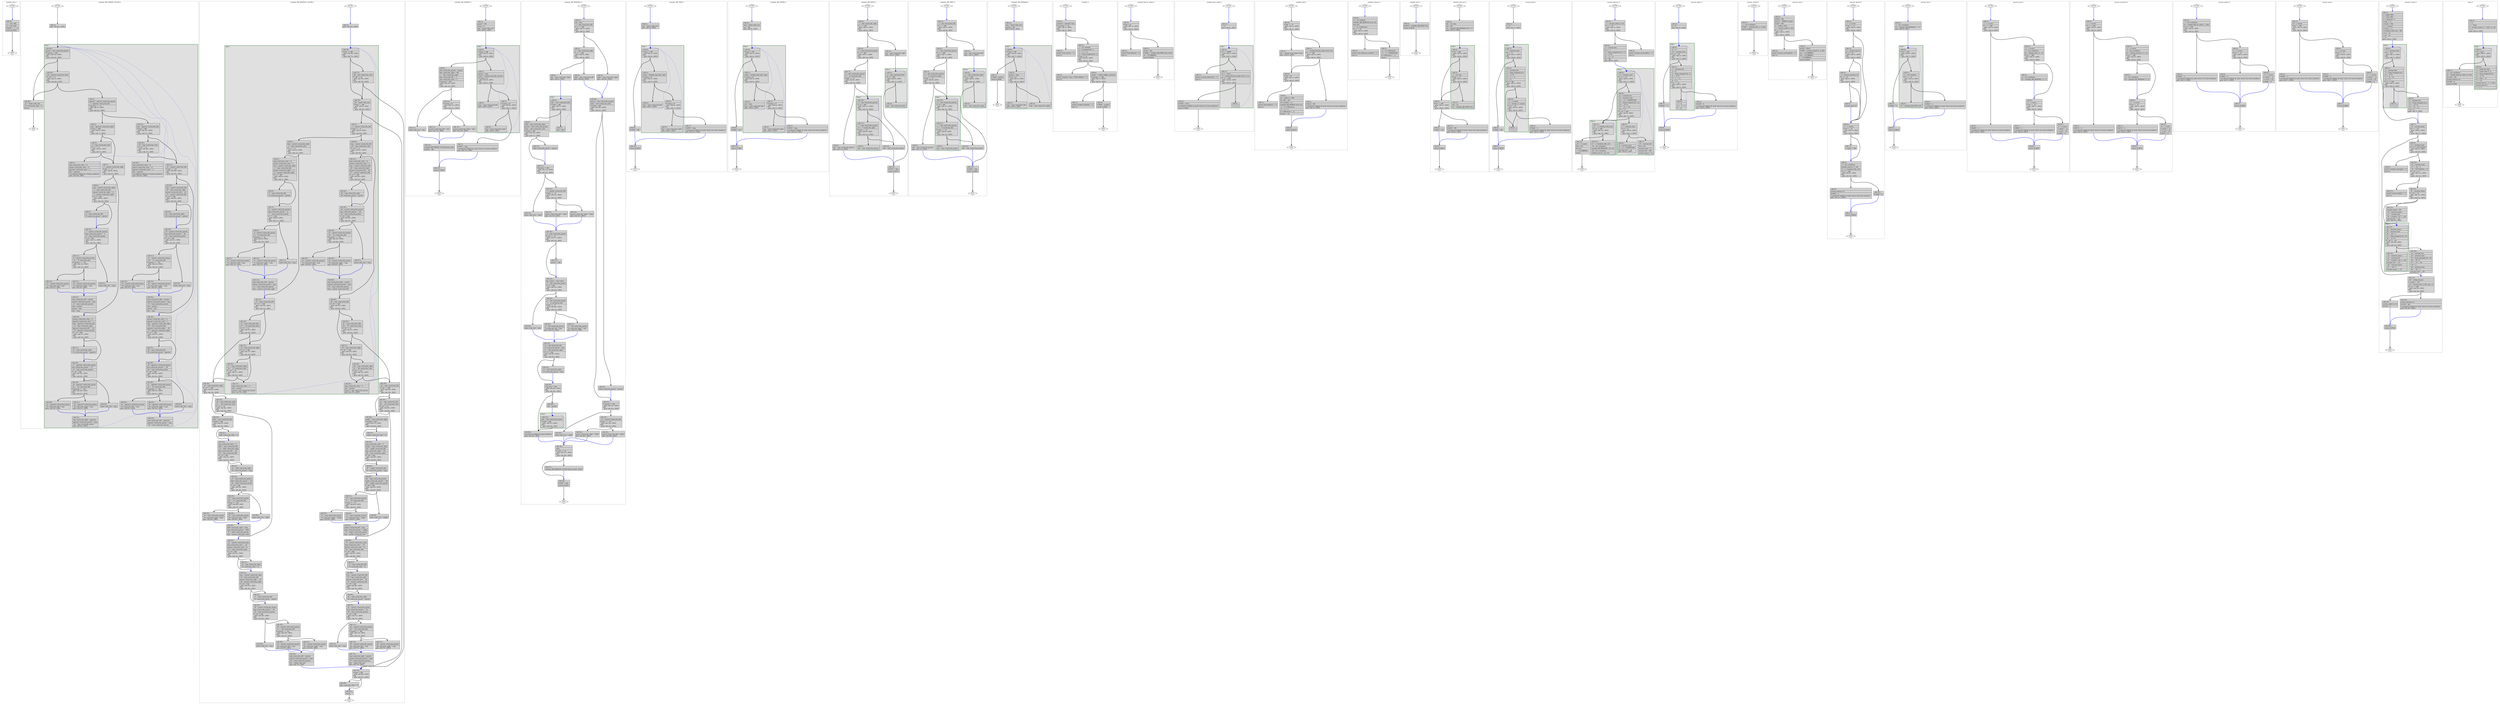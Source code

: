 digraph "test.o-tmux_df_1.c.015t.cfg" {
overlap=false;
subgraph "cluster_winlink_cmp" {
	style="dashed";
	color="black";
	label="winlink_cmp ()";
	fn_22_basic_block_0 [shape=Mdiamond,style=filled,fillcolor=white,label="ENTRY"];

	fn_22_basic_block_1 [shape=Mdiamond,style=filled,fillcolor=white,label="EXIT"];

	fn_22_basic_block_2 [shape=record,style=filled,fillcolor=lightgrey,label="{\<bb\ 2\>:\l\
|_1\ =\ wl1-\>idx;\l\
|_2\ =\ wl2-\>idx;\l\
|D.4342\ =\ _1\ -\ _2;\l\
|return\ D.4342;\l\
}"];

	fn_22_basic_block_0:s -> fn_22_basic_block_2:n [style="solid,bold",color=blue,weight=100,constraint=true];
	fn_22_basic_block_2:s -> fn_22_basic_block_1:n [style="solid,bold",color=black,weight=10,constraint=true];
	fn_22_basic_block_0:s -> fn_22_basic_block_1:n [style="invis",constraint=true];
}
subgraph "cluster_winlinks_RB_INSERT_COLOR" {
	style="dashed";
	color="black";
	label="winlinks_RB_INSERT_COLOR ()";
	subgraph cluster_23_1 {
	style="filled";
	color="darkgreen";
	fillcolor="grey88";
	label="loop 1";
	labeljust=l;
	penwidth=2;
	fn_23_basic_block_44 [shape=record,style=filled,fillcolor=lightgrey,label="{\<bb\ 44\>:\l\
|parent\ =\ elm-\>entry.rbe_parent;\l\
|if\ (parent\ !=\ 0B)\l\
\ \ goto\ \<bb\ 45\>;\ [INV]\l\
else\l\
\ \ goto\ \<bb\ 46\>;\ [INV]\l\
}"];

	fn_23_basic_block_45 [shape=record,style=filled,fillcolor=lightgrey,label="{\<bb\ 45\>:\l\
|_46\ =\ parent-\>entry.rbe_color;\l\
|if\ (_46\ ==\ 1)\l\
\ \ goto\ \<bb\ 3\>;\ [INV]\l\
else\l\
\ \ goto\ \<bb\ 46\>;\ [INV]\l\
}"];

	fn_23_basic_block_3 [shape=record,style=filled,fillcolor=lightgrey,label="{\<bb\ 3\>:\l\
|gparent\ =\ parent-\>entry.rbe_parent;\l\
|_1\ =\ gparent-\>entry.rbe_left;\l\
|if\ (parent\ ==\ _1)\l\
\ \ goto\ \<bb\ 4\>;\ [INV]\l\
else\l\
\ \ goto\ \<bb\ 24\>;\ [INV]\l\
}"];

	fn_23_basic_block_4 [shape=record,style=filled,fillcolor=lightgrey,label="{\<bb\ 4\>:\l\
|tmp\ =\ gparent-\>entry.rbe_right;\l\
|if\ (tmp\ !=\ 0B)\l\
\ \ goto\ \<bb\ 5\>;\ [INV]\l\
else\l\
\ \ goto\ \<bb\ 7\>;\ [INV]\l\
}"];

	fn_23_basic_block_24 [shape=record,style=filled,fillcolor=lightgrey,label="{\<bb\ 24\>:\l\
|tmp\ =\ gparent-\>entry.rbe_left;\l\
|if\ (tmp\ !=\ 0B)\l\
\ \ goto\ \<bb\ 25\>;\ [INV]\l\
else\l\
\ \ goto\ \<bb\ 27\>;\ [INV]\l\
}"];

	fn_23_basic_block_5 [shape=record,style=filled,fillcolor=lightgrey,label="{\<bb\ 5\>:\l\
|_2\ =\ tmp-\>entry.rbe_color;\l\
|if\ (_2\ ==\ 1)\l\
\ \ goto\ \<bb\ 6\>;\ [INV]\l\
else\l\
\ \ goto\ \<bb\ 7\>;\ [INV]\l\
}"];

	fn_23_basic_block_7 [shape=record,style=filled,fillcolor=lightgrey,label="{\<bb\ 7\>:\l\
|_3\ =\ parent-\>entry.rbe_right;\l\
|if\ (elm\ ==\ _3)\l\
\ \ goto\ \<bb\ 8\>;\ [INV]\l\
else\l\
\ \ goto\ \<bb\ 16\>;\ [INV]\l\
}"];

	fn_23_basic_block_25 [shape=record,style=filled,fillcolor=lightgrey,label="{\<bb\ 25\>:\l\
|_24\ =\ tmp-\>entry.rbe_color;\l\
|if\ (_24\ ==\ 1)\l\
\ \ goto\ \<bb\ 26\>;\ [INV]\l\
else\l\
\ \ goto\ \<bb\ 27\>;\ [INV]\l\
}"];

	fn_23_basic_block_27 [shape=record,style=filled,fillcolor=lightgrey,label="{\<bb\ 27\>:\l\
|_25\ =\ parent-\>entry.rbe_left;\l\
|if\ (elm\ ==\ _25)\l\
\ \ goto\ \<bb\ 28\>;\ [INV]\l\
else\l\
\ \ goto\ \<bb\ 36\>;\ [INV]\l\
}"];

	fn_23_basic_block_6 [shape=record,style=filled,fillcolor=lightgrey,label="{\<bb\ 6\>:\l\
|tmp-\>entry.rbe_color\ =\ 0;\l\
|parent-\>entry.rbe_color\ =\ 0;\l\
|gparent-\>entry.rbe_color\ =\ 1;\l\
|elm\ =\ gparent;\l\
|//\ predicted\ unlikely\ by\ continue\ predictor.\l\
goto\ \<bb\ 44\>;\ [INV]\l\
}"];

	fn_23_basic_block_8 [shape=record,style=filled,fillcolor=lightgrey,label="{\<bb\ 8\>:\l\
|tmp\ =\ parent-\>entry.rbe_right;\l\
|_4\ =\ tmp-\>entry.rbe_left;\l\
|parent-\>entry.rbe_right\ =\ _4;\l\
|_5\ =\ parent-\>entry.rbe_right;\l\
|if\ (_5\ !=\ 0B)\l\
\ \ goto\ \<bb\ 9\>;\ [INV]\l\
else\l\
\ \ goto\ \<bb\ 10\>;\ [INV]\l\
}"];

	fn_23_basic_block_16 [shape=record,style=filled,fillcolor=lightgrey,label="{\<bb\ 16\>:\l\
|parent-\>entry.rbe_color\ =\ 0;\l\
|gparent-\>entry.rbe_color\ =\ 1;\l\
|tmp\ =\ gparent-\>entry.rbe_left;\l\
|_14\ =\ tmp-\>entry.rbe_right;\l\
|gparent-\>entry.rbe_left\ =\ _14;\l\
|_15\ =\ gparent-\>entry.rbe_left;\l\
|if\ (_15\ !=\ 0B)\l\
\ \ goto\ \<bb\ 17\>;\ [INV]\l\
else\l\
\ \ goto\ \<bb\ 18\>;\ [INV]\l\
}"];

	fn_23_basic_block_26 [shape=record,style=filled,fillcolor=lightgrey,label="{\<bb\ 26\>:\l\
|tmp-\>entry.rbe_color\ =\ 0;\l\
|parent-\>entry.rbe_color\ =\ 0;\l\
|gparent-\>entry.rbe_color\ =\ 1;\l\
|elm\ =\ gparent;\l\
|//\ predicted\ unlikely\ by\ continue\ predictor.\l\
goto\ \<bb\ 44\>;\ [INV]\l\
}"];

	fn_23_basic_block_28 [shape=record,style=filled,fillcolor=lightgrey,label="{\<bb\ 28\>:\l\
|tmp\ =\ parent-\>entry.rbe_left;\l\
|_26\ =\ tmp-\>entry.rbe_right;\l\
|parent-\>entry.rbe_left\ =\ _26;\l\
|_27\ =\ parent-\>entry.rbe_left;\l\
|if\ (_27\ !=\ 0B)\l\
\ \ goto\ \<bb\ 29\>;\ [INV]\l\
else\l\
\ \ goto\ \<bb\ 30\>;\ [INV]\l\
}"];

	fn_23_basic_block_36 [shape=record,style=filled,fillcolor=lightgrey,label="{\<bb\ 36\>:\l\
|parent-\>entry.rbe_color\ =\ 0;\l\
|gparent-\>entry.rbe_color\ =\ 1;\l\
|tmp\ =\ gparent-\>entry.rbe_right;\l\
|_36\ =\ tmp-\>entry.rbe_left;\l\
|gparent-\>entry.rbe_right\ =\ _36;\l\
|_37\ =\ gparent-\>entry.rbe_right;\l\
|if\ (_37\ !=\ 0B)\l\
\ \ goto\ \<bb\ 37\>;\ [INV]\l\
else\l\
\ \ goto\ \<bb\ 38\>;\ [INV]\l\
}"];

	fn_23_basic_block_9 [shape=record,style=filled,fillcolor=lightgrey,label="{\<bb\ 9\>:\l\
|_6\ =\ tmp-\>entry.rbe_left;\l\
|_6-\>entry.rbe_parent\ =\ parent;\l\
}"];

	fn_23_basic_block_10 [shape=record,style=filled,fillcolor=lightgrey,label="{\<bb\ 10\>:\l\
|_7\ =\ parent-\>entry.rbe_parent;\l\
|tmp-\>entry.rbe_parent\ =\ _7;\l\
|_8\ =\ tmp-\>entry.rbe_parent;\l\
|if\ (_8\ !=\ 0B)\l\
\ \ goto\ \<bb\ 11\>;\ [INV]\l\
else\l\
\ \ goto\ \<bb\ 14\>;\ [INV]\l\
}"];

	fn_23_basic_block_17 [shape=record,style=filled,fillcolor=lightgrey,label="{\<bb\ 17\>:\l\
|_16\ =\ tmp-\>entry.rbe_right;\l\
|_16-\>entry.rbe_parent\ =\ gparent;\l\
}"];

	fn_23_basic_block_18 [shape=record,style=filled,fillcolor=lightgrey,label="{\<bb\ 18\>:\l\
|_17\ =\ gparent-\>entry.rbe_parent;\l\
|tmp-\>entry.rbe_parent\ =\ _17;\l\
|_18\ =\ tmp-\>entry.rbe_parent;\l\
|if\ (_18\ !=\ 0B)\l\
\ \ goto\ \<bb\ 19\>;\ [INV]\l\
else\l\
\ \ goto\ \<bb\ 22\>;\ [INV]\l\
}"];

	fn_23_basic_block_29 [shape=record,style=filled,fillcolor=lightgrey,label="{\<bb\ 29\>:\l\
|_28\ =\ tmp-\>entry.rbe_right;\l\
|_28-\>entry.rbe_parent\ =\ parent;\l\
}"];

	fn_23_basic_block_30 [shape=record,style=filled,fillcolor=lightgrey,label="{\<bb\ 30\>:\l\
|_29\ =\ parent-\>entry.rbe_parent;\l\
|tmp-\>entry.rbe_parent\ =\ _29;\l\
|_30\ =\ tmp-\>entry.rbe_parent;\l\
|if\ (_30\ !=\ 0B)\l\
\ \ goto\ \<bb\ 31\>;\ [INV]\l\
else\l\
\ \ goto\ \<bb\ 34\>;\ [INV]\l\
}"];

	fn_23_basic_block_37 [shape=record,style=filled,fillcolor=lightgrey,label="{\<bb\ 37\>:\l\
|_38\ =\ tmp-\>entry.rbe_left;\l\
|_38-\>entry.rbe_parent\ =\ gparent;\l\
}"];

	fn_23_basic_block_38 [shape=record,style=filled,fillcolor=lightgrey,label="{\<bb\ 38\>:\l\
|_39\ =\ gparent-\>entry.rbe_parent;\l\
|tmp-\>entry.rbe_parent\ =\ _39;\l\
|_40\ =\ tmp-\>entry.rbe_parent;\l\
|if\ (_40\ !=\ 0B)\l\
\ \ goto\ \<bb\ 39\>;\ [INV]\l\
else\l\
\ \ goto\ \<bb\ 42\>;\ [INV]\l\
}"];

	fn_23_basic_block_11 [shape=record,style=filled,fillcolor=lightgrey,label="{\<bb\ 11\>:\l\
|_9\ =\ parent-\>entry.rbe_parent;\l\
|_10\ =\ _9-\>entry.rbe_left;\l\
|if\ (parent\ ==\ _10)\l\
\ \ goto\ \<bb\ 12\>;\ [INV]\l\
else\l\
\ \ goto\ \<bb\ 13\>;\ [INV]\l\
}"];

	fn_23_basic_block_14 [shape=record,style=filled,fillcolor=lightgrey,label="{\<bb\ 14\>:\l\
|head-\>rbh_root\ =\ tmp;\l\
}"];

	fn_23_basic_block_19 [shape=record,style=filled,fillcolor=lightgrey,label="{\<bb\ 19\>:\l\
|_19\ =\ gparent-\>entry.rbe_parent;\l\
|_20\ =\ _19-\>entry.rbe_left;\l\
|if\ (gparent\ ==\ _20)\l\
\ \ goto\ \<bb\ 20\>;\ [INV]\l\
else\l\
\ \ goto\ \<bb\ 21\>;\ [INV]\l\
}"];

	fn_23_basic_block_22 [shape=record,style=filled,fillcolor=lightgrey,label="{\<bb\ 22\>:\l\
|head-\>rbh_root\ =\ tmp;\l\
}"];

	fn_23_basic_block_31 [shape=record,style=filled,fillcolor=lightgrey,label="{\<bb\ 31\>:\l\
|_31\ =\ parent-\>entry.rbe_parent;\l\
|_32\ =\ _31-\>entry.rbe_left;\l\
|if\ (parent\ ==\ _32)\l\
\ \ goto\ \<bb\ 32\>;\ [INV]\l\
else\l\
\ \ goto\ \<bb\ 33\>;\ [INV]\l\
}"];

	fn_23_basic_block_34 [shape=record,style=filled,fillcolor=lightgrey,label="{\<bb\ 34\>:\l\
|head-\>rbh_root\ =\ tmp;\l\
}"];

	fn_23_basic_block_39 [shape=record,style=filled,fillcolor=lightgrey,label="{\<bb\ 39\>:\l\
|_41\ =\ gparent-\>entry.rbe_parent;\l\
|_42\ =\ _41-\>entry.rbe_left;\l\
|if\ (gparent\ ==\ _42)\l\
\ \ goto\ \<bb\ 40\>;\ [INV]\l\
else\l\
\ \ goto\ \<bb\ 41\>;\ [INV]\l\
}"];

	fn_23_basic_block_42 [shape=record,style=filled,fillcolor=lightgrey,label="{\<bb\ 42\>:\l\
|head-\>rbh_root\ =\ tmp;\l\
}"];

	fn_23_basic_block_12 [shape=record,style=filled,fillcolor=lightgrey,label="{\<bb\ 12\>:\l\
|_11\ =\ parent-\>entry.rbe_parent;\l\
|_11-\>entry.rbe_left\ =\ tmp;\l\
goto\ \<bb\ 15\>;\ [INV]\l\
}"];

	fn_23_basic_block_13 [shape=record,style=filled,fillcolor=lightgrey,label="{\<bb\ 13\>:\l\
|_12\ =\ parent-\>entry.rbe_parent;\l\
|_12-\>entry.rbe_right\ =\ tmp;\l\
goto\ \<bb\ 15\>;\ [INV]\l\
}"];

	fn_23_basic_block_15 [shape=record,style=filled,fillcolor=lightgrey,label="{\<bb\ 15\>:\l\
|tmp-\>entry.rbe_left\ =\ parent;\l\
|parent-\>entry.rbe_parent\ =\ tmp;\l\
|_13\ =\ tmp-\>entry.rbe_parent;\l\
|tmp\ =\ parent;\l\
|parent\ =\ elm;\l\
|elm\ =\ tmp;\l\
}"];

	fn_23_basic_block_20 [shape=record,style=filled,fillcolor=lightgrey,label="{\<bb\ 20\>:\l\
|_21\ =\ gparent-\>entry.rbe_parent;\l\
|_21-\>entry.rbe_left\ =\ tmp;\l\
goto\ \<bb\ 23\>;\ [INV]\l\
}"];

	fn_23_basic_block_21 [shape=record,style=filled,fillcolor=lightgrey,label="{\<bb\ 21\>:\l\
|_22\ =\ gparent-\>entry.rbe_parent;\l\
|_22-\>entry.rbe_right\ =\ tmp;\l\
goto\ \<bb\ 23\>;\ [INV]\l\
}"];

	fn_23_basic_block_23 [shape=record,style=filled,fillcolor=lightgrey,label="{\<bb\ 23\>:\l\
|tmp-\>entry.rbe_right\ =\ gparent;\l\
|gparent-\>entry.rbe_parent\ =\ tmp;\l\
|_23\ =\ tmp-\>entry.rbe_parent;\l\
goto\ \<bb\ 44\>;\ [INV]\l\
}"];

	fn_23_basic_block_32 [shape=record,style=filled,fillcolor=lightgrey,label="{\<bb\ 32\>:\l\
|_33\ =\ parent-\>entry.rbe_parent;\l\
|_33-\>entry.rbe_left\ =\ tmp;\l\
goto\ \<bb\ 35\>;\ [INV]\l\
}"];

	fn_23_basic_block_33 [shape=record,style=filled,fillcolor=lightgrey,label="{\<bb\ 33\>:\l\
|_34\ =\ parent-\>entry.rbe_parent;\l\
|_34-\>entry.rbe_right\ =\ tmp;\l\
goto\ \<bb\ 35\>;\ [INV]\l\
}"];

	fn_23_basic_block_35 [shape=record,style=filled,fillcolor=lightgrey,label="{\<bb\ 35\>:\l\
|tmp-\>entry.rbe_right\ =\ parent;\l\
|parent-\>entry.rbe_parent\ =\ tmp;\l\
|_35\ =\ tmp-\>entry.rbe_parent;\l\
|tmp\ =\ parent;\l\
|parent\ =\ elm;\l\
|elm\ =\ tmp;\l\
}"];

	fn_23_basic_block_40 [shape=record,style=filled,fillcolor=lightgrey,label="{\<bb\ 40\>:\l\
|_43\ =\ gparent-\>entry.rbe_parent;\l\
|_43-\>entry.rbe_left\ =\ tmp;\l\
goto\ \<bb\ 43\>;\ [INV]\l\
}"];

	fn_23_basic_block_41 [shape=record,style=filled,fillcolor=lightgrey,label="{\<bb\ 41\>:\l\
|_44\ =\ gparent-\>entry.rbe_parent;\l\
|_44-\>entry.rbe_right\ =\ tmp;\l\
goto\ \<bb\ 43\>;\ [INV]\l\
}"];

	fn_23_basic_block_43 [shape=record,style=filled,fillcolor=lightgrey,label="{\<bb\ 43\>:\l\
|tmp-\>entry.rbe_left\ =\ gparent;\l\
|gparent-\>entry.rbe_parent\ =\ tmp;\l\
|_45\ =\ tmp-\>entry.rbe_parent;\l\
}"];

	}
	fn_23_basic_block_0 [shape=Mdiamond,style=filled,fillcolor=white,label="ENTRY"];

	fn_23_basic_block_1 [shape=Mdiamond,style=filled,fillcolor=white,label="EXIT"];

	fn_23_basic_block_2 [shape=record,style=filled,fillcolor=lightgrey,label="{\<bb\ 2\>:\l\
goto\ \<bb\ 44\>;\ [INV]\l\
}"];

	fn_23_basic_block_46 [shape=record,style=filled,fillcolor=lightgrey,label="{\<bb\ 46\>:\l\
|_47\ =\ head-\>rbh_root;\l\
|_47-\>entry.rbe_color\ =\ 0;\l\
|return;\l\
}"];

	fn_23_basic_block_0:s -> fn_23_basic_block_2:n [style="solid,bold",color=blue,weight=100,constraint=true];
	fn_23_basic_block_2:s -> fn_23_basic_block_44:n [style="solid,bold",color=blue,weight=100,constraint=true];
	fn_23_basic_block_3:s -> fn_23_basic_block_4:n [style="solid,bold",color=black,weight=10,constraint=true];
	fn_23_basic_block_3:s -> fn_23_basic_block_24:n [style="solid,bold",color=black,weight=10,constraint=true];
	fn_23_basic_block_4:s -> fn_23_basic_block_5:n [style="solid,bold",color=black,weight=10,constraint=true];
	fn_23_basic_block_4:s -> fn_23_basic_block_7:n [style="solid,bold",color=black,weight=10,constraint=true];
	fn_23_basic_block_5:s -> fn_23_basic_block_6:n [style="solid,bold",color=black,weight=10,constraint=true];
	fn_23_basic_block_5:s -> fn_23_basic_block_7:n [style="solid,bold",color=black,weight=10,constraint=true];
	fn_23_basic_block_6:s -> fn_23_basic_block_44:n [style="dotted,bold",color=blue,weight=10,constraint=false];
	fn_23_basic_block_7:s -> fn_23_basic_block_8:n [style="solid,bold",color=black,weight=10,constraint=true];
	fn_23_basic_block_7:s -> fn_23_basic_block_16:n [style="solid,bold",color=black,weight=10,constraint=true];
	fn_23_basic_block_8:s -> fn_23_basic_block_9:n [style="solid,bold",color=black,weight=10,constraint=true];
	fn_23_basic_block_8:s -> fn_23_basic_block_10:n [style="solid,bold",color=black,weight=10,constraint=true];
	fn_23_basic_block_9:s -> fn_23_basic_block_10:n [style="solid,bold",color=blue,weight=100,constraint=true];
	fn_23_basic_block_10:s -> fn_23_basic_block_11:n [style="solid,bold",color=black,weight=10,constraint=true];
	fn_23_basic_block_10:s -> fn_23_basic_block_14:n [style="solid,bold",color=black,weight=10,constraint=true];
	fn_23_basic_block_11:s -> fn_23_basic_block_12:n [style="solid,bold",color=black,weight=10,constraint=true];
	fn_23_basic_block_11:s -> fn_23_basic_block_13:n [style="solid,bold",color=black,weight=10,constraint=true];
	fn_23_basic_block_12:s -> fn_23_basic_block_15:n [style="solid,bold",color=blue,weight=100,constraint=true];
	fn_23_basic_block_13:s -> fn_23_basic_block_15:n [style="solid,bold",color=blue,weight=100,constraint=true];
	fn_23_basic_block_14:s -> fn_23_basic_block_15:n [style="solid,bold",color=blue,weight=100,constraint=true];
	fn_23_basic_block_15:s -> fn_23_basic_block_16:n [style="solid,bold",color=blue,weight=100,constraint=true];
	fn_23_basic_block_16:s -> fn_23_basic_block_17:n [style="solid,bold",color=black,weight=10,constraint=true];
	fn_23_basic_block_16:s -> fn_23_basic_block_18:n [style="solid,bold",color=black,weight=10,constraint=true];
	fn_23_basic_block_17:s -> fn_23_basic_block_18:n [style="solid,bold",color=blue,weight=100,constraint=true];
	fn_23_basic_block_18:s -> fn_23_basic_block_19:n [style="solid,bold",color=black,weight=10,constraint=true];
	fn_23_basic_block_18:s -> fn_23_basic_block_22:n [style="solid,bold",color=black,weight=10,constraint=true];
	fn_23_basic_block_19:s -> fn_23_basic_block_20:n [style="solid,bold",color=black,weight=10,constraint=true];
	fn_23_basic_block_19:s -> fn_23_basic_block_21:n [style="solid,bold",color=black,weight=10,constraint=true];
	fn_23_basic_block_20:s -> fn_23_basic_block_23:n [style="solid,bold",color=blue,weight=100,constraint=true];
	fn_23_basic_block_21:s -> fn_23_basic_block_23:n [style="solid,bold",color=blue,weight=100,constraint=true];
	fn_23_basic_block_22:s -> fn_23_basic_block_23:n [style="solid,bold",color=blue,weight=100,constraint=true];
	fn_23_basic_block_23:s -> fn_23_basic_block_44:n [style="dotted,bold",color=blue,weight=10,constraint=false];
	fn_23_basic_block_24:s -> fn_23_basic_block_25:n [style="solid,bold",color=black,weight=10,constraint=true];
	fn_23_basic_block_24:s -> fn_23_basic_block_27:n [style="solid,bold",color=black,weight=10,constraint=true];
	fn_23_basic_block_25:s -> fn_23_basic_block_26:n [style="solid,bold",color=black,weight=10,constraint=true];
	fn_23_basic_block_25:s -> fn_23_basic_block_27:n [style="solid,bold",color=black,weight=10,constraint=true];
	fn_23_basic_block_26:s -> fn_23_basic_block_44:n [style="dotted,bold",color=blue,weight=10,constraint=false];
	fn_23_basic_block_27:s -> fn_23_basic_block_28:n [style="solid,bold",color=black,weight=10,constraint=true];
	fn_23_basic_block_27:s -> fn_23_basic_block_36:n [style="solid,bold",color=black,weight=10,constraint=true];
	fn_23_basic_block_28:s -> fn_23_basic_block_29:n [style="solid,bold",color=black,weight=10,constraint=true];
	fn_23_basic_block_28:s -> fn_23_basic_block_30:n [style="solid,bold",color=black,weight=10,constraint=true];
	fn_23_basic_block_29:s -> fn_23_basic_block_30:n [style="solid,bold",color=blue,weight=100,constraint=true];
	fn_23_basic_block_30:s -> fn_23_basic_block_31:n [style="solid,bold",color=black,weight=10,constraint=true];
	fn_23_basic_block_30:s -> fn_23_basic_block_34:n [style="solid,bold",color=black,weight=10,constraint=true];
	fn_23_basic_block_31:s -> fn_23_basic_block_32:n [style="solid,bold",color=black,weight=10,constraint=true];
	fn_23_basic_block_31:s -> fn_23_basic_block_33:n [style="solid,bold",color=black,weight=10,constraint=true];
	fn_23_basic_block_32:s -> fn_23_basic_block_35:n [style="solid,bold",color=blue,weight=100,constraint=true];
	fn_23_basic_block_33:s -> fn_23_basic_block_35:n [style="solid,bold",color=blue,weight=100,constraint=true];
	fn_23_basic_block_34:s -> fn_23_basic_block_35:n [style="solid,bold",color=blue,weight=100,constraint=true];
	fn_23_basic_block_35:s -> fn_23_basic_block_36:n [style="solid,bold",color=blue,weight=100,constraint=true];
	fn_23_basic_block_36:s -> fn_23_basic_block_37:n [style="solid,bold",color=black,weight=10,constraint=true];
	fn_23_basic_block_36:s -> fn_23_basic_block_38:n [style="solid,bold",color=black,weight=10,constraint=true];
	fn_23_basic_block_37:s -> fn_23_basic_block_38:n [style="solid,bold",color=blue,weight=100,constraint=true];
	fn_23_basic_block_38:s -> fn_23_basic_block_39:n [style="solid,bold",color=black,weight=10,constraint=true];
	fn_23_basic_block_38:s -> fn_23_basic_block_42:n [style="solid,bold",color=black,weight=10,constraint=true];
	fn_23_basic_block_39:s -> fn_23_basic_block_40:n [style="solid,bold",color=black,weight=10,constraint=true];
	fn_23_basic_block_39:s -> fn_23_basic_block_41:n [style="solid,bold",color=black,weight=10,constraint=true];
	fn_23_basic_block_40:s -> fn_23_basic_block_43:n [style="solid,bold",color=blue,weight=100,constraint=true];
	fn_23_basic_block_41:s -> fn_23_basic_block_43:n [style="solid,bold",color=blue,weight=100,constraint=true];
	fn_23_basic_block_42:s -> fn_23_basic_block_43:n [style="solid,bold",color=blue,weight=100,constraint=true];
	fn_23_basic_block_43:s -> fn_23_basic_block_44:n [style="dotted,bold",color=blue,weight=10,constraint=false];
	fn_23_basic_block_44:s -> fn_23_basic_block_45:n [style="solid,bold",color=black,weight=10,constraint=true];
	fn_23_basic_block_44:s -> fn_23_basic_block_46:n [style="solid,bold",color=black,weight=10,constraint=true];
	fn_23_basic_block_45:s -> fn_23_basic_block_3:n [style="solid,bold",color=black,weight=10,constraint=true];
	fn_23_basic_block_45:s -> fn_23_basic_block_46:n [style="solid,bold",color=black,weight=10,constraint=true];
	fn_23_basic_block_46:s -> fn_23_basic_block_1:n [style="solid,bold",color=black,weight=10,constraint=true];
	fn_23_basic_block_0:s -> fn_23_basic_block_1:n [style="invis",constraint=true];
}
subgraph "cluster_winlinks_RB_REMOVE_COLOR" {
	style="dashed";
	color="black";
	label="winlinks_RB_REMOVE_COLOR ()";
	subgraph cluster_24_1 {
	style="filled";
	color="darkgreen";
	fillcolor="grey88";
	label="loop 1";
	labeljust=l;
	penwidth=2;
	fn_24_basic_block_76 [shape=record,style=filled,fillcolor=lightgrey,label="{\<bb\ 76\>:\l\
|if\ (elm\ ==\ 0B)\l\
\ \ goto\ \<bb\ 78\>;\ [INV]\l\
else\l\
\ \ goto\ \<bb\ 77\>;\ [INV]\l\
}"];

	fn_24_basic_block_78 [shape=record,style=filled,fillcolor=lightgrey,label="{\<bb\ 78\>:\l\
|_89\ =\ head-\>rbh_root;\l\
|if\ (elm\ !=\ _89)\l\
\ \ goto\ \<bb\ 3\>;\ [INV]\l\
else\l\
\ \ goto\ \<bb\ 79\>;\ [INV]\l\
}"];

	fn_24_basic_block_77 [shape=record,style=filled,fillcolor=lightgrey,label="{\<bb\ 77\>:\l\
|_88\ =\ elm-\>entry.rbe_color;\l\
|if\ (_88\ ==\ 0)\l\
\ \ goto\ \<bb\ 78\>;\ [INV]\l\
else\l\
\ \ goto\ \<bb\ 79\>;\ [INV]\l\
}"];

	fn_24_basic_block_3 [shape=record,style=filled,fillcolor=lightgrey,label="{\<bb\ 3\>:\l\
|_1\ =\ parent-\>entry.rbe_left;\l\
|if\ (elm\ ==\ _1)\l\
\ \ goto\ \<bb\ 4\>;\ [INV]\l\
else\l\
\ \ goto\ \<bb\ 40\>;\ [INV]\l\
}"];

	fn_24_basic_block_4 [shape=record,style=filled,fillcolor=lightgrey,label="{\<bb\ 4\>:\l\
|tmp\ =\ parent-\>entry.rbe_right;\l\
|_2\ =\ tmp-\>entry.rbe_color;\l\
|if\ (_2\ ==\ 1)\l\
\ \ goto\ \<bb\ 5\>;\ [INV]\l\
else\l\
\ \ goto\ \<bb\ 13\>;\ [INV]\l\
}"];

	fn_24_basic_block_40 [shape=record,style=filled,fillcolor=lightgrey,label="{\<bb\ 40\>:\l\
|tmp\ =\ parent-\>entry.rbe_left;\l\
|_45\ =\ tmp-\>entry.rbe_color;\l\
|if\ (_45\ ==\ 1)\l\
\ \ goto\ \<bb\ 41\>;\ [INV]\l\
else\l\
\ \ goto\ \<bb\ 49\>;\ [INV]\l\
}"];

	fn_24_basic_block_5 [shape=record,style=filled,fillcolor=lightgrey,label="{\<bb\ 5\>:\l\
|tmp-\>entry.rbe_color\ =\ 0;\l\
|parent-\>entry.rbe_color\ =\ 1;\l\
|tmp\ =\ parent-\>entry.rbe_right;\l\
|_3\ =\ tmp-\>entry.rbe_left;\l\
|parent-\>entry.rbe_right\ =\ _3;\l\
|_4\ =\ parent-\>entry.rbe_right;\l\
|if\ (_4\ !=\ 0B)\l\
\ \ goto\ \<bb\ 6\>;\ [INV]\l\
else\l\
\ \ goto\ \<bb\ 7\>;\ [INV]\l\
}"];

	fn_24_basic_block_13 [shape=record,style=filled,fillcolor=lightgrey,label="{\<bb\ 13\>:\l\
|_13\ =\ tmp-\>entry.rbe_left;\l\
|if\ (_13\ ==\ 0B)\l\
\ \ goto\ \<bb\ 15\>;\ [INV]\l\
else\l\
\ \ goto\ \<bb\ 14\>;\ [INV]\l\
}"];

	fn_24_basic_block_41 [shape=record,style=filled,fillcolor=lightgrey,label="{\<bb\ 41\>:\l\
|tmp-\>entry.rbe_color\ =\ 0;\l\
|parent-\>entry.rbe_color\ =\ 1;\l\
|tmp\ =\ parent-\>entry.rbe_left;\l\
|_46\ =\ tmp-\>entry.rbe_right;\l\
|parent-\>entry.rbe_left\ =\ _46;\l\
|_47\ =\ parent-\>entry.rbe_left;\l\
|if\ (_47\ !=\ 0B)\l\
\ \ goto\ \<bb\ 42\>;\ [INV]\l\
else\l\
\ \ goto\ \<bb\ 43\>;\ [INV]\l\
}"];

	fn_24_basic_block_49 [shape=record,style=filled,fillcolor=lightgrey,label="{\<bb\ 49\>:\l\
|_56\ =\ tmp-\>entry.rbe_left;\l\
|if\ (_56\ ==\ 0B)\l\
\ \ goto\ \<bb\ 51\>;\ [INV]\l\
else\l\
\ \ goto\ \<bb\ 50\>;\ [INV]\l\
}"];

	fn_24_basic_block_6 [shape=record,style=filled,fillcolor=lightgrey,label="{\<bb\ 6\>:\l\
|_5\ =\ tmp-\>entry.rbe_left;\l\
|_5-\>entry.rbe_parent\ =\ parent;\l\
}"];

	fn_24_basic_block_7 [shape=record,style=filled,fillcolor=lightgrey,label="{\<bb\ 7\>:\l\
|_6\ =\ parent-\>entry.rbe_parent;\l\
|tmp-\>entry.rbe_parent\ =\ _6;\l\
|_7\ =\ tmp-\>entry.rbe_parent;\l\
|if\ (_7\ !=\ 0B)\l\
\ \ goto\ \<bb\ 8\>;\ [INV]\l\
else\l\
\ \ goto\ \<bb\ 11\>;\ [INV]\l\
}"];

	fn_24_basic_block_15 [shape=record,style=filled,fillcolor=lightgrey,label="{\<bb\ 15\>:\l\
|_16\ =\ tmp-\>entry.rbe_right;\l\
|if\ (_16\ ==\ 0B)\l\
\ \ goto\ \<bb\ 17\>;\ [INV]\l\
else\l\
\ \ goto\ \<bb\ 16\>;\ [INV]\l\
}"];

	fn_24_basic_block_14 [shape=record,style=filled,fillcolor=lightgrey,label="{\<bb\ 14\>:\l\
|_14\ =\ tmp-\>entry.rbe_left;\l\
|_15\ =\ _14-\>entry.rbe_color;\l\
|if\ (_15\ ==\ 0)\l\
\ \ goto\ \<bb\ 15\>;\ [INV]\l\
else\l\
\ \ goto\ \<bb\ 18\>;\ [INV]\l\
}"];

	fn_24_basic_block_42 [shape=record,style=filled,fillcolor=lightgrey,label="{\<bb\ 42\>:\l\
|_48\ =\ tmp-\>entry.rbe_right;\l\
|_48-\>entry.rbe_parent\ =\ parent;\l\
}"];

	fn_24_basic_block_43 [shape=record,style=filled,fillcolor=lightgrey,label="{\<bb\ 43\>:\l\
|_49\ =\ parent-\>entry.rbe_parent;\l\
|tmp-\>entry.rbe_parent\ =\ _49;\l\
|_50\ =\ tmp-\>entry.rbe_parent;\l\
|if\ (_50\ !=\ 0B)\l\
\ \ goto\ \<bb\ 44\>;\ [INV]\l\
else\l\
\ \ goto\ \<bb\ 47\>;\ [INV]\l\
}"];

	fn_24_basic_block_51 [shape=record,style=filled,fillcolor=lightgrey,label="{\<bb\ 51\>:\l\
|_59\ =\ tmp-\>entry.rbe_right;\l\
|if\ (_59\ ==\ 0B)\l\
\ \ goto\ \<bb\ 53\>;\ [INV]\l\
else\l\
\ \ goto\ \<bb\ 52\>;\ [INV]\l\
}"];

	fn_24_basic_block_50 [shape=record,style=filled,fillcolor=lightgrey,label="{\<bb\ 50\>:\l\
|_57\ =\ tmp-\>entry.rbe_left;\l\
|_58\ =\ _57-\>entry.rbe_color;\l\
|if\ (_58\ ==\ 0)\l\
\ \ goto\ \<bb\ 51\>;\ [INV]\l\
else\l\
\ \ goto\ \<bb\ 54\>;\ [INV]\l\
}"];

	fn_24_basic_block_8 [shape=record,style=filled,fillcolor=lightgrey,label="{\<bb\ 8\>:\l\
|_8\ =\ parent-\>entry.rbe_parent;\l\
|_9\ =\ _8-\>entry.rbe_left;\l\
|if\ (parent\ ==\ _9)\l\
\ \ goto\ \<bb\ 9\>;\ [INV]\l\
else\l\
\ \ goto\ \<bb\ 10\>;\ [INV]\l\
}"];

	fn_24_basic_block_11 [shape=record,style=filled,fillcolor=lightgrey,label="{\<bb\ 11\>:\l\
|head-\>rbh_root\ =\ tmp;\l\
}"];

	fn_24_basic_block_17 [shape=record,style=filled,fillcolor=lightgrey,label="{\<bb\ 17\>:\l\
|tmp-\>entry.rbe_color\ =\ 1;\l\
|elm\ =\ parent;\l\
|parent\ =\ elm-\>entry.rbe_parent;\l\
goto\ \<bb\ 76\>;\ [INV]\l\
}"];

	fn_24_basic_block_16 [shape=record,style=filled,fillcolor=lightgrey,label="{\<bb\ 16\>:\l\
|_17\ =\ tmp-\>entry.rbe_right;\l\
|_18\ =\ _17-\>entry.rbe_color;\l\
|if\ (_18\ ==\ 0)\l\
\ \ goto\ \<bb\ 17\>;\ [INV]\l\
else\l\
\ \ goto\ \<bb\ 18\>;\ [INV]\l\
}"];

	fn_24_basic_block_44 [shape=record,style=filled,fillcolor=lightgrey,label="{\<bb\ 44\>:\l\
|_51\ =\ parent-\>entry.rbe_parent;\l\
|_52\ =\ _51-\>entry.rbe_left;\l\
|if\ (parent\ ==\ _52)\l\
\ \ goto\ \<bb\ 45\>;\ [INV]\l\
else\l\
\ \ goto\ \<bb\ 46\>;\ [INV]\l\
}"];

	fn_24_basic_block_47 [shape=record,style=filled,fillcolor=lightgrey,label="{\<bb\ 47\>:\l\
|head-\>rbh_root\ =\ tmp;\l\
}"];

	fn_24_basic_block_53 [shape=record,style=filled,fillcolor=lightgrey,label="{\<bb\ 53\>:\l\
|tmp-\>entry.rbe_color\ =\ 1;\l\
|elm\ =\ parent;\l\
|parent\ =\ elm-\>entry.rbe_parent;\l\
goto\ \<bb\ 76\>;\ [INV]\l\
}"];

	fn_24_basic_block_52 [shape=record,style=filled,fillcolor=lightgrey,label="{\<bb\ 52\>:\l\
|_60\ =\ tmp-\>entry.rbe_right;\l\
|_61\ =\ _60-\>entry.rbe_color;\l\
|if\ (_61\ ==\ 0)\l\
\ \ goto\ \<bb\ 53\>;\ [INV]\l\
else\l\
\ \ goto\ \<bb\ 54\>;\ [INV]\l\
}"];

	fn_24_basic_block_9 [shape=record,style=filled,fillcolor=lightgrey,label="{\<bb\ 9\>:\l\
|_10\ =\ parent-\>entry.rbe_parent;\l\
|_10-\>entry.rbe_left\ =\ tmp;\l\
goto\ \<bb\ 12\>;\ [INV]\l\
}"];

	fn_24_basic_block_10 [shape=record,style=filled,fillcolor=lightgrey,label="{\<bb\ 10\>:\l\
|_11\ =\ parent-\>entry.rbe_parent;\l\
|_11-\>entry.rbe_right\ =\ tmp;\l\
goto\ \<bb\ 12\>;\ [INV]\l\
}"];

	fn_24_basic_block_12 [shape=record,style=filled,fillcolor=lightgrey,label="{\<bb\ 12\>:\l\
|tmp-\>entry.rbe_left\ =\ parent;\l\
|parent-\>entry.rbe_parent\ =\ tmp;\l\
|_12\ =\ tmp-\>entry.rbe_parent;\l\
|tmp\ =\ parent-\>entry.rbe_right;\l\
}"];

	fn_24_basic_block_45 [shape=record,style=filled,fillcolor=lightgrey,label="{\<bb\ 45\>:\l\
|_53\ =\ parent-\>entry.rbe_parent;\l\
|_53-\>entry.rbe_left\ =\ tmp;\l\
goto\ \<bb\ 48\>;\ [INV]\l\
}"];

	fn_24_basic_block_46 [shape=record,style=filled,fillcolor=lightgrey,label="{\<bb\ 46\>:\l\
|_54\ =\ parent-\>entry.rbe_parent;\l\
|_54-\>entry.rbe_right\ =\ tmp;\l\
goto\ \<bb\ 48\>;\ [INV]\l\
}"];

	fn_24_basic_block_48 [shape=record,style=filled,fillcolor=lightgrey,label="{\<bb\ 48\>:\l\
|tmp-\>entry.rbe_right\ =\ parent;\l\
|parent-\>entry.rbe_parent\ =\ tmp;\l\
|_55\ =\ tmp-\>entry.rbe_parent;\l\
|tmp\ =\ parent-\>entry.rbe_left;\l\
}"];

	}
	fn_24_basic_block_0 [shape=Mdiamond,style=filled,fillcolor=white,label="ENTRY"];

	fn_24_basic_block_1 [shape=Mdiamond,style=filled,fillcolor=white,label="EXIT"];

	fn_24_basic_block_2 [shape=record,style=filled,fillcolor=lightgrey,label="{\<bb\ 2\>:\l\
goto\ \<bb\ 76\>;\ [INV]\l\
}"];

	fn_24_basic_block_18 [shape=record,style=filled,fillcolor=lightgrey,label="{\<bb\ 18\>:\l\
|_19\ =\ tmp-\>entry.rbe_right;\l\
|if\ (_19\ ==\ 0B)\l\
\ \ goto\ \<bb\ 20\>;\ [INV]\l\
else\l\
\ \ goto\ \<bb\ 19\>;\ [INV]\l\
}"];

	fn_24_basic_block_19 [shape=record,style=filled,fillcolor=lightgrey,label="{\<bb\ 19\>:\l\
|_20\ =\ tmp-\>entry.rbe_right;\l\
|_21\ =\ _20-\>entry.rbe_color;\l\
|if\ (_21\ ==\ 0)\l\
\ \ goto\ \<bb\ 20\>;\ [INV]\l\
else\l\
\ \ goto\ \<bb\ 30\>;\ [INV]\l\
}"];

	fn_24_basic_block_20 [shape=record,style=filled,fillcolor=lightgrey,label="{\<bb\ 20\>:\l\
|oleft\ =\ tmp-\>entry.rbe_left;\l\
|if\ (oleft\ !=\ 0B)\l\
\ \ goto\ \<bb\ 21\>;\ [INV]\l\
else\l\
\ \ goto\ \<bb\ 22\>;\ [INV]\l\
}"];

	fn_24_basic_block_21 [shape=record,style=filled,fillcolor=lightgrey,label="{\<bb\ 21\>:\l\
|oleft-\>entry.rbe_color\ =\ 0;\l\
}"];

	fn_24_basic_block_22 [shape=record,style=filled,fillcolor=lightgrey,label="{\<bb\ 22\>:\l\
|tmp-\>entry.rbe_color\ =\ 1;\l\
|oleft\ =\ tmp-\>entry.rbe_left;\l\
|_22\ =\ oleft-\>entry.rbe_right;\l\
|tmp-\>entry.rbe_left\ =\ _22;\l\
|_23\ =\ tmp-\>entry.rbe_left;\l\
|if\ (_23\ !=\ 0B)\l\
\ \ goto\ \<bb\ 23\>;\ [INV]\l\
else\l\
\ \ goto\ \<bb\ 24\>;\ [INV]\l\
}"];

	fn_24_basic_block_23 [shape=record,style=filled,fillcolor=lightgrey,label="{\<bb\ 23\>:\l\
|_24\ =\ oleft-\>entry.rbe_right;\l\
|_24-\>entry.rbe_parent\ =\ tmp;\l\
}"];

	fn_24_basic_block_24 [shape=record,style=filled,fillcolor=lightgrey,label="{\<bb\ 24\>:\l\
|_25\ =\ tmp-\>entry.rbe_parent;\l\
|oleft-\>entry.rbe_parent\ =\ _25;\l\
|_26\ =\ oleft-\>entry.rbe_parent;\l\
|if\ (_26\ !=\ 0B)\l\
\ \ goto\ \<bb\ 25\>;\ [INV]\l\
else\l\
\ \ goto\ \<bb\ 28\>;\ [INV]\l\
}"];

	fn_24_basic_block_25 [shape=record,style=filled,fillcolor=lightgrey,label="{\<bb\ 25\>:\l\
|_27\ =\ tmp-\>entry.rbe_parent;\l\
|_28\ =\ _27-\>entry.rbe_left;\l\
|if\ (tmp\ ==\ _28)\l\
\ \ goto\ \<bb\ 26\>;\ [INV]\l\
else\l\
\ \ goto\ \<bb\ 27\>;\ [INV]\l\
}"];

	fn_24_basic_block_26 [shape=record,style=filled,fillcolor=lightgrey,label="{\<bb\ 26\>:\l\
|_29\ =\ tmp-\>entry.rbe_parent;\l\
|_29-\>entry.rbe_left\ =\ oleft;\l\
goto\ \<bb\ 29\>;\ [INV]\l\
}"];

	fn_24_basic_block_27 [shape=record,style=filled,fillcolor=lightgrey,label="{\<bb\ 27\>:\l\
|_30\ =\ tmp-\>entry.rbe_parent;\l\
|_30-\>entry.rbe_right\ =\ oleft;\l\
goto\ \<bb\ 29\>;\ [INV]\l\
}"];

	fn_24_basic_block_28 [shape=record,style=filled,fillcolor=lightgrey,label="{\<bb\ 28\>:\l\
|head-\>rbh_root\ =\ oleft;\l\
}"];

	fn_24_basic_block_29 [shape=record,style=filled,fillcolor=lightgrey,label="{\<bb\ 29\>:\l\
|oleft-\>entry.rbe_right\ =\ tmp;\l\
|tmp-\>entry.rbe_parent\ =\ oleft;\l\
|_31\ =\ oleft-\>entry.rbe_parent;\l\
|tmp\ =\ parent-\>entry.rbe_right;\l\
}"];

	fn_24_basic_block_30 [shape=record,style=filled,fillcolor=lightgrey,label="{\<bb\ 30\>:\l\
|_32\ =\ parent-\>entry.rbe_color;\l\
|tmp-\>entry.rbe_color\ =\ _32;\l\
|parent-\>entry.rbe_color\ =\ 0;\l\
|_33\ =\ tmp-\>entry.rbe_right;\l\
|if\ (_33\ !=\ 0B)\l\
\ \ goto\ \<bb\ 31\>;\ [INV]\l\
else\l\
\ \ goto\ \<bb\ 32\>;\ [INV]\l\
}"];

	fn_24_basic_block_31 [shape=record,style=filled,fillcolor=lightgrey,label="{\<bb\ 31\>:\l\
|_34\ =\ tmp-\>entry.rbe_right;\l\
|_34-\>entry.rbe_color\ =\ 0;\l\
}"];

	fn_24_basic_block_32 [shape=record,style=filled,fillcolor=lightgrey,label="{\<bb\ 32\>:\l\
|tmp\ =\ parent-\>entry.rbe_right;\l\
|_35\ =\ tmp-\>entry.rbe_left;\l\
|parent-\>entry.rbe_right\ =\ _35;\l\
|_36\ =\ parent-\>entry.rbe_right;\l\
|if\ (_36\ !=\ 0B)\l\
\ \ goto\ \<bb\ 33\>;\ [INV]\l\
else\l\
\ \ goto\ \<bb\ 34\>;\ [INV]\l\
}"];

	fn_24_basic_block_33 [shape=record,style=filled,fillcolor=lightgrey,label="{\<bb\ 33\>:\l\
|_37\ =\ tmp-\>entry.rbe_left;\l\
|_37-\>entry.rbe_parent\ =\ parent;\l\
}"];

	fn_24_basic_block_34 [shape=record,style=filled,fillcolor=lightgrey,label="{\<bb\ 34\>:\l\
|_38\ =\ parent-\>entry.rbe_parent;\l\
|tmp-\>entry.rbe_parent\ =\ _38;\l\
|_39\ =\ tmp-\>entry.rbe_parent;\l\
|if\ (_39\ !=\ 0B)\l\
\ \ goto\ \<bb\ 35\>;\ [INV]\l\
else\l\
\ \ goto\ \<bb\ 38\>;\ [INV]\l\
}"];

	fn_24_basic_block_35 [shape=record,style=filled,fillcolor=lightgrey,label="{\<bb\ 35\>:\l\
|_40\ =\ parent-\>entry.rbe_parent;\l\
|_41\ =\ _40-\>entry.rbe_left;\l\
|if\ (parent\ ==\ _41)\l\
\ \ goto\ \<bb\ 36\>;\ [INV]\l\
else\l\
\ \ goto\ \<bb\ 37\>;\ [INV]\l\
}"];

	fn_24_basic_block_36 [shape=record,style=filled,fillcolor=lightgrey,label="{\<bb\ 36\>:\l\
|_42\ =\ parent-\>entry.rbe_parent;\l\
|_42-\>entry.rbe_left\ =\ tmp;\l\
goto\ \<bb\ 39\>;\ [INV]\l\
}"];

	fn_24_basic_block_37 [shape=record,style=filled,fillcolor=lightgrey,label="{\<bb\ 37\>:\l\
|_43\ =\ parent-\>entry.rbe_parent;\l\
|_43-\>entry.rbe_right\ =\ tmp;\l\
goto\ \<bb\ 39\>;\ [INV]\l\
}"];

	fn_24_basic_block_38 [shape=record,style=filled,fillcolor=lightgrey,label="{\<bb\ 38\>:\l\
|head-\>rbh_root\ =\ tmp;\l\
}"];

	fn_24_basic_block_39 [shape=record,style=filled,fillcolor=lightgrey,label="{\<bb\ 39\>:\l\
|tmp-\>entry.rbe_left\ =\ parent;\l\
|parent-\>entry.rbe_parent\ =\ tmp;\l\
|_44\ =\ tmp-\>entry.rbe_parent;\l\
|elm\ =\ head-\>rbh_root;\l\
goto\ \<bb\ 79\>;\ [INV]\l\
}"];

	fn_24_basic_block_54 [shape=record,style=filled,fillcolor=lightgrey,label="{\<bb\ 54\>:\l\
|_62\ =\ tmp-\>entry.rbe_left;\l\
|if\ (_62\ ==\ 0B)\l\
\ \ goto\ \<bb\ 56\>;\ [INV]\l\
else\l\
\ \ goto\ \<bb\ 55\>;\ [INV]\l\
}"];

	fn_24_basic_block_55 [shape=record,style=filled,fillcolor=lightgrey,label="{\<bb\ 55\>:\l\
|_63\ =\ tmp-\>entry.rbe_left;\l\
|_64\ =\ _63-\>entry.rbe_color;\l\
|if\ (_64\ ==\ 0)\l\
\ \ goto\ \<bb\ 56\>;\ [INV]\l\
else\l\
\ \ goto\ \<bb\ 66\>;\ [INV]\l\
}"];

	fn_24_basic_block_56 [shape=record,style=filled,fillcolor=lightgrey,label="{\<bb\ 56\>:\l\
|oright\ =\ tmp-\>entry.rbe_right;\l\
|if\ (oright\ !=\ 0B)\l\
\ \ goto\ \<bb\ 57\>;\ [INV]\l\
else\l\
\ \ goto\ \<bb\ 58\>;\ [INV]\l\
}"];

	fn_24_basic_block_57 [shape=record,style=filled,fillcolor=lightgrey,label="{\<bb\ 57\>:\l\
|oright-\>entry.rbe_color\ =\ 0;\l\
}"];

	fn_24_basic_block_58 [shape=record,style=filled,fillcolor=lightgrey,label="{\<bb\ 58\>:\l\
|tmp-\>entry.rbe_color\ =\ 1;\l\
|oright\ =\ tmp-\>entry.rbe_right;\l\
|_65\ =\ oright-\>entry.rbe_left;\l\
|tmp-\>entry.rbe_right\ =\ _65;\l\
|_66\ =\ tmp-\>entry.rbe_right;\l\
|if\ (_66\ !=\ 0B)\l\
\ \ goto\ \<bb\ 59\>;\ [INV]\l\
else\l\
\ \ goto\ \<bb\ 60\>;\ [INV]\l\
}"];

	fn_24_basic_block_59 [shape=record,style=filled,fillcolor=lightgrey,label="{\<bb\ 59\>:\l\
|_67\ =\ oright-\>entry.rbe_left;\l\
|_67-\>entry.rbe_parent\ =\ tmp;\l\
}"];

	fn_24_basic_block_60 [shape=record,style=filled,fillcolor=lightgrey,label="{\<bb\ 60\>:\l\
|_68\ =\ tmp-\>entry.rbe_parent;\l\
|oright-\>entry.rbe_parent\ =\ _68;\l\
|_69\ =\ oright-\>entry.rbe_parent;\l\
|if\ (_69\ !=\ 0B)\l\
\ \ goto\ \<bb\ 61\>;\ [INV]\l\
else\l\
\ \ goto\ \<bb\ 64\>;\ [INV]\l\
}"];

	fn_24_basic_block_61 [shape=record,style=filled,fillcolor=lightgrey,label="{\<bb\ 61\>:\l\
|_70\ =\ tmp-\>entry.rbe_parent;\l\
|_71\ =\ _70-\>entry.rbe_left;\l\
|if\ (tmp\ ==\ _71)\l\
\ \ goto\ \<bb\ 62\>;\ [INV]\l\
else\l\
\ \ goto\ \<bb\ 63\>;\ [INV]\l\
}"];

	fn_24_basic_block_62 [shape=record,style=filled,fillcolor=lightgrey,label="{\<bb\ 62\>:\l\
|_72\ =\ tmp-\>entry.rbe_parent;\l\
|_72-\>entry.rbe_left\ =\ oright;\l\
goto\ \<bb\ 65\>;\ [INV]\l\
}"];

	fn_24_basic_block_63 [shape=record,style=filled,fillcolor=lightgrey,label="{\<bb\ 63\>:\l\
|_73\ =\ tmp-\>entry.rbe_parent;\l\
|_73-\>entry.rbe_right\ =\ oright;\l\
goto\ \<bb\ 65\>;\ [INV]\l\
}"];

	fn_24_basic_block_64 [shape=record,style=filled,fillcolor=lightgrey,label="{\<bb\ 64\>:\l\
|head-\>rbh_root\ =\ oright;\l\
}"];

	fn_24_basic_block_65 [shape=record,style=filled,fillcolor=lightgrey,label="{\<bb\ 65\>:\l\
|oright-\>entry.rbe_left\ =\ tmp;\l\
|tmp-\>entry.rbe_parent\ =\ oright;\l\
|_74\ =\ oright-\>entry.rbe_parent;\l\
|tmp\ =\ parent-\>entry.rbe_left;\l\
}"];

	fn_24_basic_block_66 [shape=record,style=filled,fillcolor=lightgrey,label="{\<bb\ 66\>:\l\
|_75\ =\ parent-\>entry.rbe_color;\l\
|tmp-\>entry.rbe_color\ =\ _75;\l\
|parent-\>entry.rbe_color\ =\ 0;\l\
|_76\ =\ tmp-\>entry.rbe_left;\l\
|if\ (_76\ !=\ 0B)\l\
\ \ goto\ \<bb\ 67\>;\ [INV]\l\
else\l\
\ \ goto\ \<bb\ 68\>;\ [INV]\l\
}"];

	fn_24_basic_block_67 [shape=record,style=filled,fillcolor=lightgrey,label="{\<bb\ 67\>:\l\
|_77\ =\ tmp-\>entry.rbe_left;\l\
|_77-\>entry.rbe_color\ =\ 0;\l\
}"];

	fn_24_basic_block_68 [shape=record,style=filled,fillcolor=lightgrey,label="{\<bb\ 68\>:\l\
|tmp\ =\ parent-\>entry.rbe_left;\l\
|_78\ =\ tmp-\>entry.rbe_right;\l\
|parent-\>entry.rbe_left\ =\ _78;\l\
|_79\ =\ parent-\>entry.rbe_left;\l\
|if\ (_79\ !=\ 0B)\l\
\ \ goto\ \<bb\ 69\>;\ [INV]\l\
else\l\
\ \ goto\ \<bb\ 70\>;\ [INV]\l\
}"];

	fn_24_basic_block_69 [shape=record,style=filled,fillcolor=lightgrey,label="{\<bb\ 69\>:\l\
|_80\ =\ tmp-\>entry.rbe_right;\l\
|_80-\>entry.rbe_parent\ =\ parent;\l\
}"];

	fn_24_basic_block_70 [shape=record,style=filled,fillcolor=lightgrey,label="{\<bb\ 70\>:\l\
|_81\ =\ parent-\>entry.rbe_parent;\l\
|tmp-\>entry.rbe_parent\ =\ _81;\l\
|_82\ =\ tmp-\>entry.rbe_parent;\l\
|if\ (_82\ !=\ 0B)\l\
\ \ goto\ \<bb\ 71\>;\ [INV]\l\
else\l\
\ \ goto\ \<bb\ 74\>;\ [INV]\l\
}"];

	fn_24_basic_block_71 [shape=record,style=filled,fillcolor=lightgrey,label="{\<bb\ 71\>:\l\
|_83\ =\ parent-\>entry.rbe_parent;\l\
|_84\ =\ _83-\>entry.rbe_left;\l\
|if\ (parent\ ==\ _84)\l\
\ \ goto\ \<bb\ 72\>;\ [INV]\l\
else\l\
\ \ goto\ \<bb\ 73\>;\ [INV]\l\
}"];

	fn_24_basic_block_72 [shape=record,style=filled,fillcolor=lightgrey,label="{\<bb\ 72\>:\l\
|_85\ =\ parent-\>entry.rbe_parent;\l\
|_85-\>entry.rbe_left\ =\ tmp;\l\
goto\ \<bb\ 75\>;\ [INV]\l\
}"];

	fn_24_basic_block_73 [shape=record,style=filled,fillcolor=lightgrey,label="{\<bb\ 73\>:\l\
|_86\ =\ parent-\>entry.rbe_parent;\l\
|_86-\>entry.rbe_right\ =\ tmp;\l\
goto\ \<bb\ 75\>;\ [INV]\l\
}"];

	fn_24_basic_block_74 [shape=record,style=filled,fillcolor=lightgrey,label="{\<bb\ 74\>:\l\
|head-\>rbh_root\ =\ tmp;\l\
}"];

	fn_24_basic_block_75 [shape=record,style=filled,fillcolor=lightgrey,label="{\<bb\ 75\>:\l\
|tmp-\>entry.rbe_right\ =\ parent;\l\
|parent-\>entry.rbe_parent\ =\ tmp;\l\
|_87\ =\ tmp-\>entry.rbe_parent;\l\
|elm\ =\ head-\>rbh_root;\l\
goto\ \<bb\ 79\>;\ [INV]\l\
}"];

	fn_24_basic_block_79 [shape=record,style=filled,fillcolor=lightgrey,label="{\<bb\ 79\>:\l\
|if\ (elm\ !=\ 0B)\l\
\ \ goto\ \<bb\ 80\>;\ [INV]\l\
else\l\
\ \ goto\ \<bb\ 81\>;\ [INV]\l\
}"];

	fn_24_basic_block_80 [shape=record,style=filled,fillcolor=lightgrey,label="{\<bb\ 80\>:\l\
|elm-\>entry.rbe_color\ =\ 0;\l\
}"];

	fn_24_basic_block_81 [shape=record,style=filled,fillcolor=lightgrey,label="{\<bb\ 81\>:\l\
|return;\l\
}"];

	fn_24_basic_block_0:s -> fn_24_basic_block_2:n [style="solid,bold",color=blue,weight=100,constraint=true];
	fn_24_basic_block_2:s -> fn_24_basic_block_76:n [style="solid,bold",color=blue,weight=100,constraint=true];
	fn_24_basic_block_3:s -> fn_24_basic_block_4:n [style="solid,bold",color=black,weight=10,constraint=true];
	fn_24_basic_block_3:s -> fn_24_basic_block_40:n [style="solid,bold",color=black,weight=10,constraint=true];
	fn_24_basic_block_4:s -> fn_24_basic_block_5:n [style="solid,bold",color=black,weight=10,constraint=true];
	fn_24_basic_block_4:s -> fn_24_basic_block_13:n [style="solid,bold",color=black,weight=10,constraint=true];
	fn_24_basic_block_5:s -> fn_24_basic_block_6:n [style="solid,bold",color=black,weight=10,constraint=true];
	fn_24_basic_block_5:s -> fn_24_basic_block_7:n [style="solid,bold",color=black,weight=10,constraint=true];
	fn_24_basic_block_6:s -> fn_24_basic_block_7:n [style="solid,bold",color=blue,weight=100,constraint=true];
	fn_24_basic_block_7:s -> fn_24_basic_block_8:n [style="solid,bold",color=black,weight=10,constraint=true];
	fn_24_basic_block_7:s -> fn_24_basic_block_11:n [style="solid,bold",color=black,weight=10,constraint=true];
	fn_24_basic_block_8:s -> fn_24_basic_block_9:n [style="solid,bold",color=black,weight=10,constraint=true];
	fn_24_basic_block_8:s -> fn_24_basic_block_10:n [style="solid,bold",color=black,weight=10,constraint=true];
	fn_24_basic_block_9:s -> fn_24_basic_block_12:n [style="solid,bold",color=blue,weight=100,constraint=true];
	fn_24_basic_block_10:s -> fn_24_basic_block_12:n [style="solid,bold",color=blue,weight=100,constraint=true];
	fn_24_basic_block_11:s -> fn_24_basic_block_12:n [style="solid,bold",color=blue,weight=100,constraint=true];
	fn_24_basic_block_12:s -> fn_24_basic_block_13:n [style="solid,bold",color=blue,weight=100,constraint=true];
	fn_24_basic_block_13:s -> fn_24_basic_block_15:n [style="solid,bold",color=black,weight=10,constraint=true];
	fn_24_basic_block_13:s -> fn_24_basic_block_14:n [style="solid,bold",color=black,weight=10,constraint=true];
	fn_24_basic_block_14:s -> fn_24_basic_block_15:n [style="solid,bold",color=black,weight=10,constraint=true];
	fn_24_basic_block_14:s -> fn_24_basic_block_18:n [style="solid,bold",color=black,weight=10,constraint=true];
	fn_24_basic_block_15:s -> fn_24_basic_block_17:n [style="solid,bold",color=black,weight=10,constraint=true];
	fn_24_basic_block_15:s -> fn_24_basic_block_16:n [style="solid,bold",color=black,weight=10,constraint=true];
	fn_24_basic_block_16:s -> fn_24_basic_block_17:n [style="solid,bold",color=black,weight=10,constraint=true];
	fn_24_basic_block_16:s -> fn_24_basic_block_18:n [style="solid,bold",color=black,weight=10,constraint=true];
	fn_24_basic_block_17:s -> fn_24_basic_block_76:n [style="dotted,bold",color=blue,weight=10,constraint=false];
	fn_24_basic_block_18:s -> fn_24_basic_block_20:n [style="solid,bold",color=black,weight=10,constraint=true];
	fn_24_basic_block_18:s -> fn_24_basic_block_19:n [style="solid,bold",color=black,weight=10,constraint=true];
	fn_24_basic_block_19:s -> fn_24_basic_block_20:n [style="solid,bold",color=black,weight=10,constraint=true];
	fn_24_basic_block_19:s -> fn_24_basic_block_30:n [style="solid,bold",color=black,weight=10,constraint=true];
	fn_24_basic_block_20:s -> fn_24_basic_block_21:n [style="solid,bold",color=black,weight=10,constraint=true];
	fn_24_basic_block_20:s -> fn_24_basic_block_22:n [style="solid,bold",color=black,weight=10,constraint=true];
	fn_24_basic_block_21:s -> fn_24_basic_block_22:n [style="solid,bold",color=blue,weight=100,constraint=true];
	fn_24_basic_block_22:s -> fn_24_basic_block_23:n [style="solid,bold",color=black,weight=10,constraint=true];
	fn_24_basic_block_22:s -> fn_24_basic_block_24:n [style="solid,bold",color=black,weight=10,constraint=true];
	fn_24_basic_block_23:s -> fn_24_basic_block_24:n [style="solid,bold",color=blue,weight=100,constraint=true];
	fn_24_basic_block_24:s -> fn_24_basic_block_25:n [style="solid,bold",color=black,weight=10,constraint=true];
	fn_24_basic_block_24:s -> fn_24_basic_block_28:n [style="solid,bold",color=black,weight=10,constraint=true];
	fn_24_basic_block_25:s -> fn_24_basic_block_26:n [style="solid,bold",color=black,weight=10,constraint=true];
	fn_24_basic_block_25:s -> fn_24_basic_block_27:n [style="solid,bold",color=black,weight=10,constraint=true];
	fn_24_basic_block_26:s -> fn_24_basic_block_29:n [style="solid,bold",color=blue,weight=100,constraint=true];
	fn_24_basic_block_27:s -> fn_24_basic_block_29:n [style="solid,bold",color=blue,weight=100,constraint=true];
	fn_24_basic_block_28:s -> fn_24_basic_block_29:n [style="solid,bold",color=blue,weight=100,constraint=true];
	fn_24_basic_block_29:s -> fn_24_basic_block_30:n [style="solid,bold",color=blue,weight=100,constraint=true];
	fn_24_basic_block_30:s -> fn_24_basic_block_31:n [style="solid,bold",color=black,weight=10,constraint=true];
	fn_24_basic_block_30:s -> fn_24_basic_block_32:n [style="solid,bold",color=black,weight=10,constraint=true];
	fn_24_basic_block_31:s -> fn_24_basic_block_32:n [style="solid,bold",color=blue,weight=100,constraint=true];
	fn_24_basic_block_32:s -> fn_24_basic_block_33:n [style="solid,bold",color=black,weight=10,constraint=true];
	fn_24_basic_block_32:s -> fn_24_basic_block_34:n [style="solid,bold",color=black,weight=10,constraint=true];
	fn_24_basic_block_33:s -> fn_24_basic_block_34:n [style="solid,bold",color=blue,weight=100,constraint=true];
	fn_24_basic_block_34:s -> fn_24_basic_block_35:n [style="solid,bold",color=black,weight=10,constraint=true];
	fn_24_basic_block_34:s -> fn_24_basic_block_38:n [style="solid,bold",color=black,weight=10,constraint=true];
	fn_24_basic_block_35:s -> fn_24_basic_block_36:n [style="solid,bold",color=black,weight=10,constraint=true];
	fn_24_basic_block_35:s -> fn_24_basic_block_37:n [style="solid,bold",color=black,weight=10,constraint=true];
	fn_24_basic_block_36:s -> fn_24_basic_block_39:n [style="solid,bold",color=blue,weight=100,constraint=true];
	fn_24_basic_block_37:s -> fn_24_basic_block_39:n [style="solid,bold",color=blue,weight=100,constraint=true];
	fn_24_basic_block_38:s -> fn_24_basic_block_39:n [style="solid,bold",color=blue,weight=100,constraint=true];
	fn_24_basic_block_39:s -> fn_24_basic_block_79:n [style="solid,bold",color=blue,weight=100,constraint=true];
	fn_24_basic_block_40:s -> fn_24_basic_block_41:n [style="solid,bold",color=black,weight=10,constraint=true];
	fn_24_basic_block_40:s -> fn_24_basic_block_49:n [style="solid,bold",color=black,weight=10,constraint=true];
	fn_24_basic_block_41:s -> fn_24_basic_block_42:n [style="solid,bold",color=black,weight=10,constraint=true];
	fn_24_basic_block_41:s -> fn_24_basic_block_43:n [style="solid,bold",color=black,weight=10,constraint=true];
	fn_24_basic_block_42:s -> fn_24_basic_block_43:n [style="solid,bold",color=blue,weight=100,constraint=true];
	fn_24_basic_block_43:s -> fn_24_basic_block_44:n [style="solid,bold",color=black,weight=10,constraint=true];
	fn_24_basic_block_43:s -> fn_24_basic_block_47:n [style="solid,bold",color=black,weight=10,constraint=true];
	fn_24_basic_block_44:s -> fn_24_basic_block_45:n [style="solid,bold",color=black,weight=10,constraint=true];
	fn_24_basic_block_44:s -> fn_24_basic_block_46:n [style="solid,bold",color=black,weight=10,constraint=true];
	fn_24_basic_block_45:s -> fn_24_basic_block_48:n [style="solid,bold",color=blue,weight=100,constraint=true];
	fn_24_basic_block_46:s -> fn_24_basic_block_48:n [style="solid,bold",color=blue,weight=100,constraint=true];
	fn_24_basic_block_47:s -> fn_24_basic_block_48:n [style="solid,bold",color=blue,weight=100,constraint=true];
	fn_24_basic_block_48:s -> fn_24_basic_block_49:n [style="solid,bold",color=blue,weight=100,constraint=true];
	fn_24_basic_block_49:s -> fn_24_basic_block_51:n [style="solid,bold",color=black,weight=10,constraint=true];
	fn_24_basic_block_49:s -> fn_24_basic_block_50:n [style="solid,bold",color=black,weight=10,constraint=true];
	fn_24_basic_block_50:s -> fn_24_basic_block_51:n [style="solid,bold",color=black,weight=10,constraint=true];
	fn_24_basic_block_50:s -> fn_24_basic_block_54:n [style="solid,bold",color=black,weight=10,constraint=true];
	fn_24_basic_block_51:s -> fn_24_basic_block_53:n [style="solid,bold",color=black,weight=10,constraint=true];
	fn_24_basic_block_51:s -> fn_24_basic_block_52:n [style="solid,bold",color=black,weight=10,constraint=true];
	fn_24_basic_block_52:s -> fn_24_basic_block_53:n [style="solid,bold",color=black,weight=10,constraint=true];
	fn_24_basic_block_52:s -> fn_24_basic_block_54:n [style="solid,bold",color=black,weight=10,constraint=true];
	fn_24_basic_block_53:s -> fn_24_basic_block_76:n [style="dotted,bold",color=blue,weight=10,constraint=false];
	fn_24_basic_block_54:s -> fn_24_basic_block_56:n [style="solid,bold",color=black,weight=10,constraint=true];
	fn_24_basic_block_54:s -> fn_24_basic_block_55:n [style="solid,bold",color=black,weight=10,constraint=true];
	fn_24_basic_block_55:s -> fn_24_basic_block_56:n [style="solid,bold",color=black,weight=10,constraint=true];
	fn_24_basic_block_55:s -> fn_24_basic_block_66:n [style="solid,bold",color=black,weight=10,constraint=true];
	fn_24_basic_block_56:s -> fn_24_basic_block_57:n [style="solid,bold",color=black,weight=10,constraint=true];
	fn_24_basic_block_56:s -> fn_24_basic_block_58:n [style="solid,bold",color=black,weight=10,constraint=true];
	fn_24_basic_block_57:s -> fn_24_basic_block_58:n [style="solid,bold",color=blue,weight=100,constraint=true];
	fn_24_basic_block_58:s -> fn_24_basic_block_59:n [style="solid,bold",color=black,weight=10,constraint=true];
	fn_24_basic_block_58:s -> fn_24_basic_block_60:n [style="solid,bold",color=black,weight=10,constraint=true];
	fn_24_basic_block_59:s -> fn_24_basic_block_60:n [style="solid,bold",color=blue,weight=100,constraint=true];
	fn_24_basic_block_60:s -> fn_24_basic_block_61:n [style="solid,bold",color=black,weight=10,constraint=true];
	fn_24_basic_block_60:s -> fn_24_basic_block_64:n [style="solid,bold",color=black,weight=10,constraint=true];
	fn_24_basic_block_61:s -> fn_24_basic_block_62:n [style="solid,bold",color=black,weight=10,constraint=true];
	fn_24_basic_block_61:s -> fn_24_basic_block_63:n [style="solid,bold",color=black,weight=10,constraint=true];
	fn_24_basic_block_62:s -> fn_24_basic_block_65:n [style="solid,bold",color=blue,weight=100,constraint=true];
	fn_24_basic_block_63:s -> fn_24_basic_block_65:n [style="solid,bold",color=blue,weight=100,constraint=true];
	fn_24_basic_block_64:s -> fn_24_basic_block_65:n [style="solid,bold",color=blue,weight=100,constraint=true];
	fn_24_basic_block_65:s -> fn_24_basic_block_66:n [style="solid,bold",color=blue,weight=100,constraint=true];
	fn_24_basic_block_66:s -> fn_24_basic_block_67:n [style="solid,bold",color=black,weight=10,constraint=true];
	fn_24_basic_block_66:s -> fn_24_basic_block_68:n [style="solid,bold",color=black,weight=10,constraint=true];
	fn_24_basic_block_67:s -> fn_24_basic_block_68:n [style="solid,bold",color=blue,weight=100,constraint=true];
	fn_24_basic_block_68:s -> fn_24_basic_block_69:n [style="solid,bold",color=black,weight=10,constraint=true];
	fn_24_basic_block_68:s -> fn_24_basic_block_70:n [style="solid,bold",color=black,weight=10,constraint=true];
	fn_24_basic_block_69:s -> fn_24_basic_block_70:n [style="solid,bold",color=blue,weight=100,constraint=true];
	fn_24_basic_block_70:s -> fn_24_basic_block_71:n [style="solid,bold",color=black,weight=10,constraint=true];
	fn_24_basic_block_70:s -> fn_24_basic_block_74:n [style="solid,bold",color=black,weight=10,constraint=true];
	fn_24_basic_block_71:s -> fn_24_basic_block_72:n [style="solid,bold",color=black,weight=10,constraint=true];
	fn_24_basic_block_71:s -> fn_24_basic_block_73:n [style="solid,bold",color=black,weight=10,constraint=true];
	fn_24_basic_block_72:s -> fn_24_basic_block_75:n [style="solid,bold",color=blue,weight=100,constraint=true];
	fn_24_basic_block_73:s -> fn_24_basic_block_75:n [style="solid,bold",color=blue,weight=100,constraint=true];
	fn_24_basic_block_74:s -> fn_24_basic_block_75:n [style="solid,bold",color=blue,weight=100,constraint=true];
	fn_24_basic_block_75:s -> fn_24_basic_block_79:n [style="solid,bold",color=blue,weight=100,constraint=true];
	fn_24_basic_block_76:s -> fn_24_basic_block_78:n [style="solid,bold",color=black,weight=10,constraint=true];
	fn_24_basic_block_76:s -> fn_24_basic_block_77:n [style="solid,bold",color=black,weight=10,constraint=true];
	fn_24_basic_block_77:s -> fn_24_basic_block_78:n [style="solid,bold",color=black,weight=10,constraint=true];
	fn_24_basic_block_77:s -> fn_24_basic_block_79:n [style="solid,bold",color=black,weight=10,constraint=true];
	fn_24_basic_block_78:s -> fn_24_basic_block_3:n [style="solid,bold",color=black,weight=10,constraint=true];
	fn_24_basic_block_78:s -> fn_24_basic_block_79:n [style="solid,bold",color=black,weight=10,constraint=true];
	fn_24_basic_block_79:s -> fn_24_basic_block_80:n [style="solid,bold",color=black,weight=10,constraint=true];
	fn_24_basic_block_79:s -> fn_24_basic_block_81:n [style="solid,bold",color=black,weight=10,constraint=true];
	fn_24_basic_block_80:s -> fn_24_basic_block_81:n [style="solid,bold",color=blue,weight=100,constraint=true];
	fn_24_basic_block_81:s -> fn_24_basic_block_1:n [style="solid,bold",color=black,weight=10,constraint=true];
	fn_24_basic_block_0:s -> fn_24_basic_block_1:n [style="invis",constraint=true];
}
subgraph "cluster_winlinks_RB_INSERT" {
	style="dashed";
	color="black";
	label="winlinks_RB_INSERT ()";
	subgraph cluster_25_1 {
	style="filled";
	color="darkgreen";
	fillcolor="grey88";
	label="loop 1";
	labeljust=l;
	penwidth=2;
	fn_25_basic_block_8 [shape=record,style=filled,fillcolor=lightgrey,label="{\<bb\ 8\>:\l\
|if\ (tmp\ !=\ 0B)\l\
\ \ goto\ \<bb\ 3\>;\ [INV]\l\
else\l\
\ \ goto\ \<bb\ 9\>;\ [INV]\l\
}"];

	fn_25_basic_block_3 [shape=record,style=filled,fillcolor=lightgrey,label="{\<bb\ 3\>:\l\
|parent\ =\ tmp;\l\
|comp\ =\ winlink_cmp\ (elm,\ parent);\l\
|if\ (comp\ \<\ 0)\l\
\ \ goto\ \<bb\ 4\>;\ [INV]\l\
else\l\
\ \ goto\ \<bb\ 5\>;\ [INV]\l\
}"];

	fn_25_basic_block_4 [shape=record,style=filled,fillcolor=lightgrey,label="{\<bb\ 4\>:\l\
|tmp\ =\ tmp-\>entry.rbe_left;\l\
goto\ \<bb\ 8\>;\ [INV]\l\
}"];

	fn_25_basic_block_5 [shape=record,style=filled,fillcolor=lightgrey,label="{\<bb\ 5\>:\l\
|if\ (comp\ \>\ 0)\l\
\ \ goto\ \<bb\ 6\>;\ [INV]\l\
else\l\
\ \ goto\ \<bb\ 7\>;\ [INV]\l\
}"];

	fn_25_basic_block_6 [shape=record,style=filled,fillcolor=lightgrey,label="{\<bb\ 6\>:\l\
|tmp\ =\ tmp-\>entry.rbe_right;\l\
goto\ \<bb\ 8\>;\ [INV]\l\
}"];

	}
	fn_25_basic_block_0 [shape=Mdiamond,style=filled,fillcolor=white,label="ENTRY"];

	fn_25_basic_block_1 [shape=Mdiamond,style=filled,fillcolor=white,label="EXIT"];

	fn_25_basic_block_2 [shape=record,style=filled,fillcolor=lightgrey,label="{\<bb\ 2\>:\l\
|parent\ =\ 0B;\l\
|comp\ =\ 0;\l\
|tmp\ =\ head-\>rbh_root;\l\
goto\ \<bb\ 8\>;\ [INV]\l\
}"];

	fn_25_basic_block_7 [shape=record,style=filled,fillcolor=lightgrey,label="{\<bb\ 7\>:\l\
|D.4503\ =\ tmp;\l\
|//\ predicted\ unlikely\ by\ early\ return\ (on\ trees)\ predictor.\l\
goto\ \<bb\ 15\>;\ [INV]\l\
}"];

	fn_25_basic_block_9 [shape=record,style=filled,fillcolor=lightgrey,label="{\<bb\ 9\>:\l\
|elm-\>entry.rbe_parent\ =\ parent;\l\
|elm-\>entry.rbe_right\ =\ 0B;\l\
|_1\ =\ elm-\>entry.rbe_right;\l\
|elm-\>entry.rbe_left\ =\ _1;\l\
|elm-\>entry.rbe_color\ =\ 1;\l\
|if\ (parent\ !=\ 0B)\l\
\ \ goto\ \<bb\ 10\>;\ [INV]\l\
else\l\
\ \ goto\ \<bb\ 13\>;\ [INV]\l\
}"];

	fn_25_basic_block_10 [shape=record,style=filled,fillcolor=lightgrey,label="{\<bb\ 10\>:\l\
|if\ (comp\ \<\ 0)\l\
\ \ goto\ \<bb\ 11\>;\ [INV]\l\
else\l\
\ \ goto\ \<bb\ 12\>;\ [INV]\l\
}"];

	fn_25_basic_block_11 [shape=record,style=filled,fillcolor=lightgrey,label="{\<bb\ 11\>:\l\
|parent-\>entry.rbe_left\ =\ elm;\l\
goto\ \<bb\ 14\>;\ [INV]\l\
}"];

	fn_25_basic_block_12 [shape=record,style=filled,fillcolor=lightgrey,label="{\<bb\ 12\>:\l\
|parent-\>entry.rbe_right\ =\ elm;\l\
goto\ \<bb\ 14\>;\ [INV]\l\
}"];

	fn_25_basic_block_13 [shape=record,style=filled,fillcolor=lightgrey,label="{\<bb\ 13\>:\l\
|head-\>rbh_root\ =\ elm;\l\
}"];

	fn_25_basic_block_14 [shape=record,style=filled,fillcolor=lightgrey,label="{\<bb\ 14\>:\l\
|winlinks_RB_INSERT_COLOR\ (head,\ elm);\l\
|D.4503\ =\ 0B;\l\
}"];

	fn_25_basic_block_15 [shape=record,style=filled,fillcolor=lightgrey,label="{\<bb\ 15\>:\l\
|return\ D.4503;\l\
}"];

	fn_25_basic_block_0:s -> fn_25_basic_block_2:n [style="solid,bold",color=blue,weight=100,constraint=true];
	fn_25_basic_block_2:s -> fn_25_basic_block_8:n [style="solid,bold",color=blue,weight=100,constraint=true];
	fn_25_basic_block_3:s -> fn_25_basic_block_4:n [style="solid,bold",color=black,weight=10,constraint=true];
	fn_25_basic_block_3:s -> fn_25_basic_block_5:n [style="solid,bold",color=black,weight=10,constraint=true];
	fn_25_basic_block_4:s -> fn_25_basic_block_8:n [style="dotted,bold",color=blue,weight=10,constraint=false];
	fn_25_basic_block_5:s -> fn_25_basic_block_6:n [style="solid,bold",color=black,weight=10,constraint=true];
	fn_25_basic_block_5:s -> fn_25_basic_block_7:n [style="solid,bold",color=black,weight=10,constraint=true];
	fn_25_basic_block_6:s -> fn_25_basic_block_8:n [style="dotted,bold",color=blue,weight=10,constraint=false];
	fn_25_basic_block_7:s -> fn_25_basic_block_15:n [style="solid,bold",color=blue,weight=100,constraint=true];
	fn_25_basic_block_8:s -> fn_25_basic_block_3:n [style="solid,bold",color=black,weight=10,constraint=true];
	fn_25_basic_block_8:s -> fn_25_basic_block_9:n [style="solid,bold",color=black,weight=10,constraint=true];
	fn_25_basic_block_9:s -> fn_25_basic_block_10:n [style="solid,bold",color=black,weight=10,constraint=true];
	fn_25_basic_block_9:s -> fn_25_basic_block_13:n [style="solid,bold",color=black,weight=10,constraint=true];
	fn_25_basic_block_10:s -> fn_25_basic_block_11:n [style="solid,bold",color=black,weight=10,constraint=true];
	fn_25_basic_block_10:s -> fn_25_basic_block_12:n [style="solid,bold",color=black,weight=10,constraint=true];
	fn_25_basic_block_11:s -> fn_25_basic_block_14:n [style="solid,bold",color=blue,weight=100,constraint=true];
	fn_25_basic_block_12:s -> fn_25_basic_block_14:n [style="solid,bold",color=blue,weight=100,constraint=true];
	fn_25_basic_block_13:s -> fn_25_basic_block_14:n [style="solid,bold",color=blue,weight=100,constraint=true];
	fn_25_basic_block_14:s -> fn_25_basic_block_15:n [style="solid,bold",color=blue,weight=100,constraint=true];
	fn_25_basic_block_15:s -> fn_25_basic_block_1:n [style="solid,bold",color=black,weight=10,constraint=true];
	fn_25_basic_block_0:s -> fn_25_basic_block_1:n [style="invis",constraint=true];
}
subgraph "cluster_winlinks_RB_REMOVE" {
	style="dashed";
	color="black";
	label="winlinks_RB_REMOVE ()";
	subgraph cluster_26_2 {
	style="filled";
	color="darkgreen";
	fillcolor="grey88";
	label="loop 2";
	labeljust=l;
	penwidth=2;
	fn_26_basic_block_27 [shape=record,style=filled,fillcolor=lightgrey,label="{\<bb\ 27\>:\l\
|left\ =\ left-\>entry.rbe_parent;\l\
|if\ (left\ !=\ 0B)\l\
\ \ goto\ \<bb\ 27\>;\ [INV]\l\
else\l\
\ \ goto\ \<bb\ 28\>;\ [INV]\l\
}"];

	}
	subgraph cluster_26_1 {
	style="filled";
	color="darkgreen";
	fillcolor="grey88";
	label="loop 1";
	labeljust=l;
	penwidth=2;
	fn_26_basic_block_8 [shape=record,style=filled,fillcolor=lightgrey,label="{\<bb\ 8\>:\l\
|left\ =\ elm-\>entry.rbe_left;\l\
|if\ (left\ !=\ 0B)\l\
\ \ goto\ \<bb\ 7\>;\ [INV]\l\
else\l\
\ \ goto\ \<bb\ 9\>;\ [INV]\l\
}"];

	fn_26_basic_block_7 [shape=record,style=filled,fillcolor=lightgrey,label="{\<bb\ 7\>:\l\
|elm\ =\ left;\l\
}"];

	}
	fn_26_basic_block_0 [shape=Mdiamond,style=filled,fillcolor=white,label="ENTRY"];

	fn_26_basic_block_1 [shape=Mdiamond,style=filled,fillcolor=white,label="EXIT"];

	fn_26_basic_block_2 [shape=record,style=filled,fillcolor=lightgrey,label="{\<bb\ 2\>:\l\
|old\ =\ elm;\l\
|_1\ =\ elm-\>entry.rbe_left;\l\
|if\ (_1\ ==\ 0B)\l\
\ \ goto\ \<bb\ 3\>;\ [INV]\l\
else\l\
\ \ goto\ \<bb\ 4\>;\ [INV]\l\
}"];

	fn_26_basic_block_3 [shape=record,style=filled,fillcolor=lightgrey,label="{\<bb\ 3\>:\l\
|child\ =\ elm-\>entry.rbe_right;\l\
goto\ \<bb\ 29\>;\ [INV]\l\
}"];

	fn_26_basic_block_4 [shape=record,style=filled,fillcolor=lightgrey,label="{\<bb\ 4\>:\l\
|_2\ =\ elm-\>entry.rbe_right;\l\
|if\ (_2\ ==\ 0B)\l\
\ \ goto\ \<bb\ 5\>;\ [INV]\l\
else\l\
\ \ goto\ \<bb\ 6\>;\ [INV]\l\
}"];

	fn_26_basic_block_5 [shape=record,style=filled,fillcolor=lightgrey,label="{\<bb\ 5\>:\l\
|child\ =\ elm-\>entry.rbe_left;\l\
goto\ \<bb\ 29\>;\ [INV]\l\
}"];

	fn_26_basic_block_6 [shape=record,style=filled,fillcolor=lightgrey,label="{\<bb\ 6\>:\l\
|elm\ =\ elm-\>entry.rbe_right;\l\
goto\ \<bb\ 8\>;\ [INV]\l\
}"];

	fn_26_basic_block_9 [shape=record,style=filled,fillcolor=lightgrey,label="{\<bb\ 9\>:\l\
|child\ =\ elm-\>entry.rbe_right;\l\
|parent\ =\ elm-\>entry.rbe_parent;\l\
|color\ =\ elm-\>entry.rbe_color;\l\
|if\ (child\ !=\ 0B)\l\
\ \ goto\ \<bb\ 10\>;\ [INV]\l\
else\l\
\ \ goto\ \<bb\ 11\>;\ [INV]\l\
}"];

	fn_26_basic_block_10 [shape=record,style=filled,fillcolor=lightgrey,label="{\<bb\ 10\>:\l\
|child-\>entry.rbe_parent\ =\ parent;\l\
}"];

	fn_26_basic_block_11 [shape=record,style=filled,fillcolor=lightgrey,label="{\<bb\ 11\>:\l\
|if\ (parent\ !=\ 0B)\l\
\ \ goto\ \<bb\ 12\>;\ [INV]\l\
else\l\
\ \ goto\ \<bb\ 15\>;\ [INV]\l\
}"];

	fn_26_basic_block_12 [shape=record,style=filled,fillcolor=lightgrey,label="{\<bb\ 12\>:\l\
|_3\ =\ parent-\>entry.rbe_left;\l\
|if\ (elm\ ==\ _3)\l\
\ \ goto\ \<bb\ 13\>;\ [INV]\l\
else\l\
\ \ goto\ \<bb\ 14\>;\ [INV]\l\
}"];

	fn_26_basic_block_13 [shape=record,style=filled,fillcolor=lightgrey,label="{\<bb\ 13\>:\l\
|parent-\>entry.rbe_left\ =\ child;\l\
goto\ \<bb\ 16\>;\ [INV]\l\
}"];

	fn_26_basic_block_14 [shape=record,style=filled,fillcolor=lightgrey,label="{\<bb\ 14\>:\l\
|parent-\>entry.rbe_right\ =\ child;\l\
goto\ \<bb\ 16\>;\ [INV]\l\
}"];

	fn_26_basic_block_15 [shape=record,style=filled,fillcolor=lightgrey,label="{\<bb\ 15\>:\l\
|head-\>rbh_root\ =\ child;\l\
}"];

	fn_26_basic_block_16 [shape=record,style=filled,fillcolor=lightgrey,label="{\<bb\ 16\>:\l\
|_4\ =\ elm-\>entry.rbe_parent;\l\
|if\ (old\ ==\ _4)\l\
\ \ goto\ \<bb\ 17\>;\ [INV]\l\
else\l\
\ \ goto\ \<bb\ 18\>;\ [INV]\l\
}"];

	fn_26_basic_block_17 [shape=record,style=filled,fillcolor=lightgrey,label="{\<bb\ 17\>:\l\
|parent\ =\ elm;\l\
}"];

	fn_26_basic_block_18 [shape=record,style=filled,fillcolor=lightgrey,label="{\<bb\ 18\>:\l\
|elm-\>entry\ =\ old-\>entry;\l\
|_5\ =\ old-\>entry.rbe_parent;\l\
|if\ (_5\ !=\ 0B)\l\
\ \ goto\ \<bb\ 19\>;\ [INV]\l\
else\l\
\ \ goto\ \<bb\ 22\>;\ [INV]\l\
}"];

	fn_26_basic_block_19 [shape=record,style=filled,fillcolor=lightgrey,label="{\<bb\ 19\>:\l\
|_6\ =\ old-\>entry.rbe_parent;\l\
|_7\ =\ _6-\>entry.rbe_left;\l\
|if\ (old\ ==\ _7)\l\
\ \ goto\ \<bb\ 20\>;\ [INV]\l\
else\l\
\ \ goto\ \<bb\ 21\>;\ [INV]\l\
}"];

	fn_26_basic_block_20 [shape=record,style=filled,fillcolor=lightgrey,label="{\<bb\ 20\>:\l\
|_8\ =\ old-\>entry.rbe_parent;\l\
|_8-\>entry.rbe_left\ =\ elm;\l\
goto\ \<bb\ 23\>;\ [INV]\l\
}"];

	fn_26_basic_block_21 [shape=record,style=filled,fillcolor=lightgrey,label="{\<bb\ 21\>:\l\
|_9\ =\ old-\>entry.rbe_parent;\l\
|_9-\>entry.rbe_right\ =\ elm;\l\
goto\ \<bb\ 23\>;\ [INV]\l\
}"];

	fn_26_basic_block_22 [shape=record,style=filled,fillcolor=lightgrey,label="{\<bb\ 22\>:\l\
|head-\>rbh_root\ =\ elm;\l\
}"];

	fn_26_basic_block_23 [shape=record,style=filled,fillcolor=lightgrey,label="{\<bb\ 23\>:\l\
|_10\ =\ old-\>entry.rbe_left;\l\
|_10-\>entry.rbe_parent\ =\ elm;\l\
|_11\ =\ old-\>entry.rbe_right;\l\
|if\ (_11\ !=\ 0B)\l\
\ \ goto\ \<bb\ 24\>;\ [INV]\l\
else\l\
\ \ goto\ \<bb\ 25\>;\ [INV]\l\
}"];

	fn_26_basic_block_24 [shape=record,style=filled,fillcolor=lightgrey,label="{\<bb\ 24\>:\l\
|_12\ =\ old-\>entry.rbe_right;\l\
|_12-\>entry.rbe_parent\ =\ elm;\l\
}"];

	fn_26_basic_block_25 [shape=record,style=filled,fillcolor=lightgrey,label="{\<bb\ 25\>:\l\
|if\ (parent\ !=\ 0B)\l\
\ \ goto\ \<bb\ 26\>;\ [INV]\l\
else\l\
\ \ goto\ \<bb\ 28\>;\ [INV]\l\
}"];

	fn_26_basic_block_26 [shape=record,style=filled,fillcolor=lightgrey,label="{\<bb\ 26\>:\l\
|left\ =\ parent;\l\
}"];

	fn_26_basic_block_28 [shape=record,style=filled,fillcolor=lightgrey,label="{\<bb\ 28\>:\l\
|//\ predicted\ unlikely\ by\ goto\ predictor.\l\
goto\ \<bb\ 36\>;\ [INV]\l\
}"];

	fn_26_basic_block_29 [shape=record,style=filled,fillcolor=lightgrey,label="{\<bb\ 29\>:\l\
|parent\ =\ elm-\>entry.rbe_parent;\l\
|color\ =\ elm-\>entry.rbe_color;\l\
|if\ (child\ !=\ 0B)\l\
\ \ goto\ \<bb\ 30\>;\ [INV]\l\
else\l\
\ \ goto\ \<bb\ 31\>;\ [INV]\l\
}"];

	fn_26_basic_block_30 [shape=record,style=filled,fillcolor=lightgrey,label="{\<bb\ 30\>:\l\
|child-\>entry.rbe_parent\ =\ parent;\l\
}"];

	fn_26_basic_block_31 [shape=record,style=filled,fillcolor=lightgrey,label="{\<bb\ 31\>:\l\
|if\ (parent\ !=\ 0B)\l\
\ \ goto\ \<bb\ 32\>;\ [INV]\l\
else\l\
\ \ goto\ \<bb\ 35\>;\ [INV]\l\
}"];

	fn_26_basic_block_32 [shape=record,style=filled,fillcolor=lightgrey,label="{\<bb\ 32\>:\l\
|_13\ =\ parent-\>entry.rbe_left;\l\
|if\ (elm\ ==\ _13)\l\
\ \ goto\ \<bb\ 33\>;\ [INV]\l\
else\l\
\ \ goto\ \<bb\ 34\>;\ [INV]\l\
}"];

	fn_26_basic_block_33 [shape=record,style=filled,fillcolor=lightgrey,label="{\<bb\ 33\>:\l\
|parent-\>entry.rbe_left\ =\ child;\l\
goto\ \<bb\ 36\>;\ [INV]\l\
}"];

	fn_26_basic_block_34 [shape=record,style=filled,fillcolor=lightgrey,label="{\<bb\ 34\>:\l\
|parent-\>entry.rbe_right\ =\ child;\l\
goto\ \<bb\ 36\>;\ [INV]\l\
}"];

	fn_26_basic_block_35 [shape=record,style=filled,fillcolor=lightgrey,label="{\<bb\ 35\>:\l\
|head-\>rbh_root\ =\ child;\l\
}"];

	fn_26_basic_block_36 [shape=record,style=filled,fillcolor=lightgrey,label="{\<bb\ 36\>:\l\
|color:\l\
|if\ (color\ ==\ 0)\l\
\ \ goto\ \<bb\ 37\>;\ [INV]\l\
else\l\
\ \ goto\ \<bb\ 38\>;\ [INV]\l\
}"];

	fn_26_basic_block_37 [shape=record,style=filled,fillcolor=lightgrey,label="{\<bb\ 37\>:\l\
|winlinks_RB_REMOVE_COLOR\ (head,\ parent,\ child);\l\
}"];

	fn_26_basic_block_38 [shape=record,style=filled,fillcolor=lightgrey,label="{\<bb\ 38\>:\l\
|D.4547\ =\ old;\l\
|return\ D.4547;\l\
}"];

	fn_26_basic_block_0:s -> fn_26_basic_block_2:n [style="solid,bold",color=blue,weight=100,constraint=true];
	fn_26_basic_block_2:s -> fn_26_basic_block_3:n [style="solid,bold",color=black,weight=10,constraint=true];
	fn_26_basic_block_2:s -> fn_26_basic_block_4:n [style="solid,bold",color=black,weight=10,constraint=true];
	fn_26_basic_block_3:s -> fn_26_basic_block_29:n [style="solid,bold",color=blue,weight=100,constraint=true];
	fn_26_basic_block_4:s -> fn_26_basic_block_5:n [style="solid,bold",color=black,weight=10,constraint=true];
	fn_26_basic_block_4:s -> fn_26_basic_block_6:n [style="solid,bold",color=black,weight=10,constraint=true];
	fn_26_basic_block_5:s -> fn_26_basic_block_29:n [style="solid,bold",color=blue,weight=100,constraint=true];
	fn_26_basic_block_6:s -> fn_26_basic_block_8:n [style="solid,bold",color=blue,weight=100,constraint=true];
	fn_26_basic_block_7:s -> fn_26_basic_block_8:n [style="dotted,bold",color=blue,weight=10,constraint=false];
	fn_26_basic_block_8:s -> fn_26_basic_block_7:n [style="solid,bold",color=black,weight=10,constraint=true];
	fn_26_basic_block_8:s -> fn_26_basic_block_9:n [style="solid,bold",color=black,weight=10,constraint=true];
	fn_26_basic_block_9:s -> fn_26_basic_block_10:n [style="solid,bold",color=black,weight=10,constraint=true];
	fn_26_basic_block_9:s -> fn_26_basic_block_11:n [style="solid,bold",color=black,weight=10,constraint=true];
	fn_26_basic_block_10:s -> fn_26_basic_block_11:n [style="solid,bold",color=blue,weight=100,constraint=true];
	fn_26_basic_block_11:s -> fn_26_basic_block_12:n [style="solid,bold",color=black,weight=10,constraint=true];
	fn_26_basic_block_11:s -> fn_26_basic_block_15:n [style="solid,bold",color=black,weight=10,constraint=true];
	fn_26_basic_block_12:s -> fn_26_basic_block_13:n [style="solid,bold",color=black,weight=10,constraint=true];
	fn_26_basic_block_12:s -> fn_26_basic_block_14:n [style="solid,bold",color=black,weight=10,constraint=true];
	fn_26_basic_block_13:s -> fn_26_basic_block_16:n [style="solid,bold",color=blue,weight=100,constraint=true];
	fn_26_basic_block_14:s -> fn_26_basic_block_16:n [style="solid,bold",color=blue,weight=100,constraint=true];
	fn_26_basic_block_15:s -> fn_26_basic_block_16:n [style="solid,bold",color=blue,weight=100,constraint=true];
	fn_26_basic_block_16:s -> fn_26_basic_block_17:n [style="solid,bold",color=black,weight=10,constraint=true];
	fn_26_basic_block_16:s -> fn_26_basic_block_18:n [style="solid,bold",color=black,weight=10,constraint=true];
	fn_26_basic_block_17:s -> fn_26_basic_block_18:n [style="solid,bold",color=blue,weight=100,constraint=true];
	fn_26_basic_block_18:s -> fn_26_basic_block_19:n [style="solid,bold",color=black,weight=10,constraint=true];
	fn_26_basic_block_18:s -> fn_26_basic_block_22:n [style="solid,bold",color=black,weight=10,constraint=true];
	fn_26_basic_block_19:s -> fn_26_basic_block_20:n [style="solid,bold",color=black,weight=10,constraint=true];
	fn_26_basic_block_19:s -> fn_26_basic_block_21:n [style="solid,bold",color=black,weight=10,constraint=true];
	fn_26_basic_block_20:s -> fn_26_basic_block_23:n [style="solid,bold",color=blue,weight=100,constraint=true];
	fn_26_basic_block_21:s -> fn_26_basic_block_23:n [style="solid,bold",color=blue,weight=100,constraint=true];
	fn_26_basic_block_22:s -> fn_26_basic_block_23:n [style="solid,bold",color=blue,weight=100,constraint=true];
	fn_26_basic_block_23:s -> fn_26_basic_block_24:n [style="solid,bold",color=black,weight=10,constraint=true];
	fn_26_basic_block_23:s -> fn_26_basic_block_25:n [style="solid,bold",color=black,weight=10,constraint=true];
	fn_26_basic_block_24:s -> fn_26_basic_block_25:n [style="solid,bold",color=blue,weight=100,constraint=true];
	fn_26_basic_block_25:s -> fn_26_basic_block_26:n [style="solid,bold",color=black,weight=10,constraint=true];
	fn_26_basic_block_25:s -> fn_26_basic_block_28:n [style="solid,bold",color=black,weight=10,constraint=true];
	fn_26_basic_block_26:s -> fn_26_basic_block_27:n [style="solid,bold",color=blue,weight=100,constraint=true];
	fn_26_basic_block_27:s -> fn_26_basic_block_27:n [style="dotted,bold",color=blue,weight=10,constraint=false];
	fn_26_basic_block_27:s -> fn_26_basic_block_28:n [style="solid,bold",color=black,weight=10,constraint=true];
	fn_26_basic_block_28:s -> fn_26_basic_block_36:n [style="solid,bold",color=blue,weight=100,constraint=true];
	fn_26_basic_block_29:s -> fn_26_basic_block_30:n [style="solid,bold",color=black,weight=10,constraint=true];
	fn_26_basic_block_29:s -> fn_26_basic_block_31:n [style="solid,bold",color=black,weight=10,constraint=true];
	fn_26_basic_block_30:s -> fn_26_basic_block_31:n [style="solid,bold",color=blue,weight=100,constraint=true];
	fn_26_basic_block_31:s -> fn_26_basic_block_32:n [style="solid,bold",color=black,weight=10,constraint=true];
	fn_26_basic_block_31:s -> fn_26_basic_block_35:n [style="solid,bold",color=black,weight=10,constraint=true];
	fn_26_basic_block_32:s -> fn_26_basic_block_33:n [style="solid,bold",color=black,weight=10,constraint=true];
	fn_26_basic_block_32:s -> fn_26_basic_block_34:n [style="solid,bold",color=black,weight=10,constraint=true];
	fn_26_basic_block_33:s -> fn_26_basic_block_36:n [style="solid,bold",color=blue,weight=100,constraint=true];
	fn_26_basic_block_34:s -> fn_26_basic_block_36:n [style="solid,bold",color=blue,weight=100,constraint=true];
	fn_26_basic_block_35:s -> fn_26_basic_block_36:n [style="solid,bold",color=blue,weight=100,constraint=true];
	fn_26_basic_block_36:s -> fn_26_basic_block_37:n [style="solid,bold",color=black,weight=10,constraint=true];
	fn_26_basic_block_36:s -> fn_26_basic_block_38:n [style="solid,bold",color=black,weight=10,constraint=true];
	fn_26_basic_block_37:s -> fn_26_basic_block_38:n [style="solid,bold",color=blue,weight=100,constraint=true];
	fn_26_basic_block_38:s -> fn_26_basic_block_1:n [style="solid,bold",color=black,weight=10,constraint=true];
	fn_26_basic_block_0:s -> fn_26_basic_block_1:n [style="invis",constraint=true];
}
subgraph "cluster_winlinks_RB_FIND" {
	style="dashed";
	color="black";
	label="winlinks_RB_FIND ()";
	subgraph cluster_27_1 {
	style="filled";
	color="darkgreen";
	fillcolor="grey88";
	label="loop 1";
	labeljust=l;
	penwidth=2;
	fn_27_basic_block_8 [shape=record,style=filled,fillcolor=lightgrey,label="{\<bb\ 8\>:\l\
|if\ (tmp\ !=\ 0B)\l\
\ \ goto\ \<bb\ 3\>;\ [INV]\l\
else\l\
\ \ goto\ \<bb\ 9\>;\ [INV]\l\
}"];

	fn_27_basic_block_3 [shape=record,style=filled,fillcolor=lightgrey,label="{\<bb\ 3\>:\l\
|comp\ =\ winlink_cmp\ (elm,\ tmp);\l\
|if\ (comp\ \<\ 0)\l\
\ \ goto\ \<bb\ 4\>;\ [INV]\l\
else\l\
\ \ goto\ \<bb\ 5\>;\ [INV]\l\
}"];

	fn_27_basic_block_4 [shape=record,style=filled,fillcolor=lightgrey,label="{\<bb\ 4\>:\l\
|tmp\ =\ tmp-\>entry.rbe_left;\l\
goto\ \<bb\ 8\>;\ [INV]\l\
}"];

	fn_27_basic_block_5 [shape=record,style=filled,fillcolor=lightgrey,label="{\<bb\ 5\>:\l\
|if\ (comp\ \>\ 0)\l\
\ \ goto\ \<bb\ 6\>;\ [INV]\l\
else\l\
\ \ goto\ \<bb\ 7\>;\ [INV]\l\
}"];

	fn_27_basic_block_6 [shape=record,style=filled,fillcolor=lightgrey,label="{\<bb\ 6\>:\l\
|tmp\ =\ tmp-\>entry.rbe_right;\l\
goto\ \<bb\ 8\>;\ [INV]\l\
}"];

	}
	fn_27_basic_block_0 [shape=Mdiamond,style=filled,fillcolor=white,label="ENTRY"];

	fn_27_basic_block_1 [shape=Mdiamond,style=filled,fillcolor=white,label="EXIT"];

	fn_27_basic_block_2 [shape=record,style=filled,fillcolor=lightgrey,label="{\<bb\ 2\>:\l\
|tmp\ =\ head-\>rbh_root;\l\
goto\ \<bb\ 8\>;\ [INV]\l\
}"];

	fn_27_basic_block_7 [shape=record,style=filled,fillcolor=lightgrey,label="{\<bb\ 7\>:\l\
|D.4555\ =\ tmp;\l\
|//\ predicted\ unlikely\ by\ early\ return\ (on\ trees)\ predictor.\l\
goto\ \<bb\ 10\>;\ [INV]\l\
}"];

	fn_27_basic_block_9 [shape=record,style=filled,fillcolor=lightgrey,label="{\<bb\ 9\>:\l\
|D.4555\ =\ 0B;\l\
}"];

	fn_27_basic_block_10 [shape=record,style=filled,fillcolor=lightgrey,label="{\<bb\ 10\>:\l\
|return\ D.4555;\l\
}"];

	fn_27_basic_block_0:s -> fn_27_basic_block_2:n [style="solid,bold",color=blue,weight=100,constraint=true];
	fn_27_basic_block_2:s -> fn_27_basic_block_8:n [style="solid,bold",color=blue,weight=100,constraint=true];
	fn_27_basic_block_3:s -> fn_27_basic_block_4:n [style="solid,bold",color=black,weight=10,constraint=true];
	fn_27_basic_block_3:s -> fn_27_basic_block_5:n [style="solid,bold",color=black,weight=10,constraint=true];
	fn_27_basic_block_4:s -> fn_27_basic_block_8:n [style="dotted,bold",color=blue,weight=10,constraint=false];
	fn_27_basic_block_5:s -> fn_27_basic_block_6:n [style="solid,bold",color=black,weight=10,constraint=true];
	fn_27_basic_block_5:s -> fn_27_basic_block_7:n [style="solid,bold",color=black,weight=10,constraint=true];
	fn_27_basic_block_6:s -> fn_27_basic_block_8:n [style="dotted,bold",color=blue,weight=10,constraint=false];
	fn_27_basic_block_7:s -> fn_27_basic_block_10:n [style="solid,bold",color=blue,weight=100,constraint=true];
	fn_27_basic_block_8:s -> fn_27_basic_block_3:n [style="solid,bold",color=black,weight=10,constraint=true];
	fn_27_basic_block_8:s -> fn_27_basic_block_9:n [style="solid,bold",color=black,weight=10,constraint=true];
	fn_27_basic_block_9:s -> fn_27_basic_block_10:n [style="solid,bold",color=blue,weight=100,constraint=true];
	fn_27_basic_block_10:s -> fn_27_basic_block_1:n [style="solid,bold",color=black,weight=10,constraint=true];
	fn_27_basic_block_0:s -> fn_27_basic_block_1:n [style="invis",constraint=true];
}
subgraph "cluster_winlinks_RB_NFIND" {
	style="dashed";
	color="black";
	label="winlinks_RB_NFIND ()";
	subgraph cluster_28_1 {
	style="filled";
	color="darkgreen";
	fillcolor="grey88";
	label="loop 1";
	labeljust=l;
	penwidth=2;
	fn_28_basic_block_8 [shape=record,style=filled,fillcolor=lightgrey,label="{\<bb\ 8\>:\l\
|if\ (tmp\ !=\ 0B)\l\
\ \ goto\ \<bb\ 3\>;\ [INV]\l\
else\l\
\ \ goto\ \<bb\ 9\>;\ [INV]\l\
}"];

	fn_28_basic_block_3 [shape=record,style=filled,fillcolor=lightgrey,label="{\<bb\ 3\>:\l\
|comp\ =\ winlink_cmp\ (elm,\ tmp);\l\
|if\ (comp\ \<\ 0)\l\
\ \ goto\ \<bb\ 4\>;\ [INV]\l\
else\l\
\ \ goto\ \<bb\ 5\>;\ [INV]\l\
}"];

	fn_28_basic_block_4 [shape=record,style=filled,fillcolor=lightgrey,label="{\<bb\ 4\>:\l\
|res\ =\ tmp;\l\
|tmp\ =\ tmp-\>entry.rbe_left;\l\
goto\ \<bb\ 8\>;\ [INV]\l\
}"];

	fn_28_basic_block_5 [shape=record,style=filled,fillcolor=lightgrey,label="{\<bb\ 5\>:\l\
|if\ (comp\ \>\ 0)\l\
\ \ goto\ \<bb\ 6\>;\ [INV]\l\
else\l\
\ \ goto\ \<bb\ 7\>;\ [INV]\l\
}"];

	fn_28_basic_block_6 [shape=record,style=filled,fillcolor=lightgrey,label="{\<bb\ 6\>:\l\
|tmp\ =\ tmp-\>entry.rbe_right;\l\
goto\ \<bb\ 8\>;\ [INV]\l\
}"];

	}
	fn_28_basic_block_0 [shape=Mdiamond,style=filled,fillcolor=white,label="ENTRY"];

	fn_28_basic_block_1 [shape=Mdiamond,style=filled,fillcolor=white,label="EXIT"];

	fn_28_basic_block_2 [shape=record,style=filled,fillcolor=lightgrey,label="{\<bb\ 2\>:\l\
|tmp\ =\ head-\>rbh_root;\l\
|res\ =\ 0B;\l\
goto\ \<bb\ 8\>;\ [INV]\l\
}"];

	fn_28_basic_block_7 [shape=record,style=filled,fillcolor=lightgrey,label="{\<bb\ 7\>:\l\
|D.4563\ =\ tmp;\l\
|//\ predicted\ unlikely\ by\ early\ return\ (on\ trees)\ predictor.\l\
goto\ \<bb\ 10\>;\ [INV]\l\
}"];

	fn_28_basic_block_9 [shape=record,style=filled,fillcolor=lightgrey,label="{\<bb\ 9\>:\l\
|D.4563\ =\ res;\l\
}"];

	fn_28_basic_block_10 [shape=record,style=filled,fillcolor=lightgrey,label="{\<bb\ 10\>:\l\
|return\ D.4563;\l\
}"];

	fn_28_basic_block_0:s -> fn_28_basic_block_2:n [style="solid,bold",color=blue,weight=100,constraint=true];
	fn_28_basic_block_2:s -> fn_28_basic_block_8:n [style="solid,bold",color=blue,weight=100,constraint=true];
	fn_28_basic_block_3:s -> fn_28_basic_block_4:n [style="solid,bold",color=black,weight=10,constraint=true];
	fn_28_basic_block_3:s -> fn_28_basic_block_5:n [style="solid,bold",color=black,weight=10,constraint=true];
	fn_28_basic_block_4:s -> fn_28_basic_block_8:n [style="dotted,bold",color=blue,weight=10,constraint=false];
	fn_28_basic_block_5:s -> fn_28_basic_block_6:n [style="solid,bold",color=black,weight=10,constraint=true];
	fn_28_basic_block_5:s -> fn_28_basic_block_7:n [style="solid,bold",color=black,weight=10,constraint=true];
	fn_28_basic_block_6:s -> fn_28_basic_block_8:n [style="dotted,bold",color=blue,weight=10,constraint=false];
	fn_28_basic_block_7:s -> fn_28_basic_block_10:n [style="solid,bold",color=blue,weight=100,constraint=true];
	fn_28_basic_block_8:s -> fn_28_basic_block_3:n [style="solid,bold",color=black,weight=10,constraint=true];
	fn_28_basic_block_8:s -> fn_28_basic_block_9:n [style="solid,bold",color=black,weight=10,constraint=true];
	fn_28_basic_block_9:s -> fn_28_basic_block_10:n [style="solid,bold",color=blue,weight=100,constraint=true];
	fn_28_basic_block_10:s -> fn_28_basic_block_1:n [style="solid,bold",color=black,weight=10,constraint=true];
	fn_28_basic_block_0:s -> fn_28_basic_block_1:n [style="invis",constraint=true];
}
subgraph "cluster_winlinks_RB_NEXT" {
	style="dashed";
	color="black";
	label="winlinks_RB_NEXT ()";
	subgraph cluster_29_2 {
	style="filled";
	color="darkgreen";
	fillcolor="grey88";
	label="loop 2";
	labeljust=l;
	penwidth=2;
	fn_29_basic_block_5 [shape=record,style=filled,fillcolor=lightgrey,label="{\<bb\ 5\>:\l\
|_2\ =\ elm-\>entry.rbe_left;\l\
|if\ (_2\ !=\ 0B)\l\
\ \ goto\ \<bb\ 4\>;\ [INV]\l\
else\l\
\ \ goto\ \<bb\ 13\>;\ [INV]\l\
}"];

	fn_29_basic_block_4 [shape=record,style=filled,fillcolor=lightgrey,label="{\<bb\ 4\>:\l\
|elm\ =\ elm-\>entry.rbe_left;\l\
}"];

	}
	subgraph cluster_29_1 {
	style="filled";
	color="darkgreen";
	fillcolor="grey88";
	label="loop 1";
	labeljust=l;
	penwidth=2;
	fn_29_basic_block_10 [shape=record,style=filled,fillcolor=lightgrey,label="{\<bb\ 10\>:\l\
|_6\ =\ elm-\>entry.rbe_parent;\l\
|if\ (_6\ !=\ 0B)\l\
\ \ goto\ \<bb\ 11\>;\ [INV]\l\
else\l\
\ \ goto\ \<bb\ 12\>;\ [INV]\l\
}"];

	fn_29_basic_block_11 [shape=record,style=filled,fillcolor=lightgrey,label="{\<bb\ 11\>:\l\
|_7\ =\ elm-\>entry.rbe_parent;\l\
|_8\ =\ _7-\>entry.rbe_right;\l\
|if\ (elm\ ==\ _8)\l\
\ \ goto\ \<bb\ 9\>;\ [INV]\l\
else\l\
\ \ goto\ \<bb\ 12\>;\ [INV]\l\
}"];

	fn_29_basic_block_9 [shape=record,style=filled,fillcolor=lightgrey,label="{\<bb\ 9\>:\l\
|elm\ =\ elm-\>entry.rbe_parent;\l\
}"];

	}
	fn_29_basic_block_0 [shape=Mdiamond,style=filled,fillcolor=white,label="ENTRY"];

	fn_29_basic_block_1 [shape=Mdiamond,style=filled,fillcolor=white,label="EXIT"];

	fn_29_basic_block_2 [shape=record,style=filled,fillcolor=lightgrey,label="{\<bb\ 2\>:\l\
|_1\ =\ elm-\>entry.rbe_right;\l\
|if\ (_1\ !=\ 0B)\l\
\ \ goto\ \<bb\ 3\>;\ [INV]\l\
else\l\
\ \ goto\ \<bb\ 6\>;\ [INV]\l\
}"];

	fn_29_basic_block_3 [shape=record,style=filled,fillcolor=lightgrey,label="{\<bb\ 3\>:\l\
|elm\ =\ elm-\>entry.rbe_right;\l\
goto\ \<bb\ 5\>;\ [INV]\l\
}"];

	fn_29_basic_block_6 [shape=record,style=filled,fillcolor=lightgrey,label="{\<bb\ 6\>:\l\
|_3\ =\ elm-\>entry.rbe_parent;\l\
|if\ (_3\ !=\ 0B)\l\
\ \ goto\ \<bb\ 7\>;\ [INV]\l\
else\l\
\ \ goto\ \<bb\ 10\>;\ [INV]\l\
}"];

	fn_29_basic_block_7 [shape=record,style=filled,fillcolor=lightgrey,label="{\<bb\ 7\>:\l\
|_4\ =\ elm-\>entry.rbe_parent;\l\
|_5\ =\ _4-\>entry.rbe_left;\l\
|if\ (elm\ ==\ _5)\l\
\ \ goto\ \<bb\ 8\>;\ [INV]\l\
else\l\
\ \ goto\ \<bb\ 10\>;\ [INV]\l\
}"];

	fn_29_basic_block_8 [shape=record,style=filled,fillcolor=lightgrey,label="{\<bb\ 8\>:\l\
|elm\ =\ elm-\>entry.rbe_parent;\l\
goto\ \<bb\ 13\>;\ [INV]\l\
}"];

	fn_29_basic_block_12 [shape=record,style=filled,fillcolor=lightgrey,label="{\<bb\ 12\>:\l\
|elm\ =\ elm-\>entry.rbe_parent;\l\
}"];

	fn_29_basic_block_13 [shape=record,style=filled,fillcolor=lightgrey,label="{\<bb\ 13\>:\l\
|D.4573\ =\ elm;\l\
|return\ D.4573;\l\
}"];

	fn_29_basic_block_0:s -> fn_29_basic_block_2:n [style="solid,bold",color=blue,weight=100,constraint=true];
	fn_29_basic_block_2:s -> fn_29_basic_block_3:n [style="solid,bold",color=black,weight=10,constraint=true];
	fn_29_basic_block_2:s -> fn_29_basic_block_6:n [style="solid,bold",color=black,weight=10,constraint=true];
	fn_29_basic_block_3:s -> fn_29_basic_block_5:n [style="solid,bold",color=blue,weight=100,constraint=true];
	fn_29_basic_block_4:s -> fn_29_basic_block_5:n [style="dotted,bold",color=blue,weight=10,constraint=false];
	fn_29_basic_block_5:s -> fn_29_basic_block_4:n [style="solid,bold",color=black,weight=10,constraint=true];
	fn_29_basic_block_5:s -> fn_29_basic_block_13:n [style="solid,bold",color=black,weight=10,constraint=true];
	fn_29_basic_block_6:s -> fn_29_basic_block_7:n [style="solid,bold",color=black,weight=10,constraint=true];
	fn_29_basic_block_6:s -> fn_29_basic_block_10:n [style="solid,bold",color=black,weight=10,constraint=true];
	fn_29_basic_block_7:s -> fn_29_basic_block_8:n [style="solid,bold",color=black,weight=10,constraint=true];
	fn_29_basic_block_7:s -> fn_29_basic_block_10:n [style="solid,bold",color=black,weight=10,constraint=true];
	fn_29_basic_block_8:s -> fn_29_basic_block_13:n [style="solid,bold",color=blue,weight=100,constraint=true];
	fn_29_basic_block_9:s -> fn_29_basic_block_10:n [style="dotted,bold",color=blue,weight=10,constraint=false];
	fn_29_basic_block_10:s -> fn_29_basic_block_11:n [style="solid,bold",color=black,weight=10,constraint=true];
	fn_29_basic_block_10:s -> fn_29_basic_block_12:n [style="solid,bold",color=black,weight=10,constraint=true];
	fn_29_basic_block_11:s -> fn_29_basic_block_9:n [style="solid,bold",color=black,weight=10,constraint=true];
	fn_29_basic_block_11:s -> fn_29_basic_block_12:n [style="solid,bold",color=black,weight=10,constraint=true];
	fn_29_basic_block_12:s -> fn_29_basic_block_13:n [style="solid,bold",color=blue,weight=100,constraint=true];
	fn_29_basic_block_13:s -> fn_29_basic_block_1:n [style="solid,bold",color=black,weight=10,constraint=true];
	fn_29_basic_block_0:s -> fn_29_basic_block_1:n [style="invis",constraint=true];
}
subgraph "cluster_winlinks_RB_PREV" {
	style="dashed";
	color="black";
	label="winlinks_RB_PREV ()";
	subgraph cluster_30_2 {
	style="filled";
	color="darkgreen";
	fillcolor="grey88";
	label="loop 2";
	labeljust=l;
	penwidth=2;
	fn_30_basic_block_5 [shape=record,style=filled,fillcolor=lightgrey,label="{\<bb\ 5\>:\l\
|_2\ =\ elm-\>entry.rbe_right;\l\
|if\ (_2\ !=\ 0B)\l\
\ \ goto\ \<bb\ 4\>;\ [INV]\l\
else\l\
\ \ goto\ \<bb\ 13\>;\ [INV]\l\
}"];

	fn_30_basic_block_4 [shape=record,style=filled,fillcolor=lightgrey,label="{\<bb\ 4\>:\l\
|elm\ =\ elm-\>entry.rbe_right;\l\
}"];

	}
	subgraph cluster_30_1 {
	style="filled";
	color="darkgreen";
	fillcolor="grey88";
	label="loop 1";
	labeljust=l;
	penwidth=2;
	fn_30_basic_block_10 [shape=record,style=filled,fillcolor=lightgrey,label="{\<bb\ 10\>:\l\
|_6\ =\ elm-\>entry.rbe_parent;\l\
|if\ (_6\ !=\ 0B)\l\
\ \ goto\ \<bb\ 11\>;\ [INV]\l\
else\l\
\ \ goto\ \<bb\ 12\>;\ [INV]\l\
}"];

	fn_30_basic_block_11 [shape=record,style=filled,fillcolor=lightgrey,label="{\<bb\ 11\>:\l\
|_7\ =\ elm-\>entry.rbe_parent;\l\
|_8\ =\ _7-\>entry.rbe_left;\l\
|if\ (elm\ ==\ _8)\l\
\ \ goto\ \<bb\ 9\>;\ [INV]\l\
else\l\
\ \ goto\ \<bb\ 12\>;\ [INV]\l\
}"];

	fn_30_basic_block_9 [shape=record,style=filled,fillcolor=lightgrey,label="{\<bb\ 9\>:\l\
|elm\ =\ elm-\>entry.rbe_parent;\l\
}"];

	}
	fn_30_basic_block_0 [shape=Mdiamond,style=filled,fillcolor=white,label="ENTRY"];

	fn_30_basic_block_1 [shape=Mdiamond,style=filled,fillcolor=white,label="EXIT"];

	fn_30_basic_block_2 [shape=record,style=filled,fillcolor=lightgrey,label="{\<bb\ 2\>:\l\
|_1\ =\ elm-\>entry.rbe_left;\l\
|if\ (_1\ !=\ 0B)\l\
\ \ goto\ \<bb\ 3\>;\ [INV]\l\
else\l\
\ \ goto\ \<bb\ 6\>;\ [INV]\l\
}"];

	fn_30_basic_block_3 [shape=record,style=filled,fillcolor=lightgrey,label="{\<bb\ 3\>:\l\
|elm\ =\ elm-\>entry.rbe_left;\l\
goto\ \<bb\ 5\>;\ [INV]\l\
}"];

	fn_30_basic_block_6 [shape=record,style=filled,fillcolor=lightgrey,label="{\<bb\ 6\>:\l\
|_3\ =\ elm-\>entry.rbe_parent;\l\
|if\ (_3\ !=\ 0B)\l\
\ \ goto\ \<bb\ 7\>;\ [INV]\l\
else\l\
\ \ goto\ \<bb\ 10\>;\ [INV]\l\
}"];

	fn_30_basic_block_7 [shape=record,style=filled,fillcolor=lightgrey,label="{\<bb\ 7\>:\l\
|_4\ =\ elm-\>entry.rbe_parent;\l\
|_5\ =\ _4-\>entry.rbe_right;\l\
|if\ (elm\ ==\ _5)\l\
\ \ goto\ \<bb\ 8\>;\ [INV]\l\
else\l\
\ \ goto\ \<bb\ 10\>;\ [INV]\l\
}"];

	fn_30_basic_block_8 [shape=record,style=filled,fillcolor=lightgrey,label="{\<bb\ 8\>:\l\
|elm\ =\ elm-\>entry.rbe_parent;\l\
goto\ \<bb\ 13\>;\ [INV]\l\
}"];

	fn_30_basic_block_12 [shape=record,style=filled,fillcolor=lightgrey,label="{\<bb\ 12\>:\l\
|elm\ =\ elm-\>entry.rbe_parent;\l\
}"];

	fn_30_basic_block_13 [shape=record,style=filled,fillcolor=lightgrey,label="{\<bb\ 13\>:\l\
|D.4583\ =\ elm;\l\
|return\ D.4583;\l\
}"];

	fn_30_basic_block_0:s -> fn_30_basic_block_2:n [style="solid,bold",color=blue,weight=100,constraint=true];
	fn_30_basic_block_2:s -> fn_30_basic_block_3:n [style="solid,bold",color=black,weight=10,constraint=true];
	fn_30_basic_block_2:s -> fn_30_basic_block_6:n [style="solid,bold",color=black,weight=10,constraint=true];
	fn_30_basic_block_3:s -> fn_30_basic_block_5:n [style="solid,bold",color=blue,weight=100,constraint=true];
	fn_30_basic_block_4:s -> fn_30_basic_block_5:n [style="dotted,bold",color=blue,weight=10,constraint=false];
	fn_30_basic_block_5:s -> fn_30_basic_block_4:n [style="solid,bold",color=black,weight=10,constraint=true];
	fn_30_basic_block_5:s -> fn_30_basic_block_13:n [style="solid,bold",color=black,weight=10,constraint=true];
	fn_30_basic_block_6:s -> fn_30_basic_block_7:n [style="solid,bold",color=black,weight=10,constraint=true];
	fn_30_basic_block_6:s -> fn_30_basic_block_10:n [style="solid,bold",color=black,weight=10,constraint=true];
	fn_30_basic_block_7:s -> fn_30_basic_block_8:n [style="solid,bold",color=black,weight=10,constraint=true];
	fn_30_basic_block_7:s -> fn_30_basic_block_10:n [style="solid,bold",color=black,weight=10,constraint=true];
	fn_30_basic_block_8:s -> fn_30_basic_block_13:n [style="solid,bold",color=blue,weight=100,constraint=true];
	fn_30_basic_block_9:s -> fn_30_basic_block_10:n [style="dotted,bold",color=blue,weight=10,constraint=false];
	fn_30_basic_block_10:s -> fn_30_basic_block_11:n [style="solid,bold",color=black,weight=10,constraint=true];
	fn_30_basic_block_10:s -> fn_30_basic_block_12:n [style="solid,bold",color=black,weight=10,constraint=true];
	fn_30_basic_block_11:s -> fn_30_basic_block_9:n [style="solid,bold",color=black,weight=10,constraint=true];
	fn_30_basic_block_11:s -> fn_30_basic_block_12:n [style="solid,bold",color=black,weight=10,constraint=true];
	fn_30_basic_block_12:s -> fn_30_basic_block_13:n [style="solid,bold",color=blue,weight=100,constraint=true];
	fn_30_basic_block_13:s -> fn_30_basic_block_1:n [style="solid,bold",color=black,weight=10,constraint=true];
	fn_30_basic_block_0:s -> fn_30_basic_block_1:n [style="invis",constraint=true];
}
subgraph "cluster_winlinks_RB_MINMAX" {
	style="dashed";
	color="black";
	label="winlinks_RB_MINMAX ()";
	subgraph cluster_31_1 {
	style="filled";
	color="darkgreen";
	fillcolor="grey88";
	label="loop 1";
	labeljust=l;
	penwidth=2;
	fn_31_basic_block_6 [shape=record,style=filled,fillcolor=lightgrey,label="{\<bb\ 6\>:\l\
|if\ (tmp\ !=\ 0B)\l\
\ \ goto\ \<bb\ 3\>;\ [INV]\l\
else\l\
\ \ goto\ \<bb\ 7\>;\ [INV]\l\
}"];

	fn_31_basic_block_3 [shape=record,style=filled,fillcolor=lightgrey,label="{\<bb\ 3\>:\l\
|parent\ =\ tmp;\l\
|if\ (val\ \<\ 0)\l\
\ \ goto\ \<bb\ 4\>;\ [INV]\l\
else\l\
\ \ goto\ \<bb\ 5\>;\ [INV]\l\
}"];

	fn_31_basic_block_4 [shape=record,style=filled,fillcolor=lightgrey,label="{\<bb\ 4\>:\l\
|tmp\ =\ tmp-\>entry.rbe_left;\l\
goto\ \<bb\ 6\>;\ [INV]\l\
}"];

	fn_31_basic_block_5 [shape=record,style=filled,fillcolor=lightgrey,label="{\<bb\ 5\>:\l\
|tmp\ =\ tmp-\>entry.rbe_right;\l\
}"];

	}
	fn_31_basic_block_0 [shape=Mdiamond,style=filled,fillcolor=white,label="ENTRY"];

	fn_31_basic_block_1 [shape=Mdiamond,style=filled,fillcolor=white,label="EXIT"];

	fn_31_basic_block_2 [shape=record,style=filled,fillcolor=lightgrey,label="{\<bb\ 2\>:\l\
|tmp\ =\ head-\>rbh_root;\l\
|parent\ =\ 0B;\l\
goto\ \<bb\ 6\>;\ [INV]\l\
}"];

	fn_31_basic_block_7 [shape=record,style=filled,fillcolor=lightgrey,label="{\<bb\ 7\>:\l\
|D.4588\ =\ parent;\l\
|return\ D.4588;\l\
}"];

	fn_31_basic_block_0:s -> fn_31_basic_block_2:n [style="solid,bold",color=blue,weight=100,constraint=true];
	fn_31_basic_block_2:s -> fn_31_basic_block_6:n [style="solid,bold",color=blue,weight=100,constraint=true];
	fn_31_basic_block_3:s -> fn_31_basic_block_4:n [style="solid,bold",color=black,weight=10,constraint=true];
	fn_31_basic_block_3:s -> fn_31_basic_block_5:n [style="solid,bold",color=black,weight=10,constraint=true];
	fn_31_basic_block_4:s -> fn_31_basic_block_6:n [style="dotted,bold",color=blue,weight=10,constraint=false];
	fn_31_basic_block_5:s -> fn_31_basic_block_6:n [style="dotted,bold",color=blue,weight=10,constraint=false];
	fn_31_basic_block_6:s -> fn_31_basic_block_3:n [style="solid,bold",color=black,weight=10,constraint=true];
	fn_31_basic_block_6:s -> fn_31_basic_block_7:n [style="solid,bold",color=black,weight=10,constraint=true];
	fn_31_basic_block_7:s -> fn_31_basic_block_1:n [style="solid,bold",color=black,weight=10,constraint=true];
	fn_31_basic_block_0:s -> fn_31_basic_block_1:n [style="invis",constraint=true];
}
subgraph "cluster_xrealloc" {
	style="dashed";
	color="black";
	label="xrealloc ()";
	fn_32_basic_block_0 [shape=Mdiamond,style=filled,fillcolor=white,label="ENTRY"];

	fn_32_basic_block_1 [shape=Mdiamond,style=filled,fillcolor=white,label="EXIT"];

	fn_32_basic_block_2 [shape=record,style=filled,fillcolor=lightgrey,label="{\<bb\ 2\>:\l\
|newsize\ =\ nmemb\ *\ size;\l\
|if\ (newsize\ ==\ 0)\l\
\ \ goto\ \<bb\ 3\>;\ [INV]\l\
else\l\
\ \ goto\ \<bb\ 4\>;\ [INV]\l\
}"];

	fn_32_basic_block_3 [shape=record,style=filled,fillcolor=lightgrey,label="{\<bb\ 3\>:\l\
|printf\ (\"zero\ size%s\",\ \"\");\l\
|exit\ (1);\l\
}"];

	fn_32_basic_block_4 [shape=record,style=filled,fillcolor=lightgrey,label="{\<bb\ 4\>:\l\
|_1\ =\ 30\ /\ nmemb;\l\
|_2\ =\ (unsigned\ int)\ _1;\l\
|_3\ =\ 1\ \<\<\ _2;\l\
|_4\ =\ (long\ unsigned\ int)\ _3;\l\
|if\ (size\ \>\ _4)\l\
\ \ goto\ \<bb\ 5\>;\ [INV]\l\
else\l\
\ \ goto\ \<bb\ 6\>;\ [INV]\l\
}"];

	fn_32_basic_block_5 [shape=record,style=filled,fillcolor=lightgrey,label="{\<bb\ 5\>:\l\
|printf\ (\"nmemb\ *\ size\ \>\ SIZE_MAX%s\",\ \"\");\l\
|exit\ (1);\l\
}"];

	fn_32_basic_block_6 [shape=record,style=filled,fillcolor=lightgrey,label="{\<bb\ 6\>:\l\
|newptr\ =\ realloc\ (oldptr,\ newsize);\l\
|if\ (newptr\ ==\ 0B)\l\
\ \ goto\ \<bb\ 7\>;\ [INV]\l\
else\l\
\ \ goto\ \<bb\ 8\>;\ [INV]\l\
}"];

	fn_32_basic_block_7 [shape=record,style=filled,fillcolor=lightgrey,label="{\<bb\ 7\>:\l\
|printf\ (\"xrealloc\ failed%s\",\ \"\");\l\
|exit\ (1);\l\
}"];

	fn_32_basic_block_8 [shape=record,style=filled,fillcolor=lightgrey,label="{\<bb\ 8\>:\l\
|D.4596\ =\ newptr;\l\
|return\ D.4596;\l\
}"];

	fn_32_basic_block_0:s -> fn_32_basic_block_2:n [style="solid,bold",color=blue,weight=100,constraint=true];
	fn_32_basic_block_2:s -> fn_32_basic_block_3:n [style="solid,bold",color=black,weight=10,constraint=true];
	fn_32_basic_block_2:s -> fn_32_basic_block_4:n [style="solid,bold",color=black,weight=10,constraint=true];
	fn_32_basic_block_4:s -> fn_32_basic_block_5:n [style="solid,bold",color=black,weight=10,constraint=true];
	fn_32_basic_block_4:s -> fn_32_basic_block_6:n [style="solid,bold",color=black,weight=10,constraint=true];
	fn_32_basic_block_6:s -> fn_32_basic_block_7:n [style="solid,bold",color=black,weight=10,constraint=true];
	fn_32_basic_block_6:s -> fn_32_basic_block_8:n [style="solid,bold",color=black,weight=10,constraint=true];
	fn_32_basic_block_8:s -> fn_32_basic_block_1:n [style="solid,bold",color=black,weight=10,constraint=true];
	fn_32_basic_block_0:s -> fn_32_basic_block_1:n [style="invis",constraint=true];
}
subgraph "cluster_winlink_find_by_index" {
	style="dashed";
	color="black";
	label="winlink_find_by_index ()";
	fn_33_basic_block_0 [shape=Mdiamond,style=filled,fillcolor=white,label="ENTRY"];

	fn_33_basic_block_1 [shape=Mdiamond,style=filled,fillcolor=white,label="EXIT"];

	fn_33_basic_block_2 [shape=record,style=filled,fillcolor=lightgrey,label="{\<bb\ 2\>:\l\
|if\ (idx\ \<\ 0)\l\
\ \ goto\ \<bb\ 3\>;\ [INV]\l\
else\l\
\ \ goto\ \<bb\ 4\>;\ [INV]\l\
}"];

	fn_33_basic_block_3 [shape=record,style=filled,fillcolor=lightgrey,label="{\<bb\ 3\>:\l\
|printf\ (\"bad\ index%s\",\ \"\");\l\
|exit\ (1);\l\
}"];

	fn_33_basic_block_4 [shape=record,style=filled,fillcolor=lightgrey,label="{\<bb\ 4\>:\l\
|wl.idx\ =\ idx;\l\
|D.4600\ =\ winlinks_RB_FIND\ (wwl,\ &wl);\l\
|wl\ =\ \{CLOBBER\};\l\
|return\ D.4600;\l\
}"];

	fn_33_basic_block_0:s -> fn_33_basic_block_2:n [style="solid,bold",color=blue,weight=100,constraint=true];
	fn_33_basic_block_2:s -> fn_33_basic_block_3:n [style="solid,bold",color=black,weight=10,constraint=true];
	fn_33_basic_block_2:s -> fn_33_basic_block_4:n [style="solid,bold",color=black,weight=10,constraint=true];
	fn_33_basic_block_4:s -> fn_33_basic_block_1:n [style="solid,bold",color=black,weight=10,constraint=true];
	fn_33_basic_block_0:s -> fn_33_basic_block_1:n [style="invis",constraint=true];
}
subgraph "cluster_winlink_next_index" {
	style="dashed";
	color="black";
	label="winlink_next_index ()";
	subgraph cluster_34_1 {
	style="filled";
	color="darkgreen";
	fillcolor="grey88";
	label="loop 1";
	labeljust=l;
	penwidth=2;
	fn_34_basic_block_6 [shape=record,style=filled,fillcolor=lightgrey,label="{\<bb\ 6\>:\l\
|if\ (i\ \<=\ 9999)\l\
\ \ goto\ \<bb\ 3\>;\ [INV]\l\
else\l\
\ \ goto\ \<bb\ 7\>;\ [INV]\l\
}"];

	fn_34_basic_block_3 [shape=record,style=filled,fillcolor=lightgrey,label="{\<bb\ 3\>:\l\
|i.0_1\ =\ (int)\ i;\l\
|_2\ =\ winlink_find_by_index\ (wwl,\ i.0_1);\l\
|if\ (_2\ ==\ 0B)\l\
\ \ goto\ \<bb\ 4\>;\ [INV]\l\
else\l\
\ \ goto\ \<bb\ 5\>;\ [INV]\l\
}"];

	fn_34_basic_block_5 [shape=record,style=filled,fillcolor=lightgrey,label="{\<bb\ 5\>:\l\
|i\ =\ i\ +\ 1;\l\
}"];

	}
	fn_34_basic_block_0 [shape=Mdiamond,style=filled,fillcolor=white,label="ENTRY"];

	fn_34_basic_block_1 [shape=Mdiamond,style=filled,fillcolor=white,label="EXIT"];

	fn_34_basic_block_2 [shape=record,style=filled,fillcolor=lightgrey,label="{\<bb\ 2\>:\l\
|i\ =\ 0;\l\
goto\ \<bb\ 6\>;\ [INV]\l\
}"];

	fn_34_basic_block_4 [shape=record,style=filled,fillcolor=lightgrey,label="{\<bb\ 4\>:\l\
|D.4605\ =\ (int)\ i;\l\
|//\ predicted\ unlikely\ by\ early\ return\ (on\ trees)\ predictor.\l\
|return\ D.4605;\l\
}"];

	fn_34_basic_block_7 [shape=record,style=filled,fillcolor=lightgrey,label="{\<bb\ 7\>:\l\
|printf\ (\"no\ free\ indexes%s\",\ \"\");\l\
|exit\ (1);\l\
}"];

	fn_34_basic_block_0:s -> fn_34_basic_block_2:n [style="solid,bold",color=blue,weight=100,constraint=true];
	fn_34_basic_block_2:s -> fn_34_basic_block_6:n [style="solid,bold",color=blue,weight=100,constraint=true];
	fn_34_basic_block_3:s -> fn_34_basic_block_4:n [style="solid,bold",color=black,weight=10,constraint=true];
	fn_34_basic_block_3:s -> fn_34_basic_block_5:n [style="solid,bold",color=black,weight=10,constraint=true];
	fn_34_basic_block_4:s -> fn_34_basic_block_1:n [style="solid,bold",color=black,weight=10,constraint=true];
	fn_34_basic_block_5:s -> fn_34_basic_block_6:n [style="dotted,bold",color=blue,weight=10,constraint=false];
	fn_34_basic_block_6:s -> fn_34_basic_block_3:n [style="solid,bold",color=black,weight=10,constraint=true];
	fn_34_basic_block_6:s -> fn_34_basic_block_7:n [style="solid,bold",color=black,weight=10,constraint=true];
	fn_34_basic_block_0:s -> fn_34_basic_block_1:n [style="invis",constraint=true];
}
subgraph "cluster_winlink_add" {
	style="dashed";
	color="black";
	label="winlink_add ()";
	fn_35_basic_block_0 [shape=Mdiamond,style=filled,fillcolor=white,label="ENTRY"];

	fn_35_basic_block_1 [shape=Mdiamond,style=filled,fillcolor=white,label="EXIT"];

	fn_35_basic_block_2 [shape=record,style=filled,fillcolor=lightgrey,label="{\<bb\ 2\>:\l\
|if\ (idx\ ==\ -1)\l\
\ \ goto\ \<bb\ 3\>;\ [INV]\l\
else\l\
\ \ goto\ \<bb\ 4\>;\ [INV]\l\
}"];

	fn_35_basic_block_3 [shape=record,style=filled,fillcolor=lightgrey,label="{\<bb\ 3\>:\l\
|idx\ =\ winlink_next_index\ (wwl);\l\
goto\ \<bb\ 6\>;\ [INV]\l\
}"];

	fn_35_basic_block_4 [shape=record,style=filled,fillcolor=lightgrey,label="{\<bb\ 4\>:\l\
|_1\ =\ winlink_find_by_index\ (wwl,\ idx);\l\
|if\ (_1\ !=\ 0B)\l\
\ \ goto\ \<bb\ 5\>;\ [INV]\l\
else\l\
\ \ goto\ \<bb\ 6\>;\ [INV]\l\
}"];

	fn_35_basic_block_5 [shape=record,style=filled,fillcolor=lightgrey,label="{\<bb\ 5\>:\l\
|D.4612\ =\ 0B;\l\
|//\ predicted\ unlikely\ by\ early\ return\ (on\ trees)\ predictor.\l\
goto\ \<bb\ 9\>;\ [INV]\l\
}"];

	fn_35_basic_block_6 [shape=record,style=filled,fillcolor=lightgrey,label="{\<bb\ 6\>:\l\
|if\ (idx\ \<\ 0)\l\
\ \ goto\ \<bb\ 7\>;\ [INV]\l\
else\l\
\ \ goto\ \<bb\ 8\>;\ [INV]\l\
}"];

	fn_35_basic_block_7 [shape=record,style=filled,fillcolor=lightgrey,label="{\<bb\ 7\>:\l\
|printf\ (\"bad\ index%s\",\ \"\");\l\
|exit\ (1);\l\
}"];

	fn_35_basic_block_8 [shape=record,style=filled,fillcolor=lightgrey,label="{\<bb\ 8\>:\l\
|wl\ =\ calloc\ (1,\ 136);\l\
|wl-\>idx\ =\ idx;\l\
|wl-\>window\ =\ w;\l\
|winlinks_RB_INSERT\ (wwl,\ wl);\l\
|_2\ =\ w-\>references;\l\
|_3\ =\ _2\ +\ 1;\l\
|w-\>references\ =\ _3;\l\
|D.4612\ =\ wl;\l\
}"];

	fn_35_basic_block_9 [shape=record,style=filled,fillcolor=lightgrey,label="{\<bb\ 9\>:\l\
|return\ D.4612;\l\
}"];

	fn_35_basic_block_0:s -> fn_35_basic_block_2:n [style="solid,bold",color=blue,weight=100,constraint=true];
	fn_35_basic_block_2:s -> fn_35_basic_block_3:n [style="solid,bold",color=black,weight=10,constraint=true];
	fn_35_basic_block_2:s -> fn_35_basic_block_4:n [style="solid,bold",color=black,weight=10,constraint=true];
	fn_35_basic_block_3:s -> fn_35_basic_block_6:n [style="solid,bold",color=blue,weight=100,constraint=true];
	fn_35_basic_block_4:s -> fn_35_basic_block_5:n [style="solid,bold",color=black,weight=10,constraint=true];
	fn_35_basic_block_4:s -> fn_35_basic_block_6:n [style="solid,bold",color=black,weight=10,constraint=true];
	fn_35_basic_block_5:s -> fn_35_basic_block_9:n [style="solid,bold",color=blue,weight=100,constraint=true];
	fn_35_basic_block_6:s -> fn_35_basic_block_7:n [style="solid,bold",color=black,weight=10,constraint=true];
	fn_35_basic_block_6:s -> fn_35_basic_block_8:n [style="solid,bold",color=black,weight=10,constraint=true];
	fn_35_basic_block_8:s -> fn_35_basic_block_9:n [style="solid,bold",color=blue,weight=100,constraint=true];
	fn_35_basic_block_9:s -> fn_35_basic_block_1:n [style="solid,bold",color=black,weight=10,constraint=true];
	fn_35_basic_block_0:s -> fn_35_basic_block_1:n [style="invis",constraint=true];
}
subgraph "cluster_winlink_remove" {
	style="dashed";
	color="black";
	label="winlink_remove ()";
	fn_36_basic_block_0 [shape=Mdiamond,style=filled,fillcolor=white,label="ENTRY"];

	fn_36_basic_block_1 [shape=Mdiamond,style=filled,fillcolor=white,label="EXIT"];

	fn_36_basic_block_2 [shape=record,style=filled,fillcolor=lightgrey,label="{\<bb\ 2\>:\l\
|w\ =\ wl-\>window;\l\
|winlinks_RB_REMOVE\ (wwl,\ wl);\l\
|free\ (wl);\l\
|_1\ =\ w-\>references;\l\
|if\ (_1\ ==\ 0)\l\
\ \ goto\ \<bb\ 3\>;\ [INV]\l\
else\l\
\ \ goto\ \<bb\ 4\>;\ [INV]\l\
}"];

	fn_36_basic_block_3 [shape=record,style=filled,fillcolor=lightgrey,label="{\<bb\ 3\>:\l\
|printf\ (\"bad\ reference\ count%s\",\ \"\");\l\
|exit\ (1);\l\
}"];

	fn_36_basic_block_4 [shape=record,style=filled,fillcolor=lightgrey,label="{\<bb\ 4\>:\l\
|_2\ =\ w-\>references;\l\
|_3\ =\ _2\ +\ 4294967295;\l\
|w-\>references\ =\ _3;\l\
|return;\l\
}"];

	fn_36_basic_block_0:s -> fn_36_basic_block_2:n [style="solid,bold",color=blue,weight=100,constraint=true];
	fn_36_basic_block_2:s -> fn_36_basic_block_3:n [style="solid,bold",color=black,weight=10,constraint=true];
	fn_36_basic_block_2:s -> fn_36_basic_block_4:n [style="solid,bold",color=black,weight=10,constraint=true];
	fn_36_basic_block_4:s -> fn_36_basic_block_1:n [style="solid,bold",color=black,weight=10,constraint=true];
	fn_36_basic_block_0:s -> fn_36_basic_block_1:n [style="invis",constraint=true];
}
subgraph "cluster_winlink_next" {
	style="dashed";
	color="black";
	label="winlink_next ()";
	fn_37_basic_block_0 [shape=Mdiamond,style=filled,fillcolor=white,label="ENTRY"];

	fn_37_basic_block_1 [shape=Mdiamond,style=filled,fillcolor=white,label="EXIT"];

	fn_37_basic_block_2 [shape=record,style=filled,fillcolor=lightgrey,label="{\<bb\ 2\>:\l\
|D.4618\ =\ winlinks_RB_NEXT\ (wl);\l\
|return\ D.4618;\l\
}"];

	fn_37_basic_block_0:s -> fn_37_basic_block_2:n [style="solid,bold",color=blue,weight=100,constraint=true];
	fn_37_basic_block_2:s -> fn_37_basic_block_1:n [style="solid,bold",color=black,weight=10,constraint=true];
	fn_37_basic_block_0:s -> fn_37_basic_block_1:n [style="invis",constraint=true];
}
subgraph "cluster_winlink_previous" {
	style="dashed";
	color="black";
	label="winlink_previous ()";
	subgraph cluster_38_1 {
	style="filled";
	color="darkgreen";
	fillcolor="grey88";
	label="loop 1";
	labeljust=l;
	penwidth=2;
	fn_38_basic_block_4 [shape=record,style=filled,fillcolor=lightgrey,label="{\<bb\ 4\>:\l\
|if\ (wl\ !=\ 0B)\l\
\ \ goto\ \<bb\ 5\>;\ [INV]\l\
else\l\
\ \ goto\ \<bb\ 6\>;\ [INV]\l\
}"];

	fn_38_basic_block_5 [shape=record,style=filled,fillcolor=lightgrey,label="{\<bb\ 5\>:\l\
|_1\ =\ wl-\>idx;\l\
|if\ (idx\ \>\ _1)\l\
\ \ goto\ \<bb\ 3\>;\ [INV]\l\
else\l\
\ \ goto\ \<bb\ 6\>;\ [INV]\l\
}"];

	fn_38_basic_block_3 [shape=record,style=filled,fillcolor=lightgrey,label="{\<bb\ 3\>:\l\
|wk\ =\ wl;\l\
|wl\ =\ winlinks_RB_NEXT\ (wl);\l\
}"];

	}
	fn_38_basic_block_0 [shape=Mdiamond,style=filled,fillcolor=white,label="ENTRY"];

	fn_38_basic_block_1 [shape=Mdiamond,style=filled,fillcolor=white,label="EXIT"];

	fn_38_basic_block_2 [shape=record,style=filled,fillcolor=lightgrey,label="{\<bb\ 2\>:\l\
|idx\ =\ wl-\>idx;\l\
|wk\ =\ 0B;\l\
|wl\ =\ winlinks_RB_MINMAX\ (wwl,\ -1);\l\
goto\ \<bb\ 4\>;\ [INV]\l\
}"];

	fn_38_basic_block_6 [shape=record,style=filled,fillcolor=lightgrey,label="{\<bb\ 6\>:\l\
|if\ (wl\ ==\ 0B)\l\
\ \ goto\ \<bb\ 7\>;\ [INV]\l\
else\l\
\ \ goto\ \<bb\ 8\>;\ [INV]\l\
}"];

	fn_38_basic_block_7 [shape=record,style=filled,fillcolor=lightgrey,label="{\<bb\ 7\>:\l\
|D.4623\ =\ 0B;\l\
|//\ predicted\ unlikely\ by\ early\ return\ (on\ trees)\ predictor.\l\
goto\ \<bb\ 9\>;\ [INV]\l\
}"];

	fn_38_basic_block_8 [shape=record,style=filled,fillcolor=lightgrey,label="{\<bb\ 8\>:\l\
|D.4623\ =\ wk;\l\
}"];

	fn_38_basic_block_9 [shape=record,style=filled,fillcolor=lightgrey,label="{\<bb\ 9\>:\l\
|return\ D.4623;\l\
}"];

	fn_38_basic_block_0:s -> fn_38_basic_block_2:n [style="solid,bold",color=blue,weight=100,constraint=true];
	fn_38_basic_block_2:s -> fn_38_basic_block_4:n [style="solid,bold",color=blue,weight=100,constraint=true];
	fn_38_basic_block_3:s -> fn_38_basic_block_4:n [style="dotted,bold",color=blue,weight=10,constraint=false];
	fn_38_basic_block_4:s -> fn_38_basic_block_5:n [style="solid,bold",color=black,weight=10,constraint=true];
	fn_38_basic_block_4:s -> fn_38_basic_block_6:n [style="solid,bold",color=black,weight=10,constraint=true];
	fn_38_basic_block_5:s -> fn_38_basic_block_3:n [style="solid,bold",color=black,weight=10,constraint=true];
	fn_38_basic_block_5:s -> fn_38_basic_block_6:n [style="solid,bold",color=black,weight=10,constraint=true];
	fn_38_basic_block_6:s -> fn_38_basic_block_7:n [style="solid,bold",color=black,weight=10,constraint=true];
	fn_38_basic_block_6:s -> fn_38_basic_block_8:n [style="solid,bold",color=black,weight=10,constraint=true];
	fn_38_basic_block_7:s -> fn_38_basic_block_9:n [style="solid,bold",color=blue,weight=100,constraint=true];
	fn_38_basic_block_8:s -> fn_38_basic_block_9:n [style="solid,bold",color=blue,weight=100,constraint=true];
	fn_38_basic_block_9:s -> fn_38_basic_block_1:n [style="solid,bold",color=black,weight=10,constraint=true];
	fn_38_basic_block_0:s -> fn_38_basic_block_1:n [style="invis",constraint=true];
}
subgraph "cluster_session_find" {
	style="dashed";
	color="black";
	label="session_find ()";
	subgraph cluster_39_1 {
	style="filled";
	color="darkgreen";
	fillcolor="grey88";
	label="loop 1";
	labeljust=l;
	penwidth=2;
	fn_39_basic_block_7 [shape=record,style=filled,fillcolor=lightgrey,label="{\<bb\ 7\>:\l\
|_7\ =\ sessions.num;\l\
|if\ (i\ \<\ _7)\l\
\ \ goto\ \<bb\ 3\>;\ [INV]\l\
else\l\
\ \ goto\ \<bb\ 8\>;\ [INV]\l\
}"];

	fn_39_basic_block_3 [shape=record,style=filled,fillcolor=lightgrey,label="{\<bb\ 3\>:\l\
|_1\ =\ sessions.list;\l\
|_2\ =\ (long\ unsigned\ int)\ i;\l\
|_3\ =\ _2\ *\ 8;\l\
|_4\ =\ _1\ +\ _3;\l\
|s\ =\ *_4;\l\
|if\ (s\ !=\ 0B)\l\
\ \ goto\ \<bb\ 4\>;\ [INV]\l\
else\l\
\ \ goto\ \<bb\ 6\>;\ [INV]\l\
}"];

	fn_39_basic_block_4 [shape=record,style=filled,fillcolor=lightgrey,label="{\<bb\ 4\>:\l\
|_5\ =\ s-\>name;\l\
|_6\ =\ strcmp\ (_5,\ name);\l\
|if\ (_6\ ==\ 0)\l\
\ \ goto\ \<bb\ 5\>;\ [INV]\l\
else\l\
\ \ goto\ \<bb\ 6\>;\ [INV]\l\
}"];

	fn_39_basic_block_6 [shape=record,style=filled,fillcolor=lightgrey,label="{\<bb\ 6\>:\l\
|i\ =\ i\ +\ 1;\l\
}"];

	}
	fn_39_basic_block_0 [shape=Mdiamond,style=filled,fillcolor=white,label="ENTRY"];

	fn_39_basic_block_1 [shape=Mdiamond,style=filled,fillcolor=white,label="EXIT"];

	fn_39_basic_block_2 [shape=record,style=filled,fillcolor=lightgrey,label="{\<bb\ 2\>:\l\
|i\ =\ 0;\l\
goto\ \<bb\ 7\>;\ [INV]\l\
}"];

	fn_39_basic_block_5 [shape=record,style=filled,fillcolor=lightgrey,label="{\<bb\ 5\>:\l\
|D.4629\ =\ s;\l\
|//\ predicted\ unlikely\ by\ early\ return\ (on\ trees)\ predictor.\l\
goto\ \<bb\ 9\>;\ [INV]\l\
}"];

	fn_39_basic_block_8 [shape=record,style=filled,fillcolor=lightgrey,label="{\<bb\ 8\>:\l\
|D.4629\ =\ 0B;\l\
}"];

	fn_39_basic_block_9 [shape=record,style=filled,fillcolor=lightgrey,label="{\<bb\ 9\>:\l\
|return\ D.4629;\l\
}"];

	fn_39_basic_block_0:s -> fn_39_basic_block_2:n [style="solid,bold",color=blue,weight=100,constraint=true];
	fn_39_basic_block_2:s -> fn_39_basic_block_7:n [style="solid,bold",color=blue,weight=100,constraint=true];
	fn_39_basic_block_3:s -> fn_39_basic_block_4:n [style="solid,bold",color=black,weight=10,constraint=true];
	fn_39_basic_block_3:s -> fn_39_basic_block_6:n [style="solid,bold",color=black,weight=10,constraint=true];
	fn_39_basic_block_4:s -> fn_39_basic_block_5:n [style="solid,bold",color=black,weight=10,constraint=true];
	fn_39_basic_block_4:s -> fn_39_basic_block_6:n [style="solid,bold",color=black,weight=10,constraint=true];
	fn_39_basic_block_5:s -> fn_39_basic_block_9:n [style="solid,bold",color=blue,weight=100,constraint=true];
	fn_39_basic_block_6:s -> fn_39_basic_block_7:n [style="dotted,bold",color=blue,weight=10,constraint=false];
	fn_39_basic_block_7:s -> fn_39_basic_block_3:n [style="solid,bold",color=black,weight=10,constraint=true];
	fn_39_basic_block_7:s -> fn_39_basic_block_8:n [style="solid,bold",color=black,weight=10,constraint=true];
	fn_39_basic_block_8:s -> fn_39_basic_block_9:n [style="solid,bold",color=blue,weight=100,constraint=true];
	fn_39_basic_block_9:s -> fn_39_basic_block_1:n [style="solid,bold",color=black,weight=10,constraint=true];
	fn_39_basic_block_0:s -> fn_39_basic_block_1:n [style="invis",constraint=true];
}
subgraph "cluster_session_destroy" {
	style="dashed";
	color="black";
	label="session_destroy ()";
	subgraph cluster_40_2 {
	style="filled";
	color="darkgreen";
	fillcolor="grey88";
	label="loop 2";
	labeljust=l;
	penwidth=2;
	fn_40_basic_block_11 [shape=record,style=filled,fillcolor=lightgrey,label="{\<bb\ 11\>:\l\
|_21\ =\ s-\>windows.rbh_root;\l\
|if\ (_21\ !=\ 0B)\l\
\ \ goto\ \<bb\ 10\>;\ [INV]\l\
else\l\
\ \ goto\ \<bb\ 12\>;\ [INV]\l\
}"];

	fn_40_basic_block_10 [shape=record,style=filled,fillcolor=lightgrey,label="{\<bb\ 10\>:\l\
|wl\ =\ s-\>windows.rbh_root;\l\
|_19\ =\ &s-\>windows;\l\
|winlinks_RB_REMOVE\ (_19,\ wl);\l\
|_20\ =\ &s-\>windows;\l\
|winlink_remove\ (_20,\ wl);\l\
}"];

	}
	subgraph cluster_40_1 {
	style="filled";
	color="darkgreen";
	fillcolor="grey88";
	label="loop 1";
	labeljust=l;
	penwidth=2;
	fn_40_basic_block_8 [shape=record,style=filled,fillcolor=lightgrey,label="{\<bb\ 8\>:\l\
|_11\ =\ sessions.num;\l\
|if\ (_11\ !=\ 0)\l\
\ \ goto\ \<bb\ 9\>;\ [INV]\l\
else\l\
\ \ goto\ \<bb\ 11\>;\ [INV]\l\
}"];

	fn_40_basic_block_9 [shape=record,style=filled,fillcolor=lightgrey,label="{\<bb\ 9\>:\l\
|_12\ =\ sessions.list;\l\
|_13\ =\ sessions.num;\l\
|_14\ =\ _13\ +\ 4294967295;\l\
|_15\ =\ (long\ unsigned\ int)\ _14;\l\
|_16\ =\ _15\ *\ 8;\l\
|_17\ =\ _12\ +\ _16;\l\
|_18\ =\ *_17;\l\
|if\ (_18\ ==\ 0B)\l\
\ \ goto\ \<bb\ 5\>;\ [INV]\l\
else\l\
\ \ goto\ \<bb\ 11\>;\ [INV]\l\
}"];

	fn_40_basic_block_5 [shape=record,style=filled,fillcolor=lightgrey,label="{\<bb\ 5\>:\l\
|_7\ =\ sessions.num;\l\
|if\ (_7\ \>\ 1)\l\
\ \ goto\ \<bb\ 6\>;\ [INV]\l\
else\l\
\ \ goto\ \<bb\ 7\>;\ [INV]\l\
}"];

	fn_40_basic_block_6 [shape=record,style=filled,fillcolor=lightgrey,label="{\<bb\ 6\>:\l\
|_8\ =\ sessions.num;\l\
|_9\ =\ _8\ +\ 4294967295;\l\
|sessions.num\ =\ _9;\l\
goto\ \<bb\ 8\>;\ [INV]\l\
}"];

	fn_40_basic_block_7 [shape=record,style=filled,fillcolor=lightgrey,label="{\<bb\ 7\>:\l\
|_10\ =\ sessions.list;\l\
|free\ (_10);\l\
|sessions.num\ =\ 0;\l\
|sessions.list\ =\ 0B;\l\
|sessions.space\ =\ 0;\l\
}"];

	}
	fn_40_basic_block_0 [shape=Mdiamond,style=filled,fillcolor=white,label="ENTRY"];

	fn_40_basic_block_1 [shape=Mdiamond,style=filled,fillcolor=white,label="EXIT"];

	fn_40_basic_block_2 [shape=record,style=filled,fillcolor=lightgrey,label="{\<bb\ 2\>:\l\
|_1\ =\ session_index\ (s,\ &i);\l\
|if\ (_1\ !=\ 0)\l\
\ \ goto\ \<bb\ 3\>;\ [INV]\l\
else\l\
\ \ goto\ \<bb\ 4\>;\ [INV]\l\
}"];

	fn_40_basic_block_3 [shape=record,style=filled,fillcolor=lightgrey,label="{\<bb\ 3\>:\l\
|printf\ (\"session\ not\ found%s\",\ \"\");\l\
|exit\ (1);\l\
}"];

	fn_40_basic_block_4 [shape=record,style=filled,fillcolor=lightgrey,label="{\<bb\ 4\>:\l\
|_2\ =\ sessions.list;\l\
|i.1_3\ =\ i;\l\
|_4\ =\ (long\ unsigned\ int)\ i.1_3;\l\
|_5\ =\ _4\ *\ 8;\l\
|_6\ =\ _2\ +\ _5;\l\
|*_6\ =\ 0B;\l\
goto\ \<bb\ 8\>;\ [INV]\l\
}"];

	fn_40_basic_block_12 [shape=record,style=filled,fillcolor=lightgrey,label="{\<bb\ 12\>:\l\
|_22\ =\ s-\>name;\l\
|free\ (_22);\l\
|free\ (s);\l\
|i\ =\ \{CLOBBER\};\l\
|return;\l\
}"];

	fn_40_basic_block_0:s -> fn_40_basic_block_2:n [style="solid,bold",color=blue,weight=100,constraint=true];
	fn_40_basic_block_2:s -> fn_40_basic_block_3:n [style="solid,bold",color=black,weight=10,constraint=true];
	fn_40_basic_block_2:s -> fn_40_basic_block_4:n [style="solid,bold",color=black,weight=10,constraint=true];
	fn_40_basic_block_4:s -> fn_40_basic_block_8:n [style="solid,bold",color=blue,weight=100,constraint=true];
	fn_40_basic_block_5:s -> fn_40_basic_block_6:n [style="solid,bold",color=black,weight=10,constraint=true];
	fn_40_basic_block_5:s -> fn_40_basic_block_7:n [style="solid,bold",color=black,weight=10,constraint=true];
	fn_40_basic_block_6:s -> fn_40_basic_block_8:n [style="dotted,bold",color=blue,weight=10,constraint=false];
	fn_40_basic_block_7:s -> fn_40_basic_block_8:n [style="dotted,bold",color=blue,weight=10,constraint=false];
	fn_40_basic_block_8:s -> fn_40_basic_block_9:n [style="solid,bold",color=black,weight=10,constraint=true];
	fn_40_basic_block_8:s -> fn_40_basic_block_11:n [style="solid,bold",color=black,weight=10,constraint=true];
	fn_40_basic_block_9:s -> fn_40_basic_block_5:n [style="solid,bold",color=black,weight=10,constraint=true];
	fn_40_basic_block_9:s -> fn_40_basic_block_11:n [style="solid,bold",color=black,weight=10,constraint=true];
	fn_40_basic_block_10:s -> fn_40_basic_block_11:n [style="dotted,bold",color=blue,weight=10,constraint=false];
	fn_40_basic_block_11:s -> fn_40_basic_block_10:n [style="solid,bold",color=black,weight=10,constraint=true];
	fn_40_basic_block_11:s -> fn_40_basic_block_12:n [style="solid,bold",color=black,weight=10,constraint=true];
	fn_40_basic_block_12:s -> fn_40_basic_block_1:n [style="solid,bold",color=black,weight=10,constraint=true];
	fn_40_basic_block_0:s -> fn_40_basic_block_1:n [style="invis",constraint=true];
}
subgraph "cluster_session_index" {
	style="dashed";
	color="black";
	label="session_index ()";
	subgraph cluster_41_1 {
	style="filled";
	color="darkgreen";
	fillcolor="grey88";
	label="loop 1";
	labeljust=l;
	penwidth=2;
	fn_41_basic_block_6 [shape=record,style=filled,fillcolor=lightgrey,label="{\<bb\ 6\>:\l\
|_9\ =\ *i;\l\
|_10\ =\ sessions.num;\l\
|if\ (_9\ \<\ _10)\l\
\ \ goto\ \<bb\ 3\>;\ [INV]\l\
else\l\
\ \ goto\ \<bb\ 7\>;\ [INV]\l\
}"];

	fn_41_basic_block_3 [shape=record,style=filled,fillcolor=lightgrey,label="{\<bb\ 3\>:\l\
|_1\ =\ sessions.list;\l\
|_2\ =\ *i;\l\
|_3\ =\ (long\ unsigned\ int)\ _2;\l\
|_4\ =\ _3\ *\ 8;\l\
|_5\ =\ _1\ +\ _4;\l\
|_6\ =\ *_5;\l\
|if\ (s\ ==\ _6)\l\
\ \ goto\ \<bb\ 4\>;\ [INV]\l\
else\l\
\ \ goto\ \<bb\ 5\>;\ [INV]\l\
}"];

	fn_41_basic_block_5 [shape=record,style=filled,fillcolor=lightgrey,label="{\<bb\ 5\>:\l\
|_7\ =\ *i;\l\
|_8\ =\ _7\ +\ 1;\l\
|*i\ =\ _8;\l\
}"];

	}
	fn_41_basic_block_0 [shape=Mdiamond,style=filled,fillcolor=white,label="ENTRY"];

	fn_41_basic_block_1 [shape=Mdiamond,style=filled,fillcolor=white,label="EXIT"];

	fn_41_basic_block_2 [shape=record,style=filled,fillcolor=lightgrey,label="{\<bb\ 2\>:\l\
|*i\ =\ 0;\l\
goto\ \<bb\ 6\>;\ [INV]\l\
}"];

	fn_41_basic_block_4 [shape=record,style=filled,fillcolor=lightgrey,label="{\<bb\ 4\>:\l\
|D.4639\ =\ 0;\l\
|//\ predicted\ unlikely\ by\ early\ return\ (on\ trees)\ predictor.\l\
goto\ \<bb\ 8\>;\ [INV]\l\
}"];

	fn_41_basic_block_7 [shape=record,style=filled,fillcolor=lightgrey,label="{\<bb\ 7\>:\l\
|D.4639\ =\ -1;\l\
}"];

	fn_41_basic_block_8 [shape=record,style=filled,fillcolor=lightgrey,label="{\<bb\ 8\>:\l\
|return\ D.4639;\l\
}"];

	fn_41_basic_block_0:s -> fn_41_basic_block_2:n [style="solid,bold",color=blue,weight=100,constraint=true];
	fn_41_basic_block_2:s -> fn_41_basic_block_6:n [style="solid,bold",color=blue,weight=100,constraint=true];
	fn_41_basic_block_3:s -> fn_41_basic_block_4:n [style="solid,bold",color=black,weight=10,constraint=true];
	fn_41_basic_block_3:s -> fn_41_basic_block_5:n [style="solid,bold",color=black,weight=10,constraint=true];
	fn_41_basic_block_4:s -> fn_41_basic_block_8:n [style="solid,bold",color=blue,weight=100,constraint=true];
	fn_41_basic_block_5:s -> fn_41_basic_block_6:n [style="dotted,bold",color=blue,weight=10,constraint=false];
	fn_41_basic_block_6:s -> fn_41_basic_block_3:n [style="solid,bold",color=black,weight=10,constraint=true];
	fn_41_basic_block_6:s -> fn_41_basic_block_7:n [style="solid,bold",color=black,weight=10,constraint=true];
	fn_41_basic_block_7:s -> fn_41_basic_block_8:n [style="solid,bold",color=blue,weight=100,constraint=true];
	fn_41_basic_block_8:s -> fn_41_basic_block_1:n [style="solid,bold",color=black,weight=10,constraint=true];
	fn_41_basic_block_0:s -> fn_41_basic_block_1:n [style="invis",constraint=true];
}
subgraph "cluster_session_attach" {
	style="dashed";
	color="black";
	label="session_attach ()";
	fn_42_basic_block_0 [shape=Mdiamond,style=filled,fillcolor=white,label="ENTRY"];

	fn_42_basic_block_1 [shape=Mdiamond,style=filled,fillcolor=white,label="EXIT"];

	fn_42_basic_block_2 [shape=record,style=filled,fillcolor=lightgrey,label="{\<bb\ 2\>:\l\
|_1\ =\ &s-\>windows;\l\
|D.4641\ =\ winlink_add\ (_1,\ w,\ idx);\l\
|return\ D.4641;\l\
}"];

	fn_42_basic_block_0:s -> fn_42_basic_block_2:n [style="solid,bold",color=blue,weight=100,constraint=true];
	fn_42_basic_block_2:s -> fn_42_basic_block_1:n [style="solid,bold",color=black,weight=10,constraint=true];
	fn_42_basic_block_0:s -> fn_42_basic_block_1:n [style="invis",constraint=true];
}
subgraph "cluster_session_new" {
	style="dashed";
	color="black";
	label="session_new ()";
	fn_43_basic_block_0 [shape=Mdiamond,style=filled,fillcolor=white,label="ENTRY"];

	fn_43_basic_block_1 [shape=Mdiamond,style=filled,fillcolor=white,label="EXIT"];

	fn_43_basic_block_2 [shape=record,style=filled,fillcolor=lightgrey,label="{\<bb\ 2\>:\l\
|env[0]\ =\ 0B;\l\
|env[1]\ =\ \"TERM=screen\";\l\
|env[2]\ =\ 0B;\l\
|w\ =\ malloc\ (184);\l\
|_1\ =\ session_index\ (s,\ &i);\l\
|if\ (_1\ !=\ 0)\l\
\ \ goto\ \<bb\ 3\>;\ [INV]\l\
else\l\
\ \ goto\ \<bb\ 4\>;\ [INV]\l\
}"];

	fn_43_basic_block_3 [shape=record,style=filled,fillcolor=lightgrey,label="{\<bb\ 3\>:\l\
|printf\ (\"session\ not\ found%s\",\ \"\");\l\
|exit\ (1);\l\
}"];

	fn_43_basic_block_4 [shape=record,style=filled,fillcolor=lightgrey,label="{\<bb\ 4\>:\l\
|env[0]\ =\ &buf;\l\
|D.4645\ =\ session_attach\ (s,\ w,\ idx);\l\
|env\ =\ \{CLOBBER\};\l\
|buf\ =\ \{CLOBBER\};\l\
|i\ =\ \{CLOBBER\};\l\
|return\ D.4645;\l\
}"];

	fn_43_basic_block_0:s -> fn_43_basic_block_2:n [style="solid,bold",color=blue,weight=100,constraint=true];
	fn_43_basic_block_2:s -> fn_43_basic_block_3:n [style="solid,bold",color=black,weight=10,constraint=true];
	fn_43_basic_block_2:s -> fn_43_basic_block_4:n [style="solid,bold",color=black,weight=10,constraint=true];
	fn_43_basic_block_4:s -> fn_43_basic_block_1:n [style="solid,bold",color=black,weight=10,constraint=true];
	fn_43_basic_block_0:s -> fn_43_basic_block_1:n [style="invis",constraint=true];
}
subgraph "cluster_session_detach" {
	style="dashed";
	color="black";
	label="session_detach ()";
	fn_44_basic_block_0 [shape=Mdiamond,style=filled,fillcolor=white,label="ENTRY"];

	fn_44_basic_block_1 [shape=Mdiamond,style=filled,fillcolor=white,label="EXIT"];

	fn_44_basic_block_2 [shape=record,style=filled,fillcolor=lightgrey,label="{\<bb\ 2\>:\l\
|_1\ =\ s-\>curw;\l\
|if\ (wl\ ==\ _1)\l\
\ \ goto\ \<bb\ 3\>;\ [INV]\l\
else\l\
\ \ goto\ \<bb\ 6\>;\ [INV]\l\
}"];

	fn_44_basic_block_3 [shape=record,style=filled,fillcolor=lightgrey,label="{\<bb\ 3\>:\l\
|_2\ =\ session_last\ (s);\l\
|if\ (_2\ !=\ 0)\l\
\ \ goto\ \<bb\ 4\>;\ [INV]\l\
else\l\
\ \ goto\ \<bb\ 6\>;\ [INV]\l\
}"];

	fn_44_basic_block_4 [shape=record,style=filled,fillcolor=lightgrey,label="{\<bb\ 4\>:\l\
|_3\ =\ session_previous\ (s);\l\
|if\ (_3\ !=\ 0)\l\
\ \ goto\ \<bb\ 5\>;\ [INV]\l\
else\l\
\ \ goto\ \<bb\ 6\>;\ [INV]\l\
}"];

	fn_44_basic_block_5 [shape=record,style=filled,fillcolor=lightgrey,label="{\<bb\ 5\>:\l\
|session_next\ (s);\l\
}"];

	fn_44_basic_block_6 [shape=record,style=filled,fillcolor=lightgrey,label="{\<bb\ 6\>:\l\
|_4\ =\ s-\>lastw;\l\
|if\ (wl\ ==\ _4)\l\
\ \ goto\ \<bb\ 7\>;\ [INV]\l\
else\l\
\ \ goto\ \<bb\ 8\>;\ [INV]\l\
}"];

	fn_44_basic_block_7 [shape=record,style=filled,fillcolor=lightgrey,label="{\<bb\ 7\>:\l\
|s-\>lastw\ =\ 0B;\l\
}"];

	fn_44_basic_block_8 [shape=record,style=filled,fillcolor=lightgrey,label="{\<bb\ 8\>:\l\
|_5\ =\ &s-\>windows;\l\
|winlink_remove\ (_5,\ wl);\l\
|_6\ =\ s-\>windows.rbh_root;\l\
|if\ (_6\ ==\ 0B)\l\
\ \ goto\ \<bb\ 9\>;\ [INV]\l\
else\l\
\ \ goto\ \<bb\ 10\>;\ [INV]\l\
}"];

	fn_44_basic_block_9 [shape=record,style=filled,fillcolor=lightgrey,label="{\<bb\ 9\>:\l\
|session_destroy\ (s);\l\
|D.4658\ =\ 1;\l\
|//\ predicted\ unlikely\ by\ early\ return\ (on\ trees)\ predictor.\l\
goto\ \<bb\ 11\>;\ [INV]\l\
}"];

	fn_44_basic_block_10 [shape=record,style=filled,fillcolor=lightgrey,label="{\<bb\ 10\>:\l\
|D.4658\ =\ 0;\l\
}"];

	fn_44_basic_block_11 [shape=record,style=filled,fillcolor=lightgrey,label="{\<bb\ 11\>:\l\
|return\ D.4658;\l\
}"];

	fn_44_basic_block_0:s -> fn_44_basic_block_2:n [style="solid,bold",color=blue,weight=100,constraint=true];
	fn_44_basic_block_2:s -> fn_44_basic_block_3:n [style="solid,bold",color=black,weight=10,constraint=true];
	fn_44_basic_block_2:s -> fn_44_basic_block_6:n [style="solid,bold",color=black,weight=10,constraint=true];
	fn_44_basic_block_3:s -> fn_44_basic_block_4:n [style="solid,bold",color=black,weight=10,constraint=true];
	fn_44_basic_block_3:s -> fn_44_basic_block_6:n [style="solid,bold",color=black,weight=10,constraint=true];
	fn_44_basic_block_4:s -> fn_44_basic_block_5:n [style="solid,bold",color=black,weight=10,constraint=true];
	fn_44_basic_block_4:s -> fn_44_basic_block_6:n [style="solid,bold",color=black,weight=10,constraint=true];
	fn_44_basic_block_5:s -> fn_44_basic_block_6:n [style="solid,bold",color=blue,weight=100,constraint=true];
	fn_44_basic_block_6:s -> fn_44_basic_block_7:n [style="solid,bold",color=black,weight=10,constraint=true];
	fn_44_basic_block_6:s -> fn_44_basic_block_8:n [style="solid,bold",color=black,weight=10,constraint=true];
	fn_44_basic_block_7:s -> fn_44_basic_block_8:n [style="solid,bold",color=blue,weight=100,constraint=true];
	fn_44_basic_block_8:s -> fn_44_basic_block_9:n [style="solid,bold",color=black,weight=10,constraint=true];
	fn_44_basic_block_8:s -> fn_44_basic_block_10:n [style="solid,bold",color=black,weight=10,constraint=true];
	fn_44_basic_block_9:s -> fn_44_basic_block_11:n [style="solid,bold",color=blue,weight=100,constraint=true];
	fn_44_basic_block_10:s -> fn_44_basic_block_11:n [style="solid,bold",color=blue,weight=100,constraint=true];
	fn_44_basic_block_11:s -> fn_44_basic_block_1:n [style="solid,bold",color=black,weight=10,constraint=true];
	fn_44_basic_block_0:s -> fn_44_basic_block_1:n [style="invis",constraint=true];
}
subgraph "cluster_session_has" {
	style="dashed";
	color="black";
	label="session_has ()";
	subgraph cluster_45_1 {
	style="filled";
	color="darkgreen";
	fillcolor="grey88";
	label="loop 1";
	labeljust=l;
	penwidth=2;
	fn_45_basic_block_6 [shape=record,style=filled,fillcolor=lightgrey,label="{\<bb\ 6\>:\l\
|if\ (wl\ !=\ 0B)\l\
\ \ goto\ \<bb\ 3\>;\ [INV]\l\
else\l\
\ \ goto\ \<bb\ 7\>;\ [INV]\l\
}"];

	fn_45_basic_block_3 [shape=record,style=filled,fillcolor=lightgrey,label="{\<bb\ 3\>:\l\
|_2\ =\ wl-\>window;\l\
|if\ (w\ ==\ _2)\l\
\ \ goto\ \<bb\ 4\>;\ [INV]\l\
else\l\
\ \ goto\ \<bb\ 5\>;\ [INV]\l\
}"];

	fn_45_basic_block_5 [shape=record,style=filled,fillcolor=lightgrey,label="{\<bb\ 5\>:\l\
|wl\ =\ winlinks_RB_NEXT\ (wl);\l\
}"];

	}
	fn_45_basic_block_0 [shape=Mdiamond,style=filled,fillcolor=white,label="ENTRY"];

	fn_45_basic_block_1 [shape=Mdiamond,style=filled,fillcolor=white,label="EXIT"];

	fn_45_basic_block_2 [shape=record,style=filled,fillcolor=lightgrey,label="{\<bb\ 2\>:\l\
|_1\ =\ &s-\>windows;\l\
|wl\ =\ winlinks_RB_MINMAX\ (_1,\ -1);\l\
goto\ \<bb\ 6\>;\ [INV]\l\
}"];

	fn_45_basic_block_4 [shape=record,style=filled,fillcolor=lightgrey,label="{\<bb\ 4\>:\l\
|D.4662\ =\ 1;\l\
|//\ predicted\ unlikely\ by\ early\ return\ (on\ trees)\ predictor.\l\
goto\ \<bb\ 8\>;\ [INV]\l\
}"];

	fn_45_basic_block_7 [shape=record,style=filled,fillcolor=lightgrey,label="{\<bb\ 7\>:\l\
|D.4662\ =\ 0;\l\
}"];

	fn_45_basic_block_8 [shape=record,style=filled,fillcolor=lightgrey,label="{\<bb\ 8\>:\l\
|return\ D.4662;\l\
}"];

	fn_45_basic_block_0:s -> fn_45_basic_block_2:n [style="solid,bold",color=blue,weight=100,constraint=true];
	fn_45_basic_block_2:s -> fn_45_basic_block_6:n [style="solid,bold",color=blue,weight=100,constraint=true];
	fn_45_basic_block_3:s -> fn_45_basic_block_4:n [style="solid,bold",color=black,weight=10,constraint=true];
	fn_45_basic_block_3:s -> fn_45_basic_block_5:n [style="solid,bold",color=black,weight=10,constraint=true];
	fn_45_basic_block_4:s -> fn_45_basic_block_8:n [style="solid,bold",color=blue,weight=100,constraint=true];
	fn_45_basic_block_5:s -> fn_45_basic_block_6:n [style="dotted,bold",color=blue,weight=10,constraint=false];
	fn_45_basic_block_6:s -> fn_45_basic_block_3:n [style="solid,bold",color=black,weight=10,constraint=true];
	fn_45_basic_block_6:s -> fn_45_basic_block_7:n [style="solid,bold",color=black,weight=10,constraint=true];
	fn_45_basic_block_7:s -> fn_45_basic_block_8:n [style="solid,bold",color=blue,weight=100,constraint=true];
	fn_45_basic_block_8:s -> fn_45_basic_block_1:n [style="solid,bold",color=black,weight=10,constraint=true];
	fn_45_basic_block_0:s -> fn_45_basic_block_1:n [style="invis",constraint=true];
}
subgraph "cluster_session_next" {
	style="dashed";
	color="black";
	label="session_next ()";
	fn_46_basic_block_0 [shape=Mdiamond,style=filled,fillcolor=white,label="ENTRY"];

	fn_46_basic_block_1 [shape=Mdiamond,style=filled,fillcolor=white,label="EXIT"];

	fn_46_basic_block_2 [shape=record,style=filled,fillcolor=lightgrey,label="{\<bb\ 2\>:\l\
|_1\ =\ s-\>curw;\l\
|if\ (_1\ ==\ 0B)\l\
\ \ goto\ \<bb\ 3\>;\ [INV]\l\
else\l\
\ \ goto\ \<bb\ 4\>;\ [INV]\l\
}"];

	fn_46_basic_block_3 [shape=record,style=filled,fillcolor=lightgrey,label="{\<bb\ 3\>:\l\
|D.4666\ =\ -1;\l\
|//\ predicted\ unlikely\ by\ early\ return\ (on\ trees)\ predictor.\l\
goto\ \<bb\ 9\>;\ [INV]\l\
}"];

	fn_46_basic_block_4 [shape=record,style=filled,fillcolor=lightgrey,label="{\<bb\ 4\>:\l\
|_2\ =\ s-\>curw;\l\
|_3\ =\ &s-\>windows;\l\
|wl\ =\ winlink_next\ (_3,\ _2);\l\
|if\ (wl\ ==\ 0B)\l\
\ \ goto\ \<bb\ 5\>;\ [INV]\l\
else\l\
\ \ goto\ \<bb\ 6\>;\ [INV]\l\
}"];

	fn_46_basic_block_5 [shape=record,style=filled,fillcolor=lightgrey,label="{\<bb\ 5\>:\l\
|_4\ =\ &s-\>windows;\l\
|wl\ =\ winlinks_RB_MINMAX\ (_4,\ -1);\l\
}"];

	fn_46_basic_block_6 [shape=record,style=filled,fillcolor=lightgrey,label="{\<bb\ 6\>:\l\
|_5\ =\ s-\>curw;\l\
|if\ (wl\ ==\ _5)\l\
\ \ goto\ \<bb\ 7\>;\ [INV]\l\
else\l\
\ \ goto\ \<bb\ 8\>;\ [INV]\l\
}"];

	fn_46_basic_block_7 [shape=record,style=filled,fillcolor=lightgrey,label="{\<bb\ 7\>:\l\
|D.4666\ =\ 1;\l\
|//\ predicted\ unlikely\ by\ early\ return\ (on\ trees)\ predictor.\l\
goto\ \<bb\ 9\>;\ [INV]\l\
}"];

	fn_46_basic_block_8 [shape=record,style=filled,fillcolor=lightgrey,label="{\<bb\ 8\>:\l\
|_6\ =\ s-\>curw;\l\
|s-\>lastw\ =\ _6;\l\
|s-\>curw\ =\ wl;\l\
|D.4666\ =\ 0;\l\
}"];

	fn_46_basic_block_9 [shape=record,style=filled,fillcolor=lightgrey,label="{\<bb\ 9\>:\l\
|return\ D.4666;\l\
}"];

	fn_46_basic_block_0:s -> fn_46_basic_block_2:n [style="solid,bold",color=blue,weight=100,constraint=true];
	fn_46_basic_block_2:s -> fn_46_basic_block_3:n [style="solid,bold",color=black,weight=10,constraint=true];
	fn_46_basic_block_2:s -> fn_46_basic_block_4:n [style="solid,bold",color=black,weight=10,constraint=true];
	fn_46_basic_block_3:s -> fn_46_basic_block_9:n [style="solid,bold",color=blue,weight=100,constraint=true];
	fn_46_basic_block_4:s -> fn_46_basic_block_5:n [style="solid,bold",color=black,weight=10,constraint=true];
	fn_46_basic_block_4:s -> fn_46_basic_block_6:n [style="solid,bold",color=black,weight=10,constraint=true];
	fn_46_basic_block_5:s -> fn_46_basic_block_6:n [style="solid,bold",color=blue,weight=100,constraint=true];
	fn_46_basic_block_6:s -> fn_46_basic_block_7:n [style="solid,bold",color=black,weight=10,constraint=true];
	fn_46_basic_block_6:s -> fn_46_basic_block_8:n [style="solid,bold",color=black,weight=10,constraint=true];
	fn_46_basic_block_7:s -> fn_46_basic_block_9:n [style="solid,bold",color=blue,weight=100,constraint=true];
	fn_46_basic_block_8:s -> fn_46_basic_block_9:n [style="solid,bold",color=blue,weight=100,constraint=true];
	fn_46_basic_block_9:s -> fn_46_basic_block_1:n [style="solid,bold",color=black,weight=10,constraint=true];
	fn_46_basic_block_0:s -> fn_46_basic_block_1:n [style="invis",constraint=true];
}
subgraph "cluster_session_previous" {
	style="dashed";
	color="black";
	label="session_previous ()";
	fn_47_basic_block_0 [shape=Mdiamond,style=filled,fillcolor=white,label="ENTRY"];

	fn_47_basic_block_1 [shape=Mdiamond,style=filled,fillcolor=white,label="EXIT"];

	fn_47_basic_block_2 [shape=record,style=filled,fillcolor=lightgrey,label="{\<bb\ 2\>:\l\
|_1\ =\ s-\>curw;\l\
|if\ (_1\ ==\ 0B)\l\
\ \ goto\ \<bb\ 3\>;\ [INV]\l\
else\l\
\ \ goto\ \<bb\ 4\>;\ [INV]\l\
}"];

	fn_47_basic_block_3 [shape=record,style=filled,fillcolor=lightgrey,label="{\<bb\ 3\>:\l\
|D.4674\ =\ -1;\l\
|//\ predicted\ unlikely\ by\ early\ return\ (on\ trees)\ predictor.\l\
goto\ \<bb\ 9\>;\ [INV]\l\
}"];

	fn_47_basic_block_4 [shape=record,style=filled,fillcolor=lightgrey,label="{\<bb\ 4\>:\l\
|_2\ =\ s-\>curw;\l\
|_3\ =\ &s-\>windows;\l\
|wl\ =\ winlink_previous\ (_3,\ _2);\l\
|if\ (wl\ ==\ 0B)\l\
\ \ goto\ \<bb\ 5\>;\ [INV]\l\
else\l\
\ \ goto\ \<bb\ 6\>;\ [INV]\l\
}"];

	fn_47_basic_block_5 [shape=record,style=filled,fillcolor=lightgrey,label="{\<bb\ 5\>:\l\
|_4\ =\ &s-\>windows;\l\
|wl\ =\ winlinks_RB_MINMAX\ (_4,\ 1);\l\
}"];

	fn_47_basic_block_6 [shape=record,style=filled,fillcolor=lightgrey,label="{\<bb\ 6\>:\l\
|_5\ =\ s-\>curw;\l\
|if\ (wl\ ==\ _5)\l\
\ \ goto\ \<bb\ 7\>;\ [INV]\l\
else\l\
\ \ goto\ \<bb\ 8\>;\ [INV]\l\
}"];

	fn_47_basic_block_7 [shape=record,style=filled,fillcolor=lightgrey,label="{\<bb\ 7\>:\l\
|D.4674\ =\ 1;\l\
|//\ predicted\ unlikely\ by\ early\ return\ (on\ trees)\ predictor.\l\
goto\ \<bb\ 9\>;\ [INV]\l\
}"];

	fn_47_basic_block_8 [shape=record,style=filled,fillcolor=lightgrey,label="{\<bb\ 8\>:\l\
|_6\ =\ s-\>curw;\l\
|s-\>lastw\ =\ _6;\l\
|s-\>curw\ =\ wl;\l\
|D.4674\ =\ 0;\l\
}"];

	fn_47_basic_block_9 [shape=record,style=filled,fillcolor=lightgrey,label="{\<bb\ 9\>:\l\
|return\ D.4674;\l\
}"];

	fn_47_basic_block_0:s -> fn_47_basic_block_2:n [style="solid,bold",color=blue,weight=100,constraint=true];
	fn_47_basic_block_2:s -> fn_47_basic_block_3:n [style="solid,bold",color=black,weight=10,constraint=true];
	fn_47_basic_block_2:s -> fn_47_basic_block_4:n [style="solid,bold",color=black,weight=10,constraint=true];
	fn_47_basic_block_3:s -> fn_47_basic_block_9:n [style="solid,bold",color=blue,weight=100,constraint=true];
	fn_47_basic_block_4:s -> fn_47_basic_block_5:n [style="solid,bold",color=black,weight=10,constraint=true];
	fn_47_basic_block_4:s -> fn_47_basic_block_6:n [style="solid,bold",color=black,weight=10,constraint=true];
	fn_47_basic_block_5:s -> fn_47_basic_block_6:n [style="solid,bold",color=blue,weight=100,constraint=true];
	fn_47_basic_block_6:s -> fn_47_basic_block_7:n [style="solid,bold",color=black,weight=10,constraint=true];
	fn_47_basic_block_6:s -> fn_47_basic_block_8:n [style="solid,bold",color=black,weight=10,constraint=true];
	fn_47_basic_block_7:s -> fn_47_basic_block_9:n [style="solid,bold",color=blue,weight=100,constraint=true];
	fn_47_basic_block_8:s -> fn_47_basic_block_9:n [style="solid,bold",color=blue,weight=100,constraint=true];
	fn_47_basic_block_9:s -> fn_47_basic_block_1:n [style="solid,bold",color=black,weight=10,constraint=true];
	fn_47_basic_block_0:s -> fn_47_basic_block_1:n [style="invis",constraint=true];
}
subgraph "cluster_session_select" {
	style="dashed";
	color="black";
	label="session_select ()";
	fn_48_basic_block_0 [shape=Mdiamond,style=filled,fillcolor=white,label="ENTRY"];

	fn_48_basic_block_1 [shape=Mdiamond,style=filled,fillcolor=white,label="EXIT"];

	fn_48_basic_block_2 [shape=record,style=filled,fillcolor=lightgrey,label="{\<bb\ 2\>:\l\
|_1\ =\ &s-\>windows;\l\
|wl\ =\ winlink_find_by_index\ (_1,\ idx);\l\
|if\ (wl\ ==\ 0B)\l\
\ \ goto\ \<bb\ 3\>;\ [INV]\l\
else\l\
\ \ goto\ \<bb\ 4\>;\ [INV]\l\
}"];

	fn_48_basic_block_3 [shape=record,style=filled,fillcolor=lightgrey,label="{\<bb\ 3\>:\l\
|D.4682\ =\ -1;\l\
|//\ predicted\ unlikely\ by\ early\ return\ (on\ trees)\ predictor.\l\
goto\ \<bb\ 7\>;\ [INV]\l\
}"];

	fn_48_basic_block_4 [shape=record,style=filled,fillcolor=lightgrey,label="{\<bb\ 4\>:\l\
|_2\ =\ s-\>curw;\l\
|if\ (wl\ ==\ _2)\l\
\ \ goto\ \<bb\ 5\>;\ [INV]\l\
else\l\
\ \ goto\ \<bb\ 6\>;\ [INV]\l\
}"];

	fn_48_basic_block_5 [shape=record,style=filled,fillcolor=lightgrey,label="{\<bb\ 5\>:\l\
|D.4682\ =\ 1;\l\
|//\ predicted\ unlikely\ by\ early\ return\ (on\ trees)\ predictor.\l\
goto\ \<bb\ 7\>;\ [INV]\l\
}"];

	fn_48_basic_block_6 [shape=record,style=filled,fillcolor=lightgrey,label="{\<bb\ 6\>:\l\
|_3\ =\ s-\>curw;\l\
|s-\>lastw\ =\ _3;\l\
|s-\>curw\ =\ wl;\l\
|D.4682\ =\ 0;\l\
}"];

	fn_48_basic_block_7 [shape=record,style=filled,fillcolor=lightgrey,label="{\<bb\ 7\>:\l\
|return\ D.4682;\l\
}"];

	fn_48_basic_block_0:s -> fn_48_basic_block_2:n [style="solid,bold",color=blue,weight=100,constraint=true];
	fn_48_basic_block_2:s -> fn_48_basic_block_3:n [style="solid,bold",color=black,weight=10,constraint=true];
	fn_48_basic_block_2:s -> fn_48_basic_block_4:n [style="solid,bold",color=black,weight=10,constraint=true];
	fn_48_basic_block_3:s -> fn_48_basic_block_7:n [style="solid,bold",color=blue,weight=100,constraint=true];
	fn_48_basic_block_4:s -> fn_48_basic_block_5:n [style="solid,bold",color=black,weight=10,constraint=true];
	fn_48_basic_block_4:s -> fn_48_basic_block_6:n [style="solid,bold",color=black,weight=10,constraint=true];
	fn_48_basic_block_5:s -> fn_48_basic_block_7:n [style="solid,bold",color=blue,weight=100,constraint=true];
	fn_48_basic_block_6:s -> fn_48_basic_block_7:n [style="solid,bold",color=blue,weight=100,constraint=true];
	fn_48_basic_block_7:s -> fn_48_basic_block_1:n [style="solid,bold",color=black,weight=10,constraint=true];
	fn_48_basic_block_0:s -> fn_48_basic_block_1:n [style="invis",constraint=true];
}
subgraph "cluster_session_last" {
	style="dashed";
	color="black";
	label="session_last ()";
	fn_49_basic_block_0 [shape=Mdiamond,style=filled,fillcolor=white,label="ENTRY"];

	fn_49_basic_block_1 [shape=Mdiamond,style=filled,fillcolor=white,label="EXIT"];

	fn_49_basic_block_2 [shape=record,style=filled,fillcolor=lightgrey,label="{\<bb\ 2\>:\l\
|wl\ =\ s-\>lastw;\l\
|if\ (wl\ ==\ 0B)\l\
\ \ goto\ \<bb\ 3\>;\ [INV]\l\
else\l\
\ \ goto\ \<bb\ 4\>;\ [INV]\l\
}"];

	fn_49_basic_block_3 [shape=record,style=filled,fillcolor=lightgrey,label="{\<bb\ 3\>:\l\
|D.4688\ =\ -1;\l\
|//\ predicted\ unlikely\ by\ early\ return\ (on\ trees)\ predictor.\l\
goto\ \<bb\ 7\>;\ [INV]\l\
}"];

	fn_49_basic_block_4 [shape=record,style=filled,fillcolor=lightgrey,label="{\<bb\ 4\>:\l\
|_1\ =\ s-\>curw;\l\
|if\ (wl\ ==\ _1)\l\
\ \ goto\ \<bb\ 5\>;\ [INV]\l\
else\l\
\ \ goto\ \<bb\ 6\>;\ [INV]\l\
}"];

	fn_49_basic_block_5 [shape=record,style=filled,fillcolor=lightgrey,label="{\<bb\ 5\>:\l\
|D.4688\ =\ 1;\l\
|//\ predicted\ unlikely\ by\ early\ return\ (on\ trees)\ predictor.\l\
goto\ \<bb\ 7\>;\ [INV]\l\
}"];

	fn_49_basic_block_6 [shape=record,style=filled,fillcolor=lightgrey,label="{\<bb\ 6\>:\l\
|_2\ =\ s-\>curw;\l\
|s-\>lastw\ =\ _2;\l\
|s-\>curw\ =\ wl;\l\
|D.4688\ =\ 0;\l\
}"];

	fn_49_basic_block_7 [shape=record,style=filled,fillcolor=lightgrey,label="{\<bb\ 7\>:\l\
|return\ D.4688;\l\
}"];

	fn_49_basic_block_0:s -> fn_49_basic_block_2:n [style="solid,bold",color=blue,weight=100,constraint=true];
	fn_49_basic_block_2:s -> fn_49_basic_block_3:n [style="solid,bold",color=black,weight=10,constraint=true];
	fn_49_basic_block_2:s -> fn_49_basic_block_4:n [style="solid,bold",color=black,weight=10,constraint=true];
	fn_49_basic_block_3:s -> fn_49_basic_block_7:n [style="solid,bold",color=blue,weight=100,constraint=true];
	fn_49_basic_block_4:s -> fn_49_basic_block_5:n [style="solid,bold",color=black,weight=10,constraint=true];
	fn_49_basic_block_4:s -> fn_49_basic_block_6:n [style="solid,bold",color=black,weight=10,constraint=true];
	fn_49_basic_block_5:s -> fn_49_basic_block_7:n [style="solid,bold",color=blue,weight=100,constraint=true];
	fn_49_basic_block_6:s -> fn_49_basic_block_7:n [style="solid,bold",color=blue,weight=100,constraint=true];
	fn_49_basic_block_7:s -> fn_49_basic_block_1:n [style="solid,bold",color=black,weight=10,constraint=true];
	fn_49_basic_block_0:s -> fn_49_basic_block_1:n [style="invis",constraint=true];
}
subgraph "cluster_session_create" {
	style="dashed";
	color="black";
	label="session_create ()";
	subgraph cluster_50_2 {
	style="filled";
	color="darkgreen";
	fillcolor="grey88";
	label="loop 2";
	labeljust=l;
	penwidth=2;
	fn_50_basic_block_15 [shape=record,style=filled,fillcolor=lightgrey,label="{\<bb\ 15\>:\l\
|_28\ =\ sessions.space;\l\
|_29\ =\ sessions.num;\l\
|_30\ =\ _29\ +\ 1;\l\
|_31\ =\ (long\ unsigned\ int)\ _30;\l\
|_32\ =\ _31\ *\ 8;\l\
|if\ (_28\ \<=\ _32)\l\
\ \ goto\ \<bb\ 14\>;\ [INV]\l\
else\l\
\ \ goto\ \<bb\ 16\>;\ [INV]\l\
}"];

	fn_50_basic_block_14 [shape=record,style=filled,fillcolor=lightgrey,label="{\<bb\ 14\>:\l\
|_23\ =\ sessions.space;\l\
|_24\ =\ sessions.list;\l\
|_25\ =\ xrealloc\ (_24,\ 2,\ _23);\l\
|sessions.list\ =\ _25;\l\
|_26\ =\ sessions.space;\l\
|_27\ =\ _26\ *\ 2;\l\
|sessions.space\ =\ _27;\l\
}"];

	}
	subgraph cluster_50_1 {
	style="filled";
	color="darkgreen";
	fillcolor="grey88";
	label="loop 1";
	labeljust=l;
	penwidth=2;
	fn_50_basic_block_6 [shape=record,style=filled,fillcolor=lightgrey,label="{\<bb\ 6\>:\l\
|_13\ =\ sessions.num;\l\
|if\ (i\ \<\ _13)\l\
\ \ goto\ \<bb\ 3\>;\ [INV]\l\
else\l\
\ \ goto\ \<bb\ 7\>;\ [INV]\l\
}"];

	fn_50_basic_block_3 [shape=record,style=filled,fillcolor=lightgrey,label="{\<bb\ 3\>:\l\
|_4\ =\ sessions.list;\l\
|_5\ =\ (long\ unsigned\ int)\ i;\l\
|_6\ =\ _5\ *\ 8;\l\
|_7\ =\ _4\ +\ _6;\l\
|_8\ =\ *_7;\l\
|if\ (_8\ ==\ 0B)\l\
\ \ goto\ \<bb\ 4\>;\ [INV]\l\
else\l\
\ \ goto\ \<bb\ 5\>;\ [INV]\l\
}"];

	fn_50_basic_block_5 [shape=record,style=filled,fillcolor=lightgrey,label="{\<bb\ 5\>:\l\
|i\ =\ i\ +\ 1;\l\
}"];

	}
	fn_50_basic_block_0 [shape=Mdiamond,style=filled,fillcolor=white,label="ENTRY"];

	fn_50_basic_block_1 [shape=Mdiamond,style=filled,fillcolor=white,label="EXIT"];

	fn_50_basic_block_2 [shape=record,style=filled,fillcolor=lightgrey,label="{\<bb\ 2\>:\l\
|s\ =\ malloc\ (80);\l\
|_1\ =\ time\ (0B);\l\
|_2\ =\ (long\ int)\ _1;\l\
|s-\>tim\ =\ _2;\l\
|s-\>lastw\ =\ 0B;\l\
|_3\ =\ s-\>lastw;\l\
|s-\>curw\ =\ _3;\l\
|s-\>windows.rbh_root\ =\ 0B;\l\
|s-\>sx\ =\ sx;\l\
|s-\>sy\ =\ sy;\l\
|i\ =\ 0;\l\
goto\ \<bb\ 6\>;\ [INV]\l\
}"];

	fn_50_basic_block_4 [shape=record,style=filled,fillcolor=lightgrey,label="{\<bb\ 4\>:\l\
|_9\ =\ sessions.list;\l\
|_10\ =\ (long\ unsigned\ int)\ i;\l\
|_11\ =\ _10\ *\ 8;\l\
|_12\ =\ _9\ +\ _11;\l\
|*_12\ =\ s;\l\
goto\ \<bb\ 7\>;\ [INV]\l\
}"];

	fn_50_basic_block_7 [shape=record,style=filled,fillcolor=lightgrey,label="{\<bb\ 7\>:\l\
|_14\ =\ sessions.num;\l\
|if\ (i\ ==\ _14)\l\
\ \ goto\ \<bb\ 8\>;\ [INV]\l\
else\l\
\ \ goto\ \<bb\ 17\>;\ [INV]\l\
}"];

	fn_50_basic_block_8 [shape=record,style=filled,fillcolor=lightgrey,label="{\<bb\ 8\>:\l\
|_15\ =\ sessions.num;\l\
|if\ (_15\ \>\ 1073741823)\l\
\ \ goto\ \<bb\ 9\>;\ [INV]\l\
else\l\
\ \ goto\ \<bb\ 10\>;\ [INV]\l\
}"];

	fn_50_basic_block_9 [shape=record,style=filled,fillcolor=lightgrey,label="{\<bb\ 9\>:\l\
|printf\ (\"number\ too\ big%s\",\ \"\");\l\
|exit\ (1);\l\
}"];

	fn_50_basic_block_10 [shape=record,style=filled,fillcolor=lightgrey,label="{\<bb\ 10\>:\l\
|_16\ =\ sessions.num;\l\
|_17\ =\ _16\ +\ 1;\l\
|_18\ =\ 1073741824\ /\ _17;\l\
|if\ (_18\ \<=\ 7)\l\
\ \ goto\ \<bb\ 11\>;\ [INV]\l\
else\l\
\ \ goto\ \<bb\ 12\>;\ [INV]\l\
}"];

	fn_50_basic_block_11 [shape=record,style=filled,fillcolor=lightgrey,label="{\<bb\ 11\>:\l\
|printf\ (\"size\ too\ big%s\",\ \"\");\l\
|exit\ (1);\l\
}"];

	fn_50_basic_block_12 [shape=record,style=filled,fillcolor=lightgrey,label="{\<bb\ 12\>:\l\
|_19\ =\ sessions.space;\l\
|if\ (_19\ ==\ 0)\l\
\ \ goto\ \<bb\ 13\>;\ [INV]\l\
else\l\
\ \ goto\ \<bb\ 15\>;\ [INV]\l\
}"];

	fn_50_basic_block_13 [shape=record,style=filled,fillcolor=lightgrey,label="{\<bb\ 13\>:\l\
|sessions.space\ =\ 80;\l\
|_20\ =\ sessions.space;\l\
|_21\ =\ sessions.list;\l\
|_22\ =\ xrealloc\ (_21,\ 1,\ _20);\l\
|sessions.list\ =\ _22;\l\
goto\ \<bb\ 15\>;\ [INV]\l\
}"];

	fn_50_basic_block_16 [shape=record,style=filled,fillcolor=lightgrey,label="{\<bb\ 16\>:\l\
|_33\ =\ sessions.list;\l\
|_34\ =\ sessions.num;\l\
|_35\ =\ (long\ unsigned\ int)\ _34;\l\
|_36\ =\ _35\ *\ 8;\l\
|_37\ =\ _33\ +\ _36;\l\
|*_37\ =\ s;\l\
|_38\ =\ sessions.num;\l\
|_39\ =\ _38\ +\ 1;\l\
|sessions.num\ =\ _39;\l\
}"];

	fn_50_basic_block_17 [shape=record,style=filled,fillcolor=lightgrey,label="{\<bb\ 17\>:\l\
|_40\ =\ strdup\ (name);\l\
|s-\>name\ =\ _40;\l\
|_41\ =\ session_new\ (s,\ 0B,\ cmd,\ -1);\l\
|if\ (_41\ ==\ 0B)\l\
\ \ goto\ \<bb\ 18\>;\ [INV]\l\
else\l\
\ \ goto\ \<bb\ 19\>;\ [INV]\l\
}"];

	fn_50_basic_block_18 [shape=record,style=filled,fillcolor=lightgrey,label="{\<bb\ 18\>:\l\
|session_destroy\ (s);\l\
|D.4704\ =\ 0B;\l\
|//\ predicted\ unlikely\ by\ early\ return\ (on\ trees)\ predictor.\l\
goto\ \<bb\ 20\>;\ [INV]\l\
}"];

	fn_50_basic_block_19 [shape=record,style=filled,fillcolor=lightgrey,label="{\<bb\ 19\>:\l\
|session_select\ (s,\ 0);\l\
|D.4704\ =\ s;\l\
}"];

	fn_50_basic_block_20 [shape=record,style=filled,fillcolor=lightgrey,label="{\<bb\ 20\>:\l\
|return\ D.4704;\l\
}"];

	fn_50_basic_block_0:s -> fn_50_basic_block_2:n [style="solid,bold",color=blue,weight=100,constraint=true];
	fn_50_basic_block_2:s -> fn_50_basic_block_6:n [style="solid,bold",color=blue,weight=100,constraint=true];
	fn_50_basic_block_3:s -> fn_50_basic_block_4:n [style="solid,bold",color=black,weight=10,constraint=true];
	fn_50_basic_block_3:s -> fn_50_basic_block_5:n [style="solid,bold",color=black,weight=10,constraint=true];
	fn_50_basic_block_4:s -> fn_50_basic_block_7:n [style="solid,bold",color=blue,weight=100,constraint=true];
	fn_50_basic_block_5:s -> fn_50_basic_block_6:n [style="dotted,bold",color=blue,weight=10,constraint=false];
	fn_50_basic_block_6:s -> fn_50_basic_block_3:n [style="solid,bold",color=black,weight=10,constraint=true];
	fn_50_basic_block_6:s -> fn_50_basic_block_7:n [style="solid,bold",color=black,weight=10,constraint=true];
	fn_50_basic_block_7:s -> fn_50_basic_block_8:n [style="solid,bold",color=black,weight=10,constraint=true];
	fn_50_basic_block_7:s -> fn_50_basic_block_17:n [style="solid,bold",color=black,weight=10,constraint=true];
	fn_50_basic_block_8:s -> fn_50_basic_block_9:n [style="solid,bold",color=black,weight=10,constraint=true];
	fn_50_basic_block_8:s -> fn_50_basic_block_10:n [style="solid,bold",color=black,weight=10,constraint=true];
	fn_50_basic_block_10:s -> fn_50_basic_block_11:n [style="solid,bold",color=black,weight=10,constraint=true];
	fn_50_basic_block_10:s -> fn_50_basic_block_12:n [style="solid,bold",color=black,weight=10,constraint=true];
	fn_50_basic_block_12:s -> fn_50_basic_block_13:n [style="solid,bold",color=black,weight=10,constraint=true];
	fn_50_basic_block_12:s -> fn_50_basic_block_15:n [style="solid,bold",color=black,weight=10,constraint=true];
	fn_50_basic_block_13:s -> fn_50_basic_block_15:n [style="solid,bold",color=blue,weight=100,constraint=true];
	fn_50_basic_block_14:s -> fn_50_basic_block_15:n [style="dotted,bold",color=blue,weight=10,constraint=false];
	fn_50_basic_block_15:s -> fn_50_basic_block_14:n [style="solid,bold",color=black,weight=10,constraint=true];
	fn_50_basic_block_15:s -> fn_50_basic_block_16:n [style="solid,bold",color=black,weight=10,constraint=true];
	fn_50_basic_block_16:s -> fn_50_basic_block_17:n [style="solid,bold",color=blue,weight=100,constraint=true];
	fn_50_basic_block_17:s -> fn_50_basic_block_18:n [style="solid,bold",color=black,weight=10,constraint=true];
	fn_50_basic_block_17:s -> fn_50_basic_block_19:n [style="solid,bold",color=black,weight=10,constraint=true];
	fn_50_basic_block_18:s -> fn_50_basic_block_20:n [style="solid,bold",color=blue,weight=100,constraint=true];
	fn_50_basic_block_19:s -> fn_50_basic_block_20:n [style="solid,bold",color=blue,weight=100,constraint=true];
	fn_50_basic_block_20:s -> fn_50_basic_block_1:n [style="solid,bold",color=black,weight=10,constraint=true];
	fn_50_basic_block_0:s -> fn_50_basic_block_1:n [style="invis",constraint=true];
}
subgraph "cluster_main" {
	style="dashed";
	color="black";
	label="main ()";
	subgraph cluster_51_1 {
	style="filled";
	color="darkgreen";
	fillcolor="grey88";
	label="loop 1";
	labeljust=l;
	penwidth=2;
	fn_51_basic_block_4 [shape=record,style=filled,fillcolor=lightgrey,label="{\<bb\ 4\>:\l\
|if\ (i\ \<\ argc)\l\
\ \ goto\ \<bb\ 3\>;\ [INV]\l\
else\l\
\ \ goto\ \<bb\ 5\>;\ [INV]\l\
}"];

	fn_51_basic_block_3 [shape=record,style=filled,fillcolor=lightgrey,label="{\<bb\ 3\>:\l\
|_2\ =\ (long\ int)\ cmd;\l\
|_3\ =\ (const\ char\ *)\ _2;\l\
|_4\ =\ (long\ unsigned\ int)\ i;\l\
|_5\ =\ _4\ *\ 8;\l\
|_6\ =\ argv\ +\ _5;\l\
|_7\ =\ *_6;\l\
|session_new\ (s,\ _7,\ _3,\ idx);\l\
|session_next\ (s);\l\
|i\ =\ i\ +\ 1;\l\
}"];

	}
	fn_51_basic_block_0 [shape=Mdiamond,style=filled,fillcolor=white,label="ENTRY"];

	fn_51_basic_block_1 [shape=Mdiamond,style=filled,fillcolor=white,label="EXIT"];

	fn_51_basic_block_2 [shape=record,style=filled,fillcolor=lightgrey,label="{\<bb\ 2\>:\l\
|i\ =\ 0;\l\
|_1\ =\ *argv;\l\
|s\ =\ session_create\ (_1,\ \"cmd\",\ sx,\ sy);\l\
|i\ =\ 1;\l\
goto\ \<bb\ 4\>;\ [INV]\l\
}"];

	fn_51_basic_block_5 [shape=record,style=filled,fillcolor=lightgrey,label="{\<bb\ 5\>:\l\
|_8\ =\ &s-\>windows;\l\
|wl\ =\ winlink_find_by_index\ (_8,\ idx);\l\
|wl-\>idx\ =\ idx;\l\
|session_destroy\ (s);\l\
|D.4706\ =\ 0;\l\
|return\ D.4706;\l\
}"];

	fn_51_basic_block_0:s -> fn_51_basic_block_2:n [style="solid,bold",color=blue,weight=100,constraint=true];
	fn_51_basic_block_2:s -> fn_51_basic_block_4:n [style="solid,bold",color=blue,weight=100,constraint=true];
	fn_51_basic_block_3:s -> fn_51_basic_block_4:n [style="dotted,bold",color=blue,weight=10,constraint=false];
	fn_51_basic_block_4:s -> fn_51_basic_block_3:n [style="solid,bold",color=black,weight=10,constraint=true];
	fn_51_basic_block_4:s -> fn_51_basic_block_5:n [style="solid,bold",color=black,weight=10,constraint=true];
	fn_51_basic_block_5:s -> fn_51_basic_block_1:n [style="solid,bold",color=black,weight=10,constraint=true];
	fn_51_basic_block_0:s -> fn_51_basic_block_1:n [style="invis",constraint=true];
}
}
